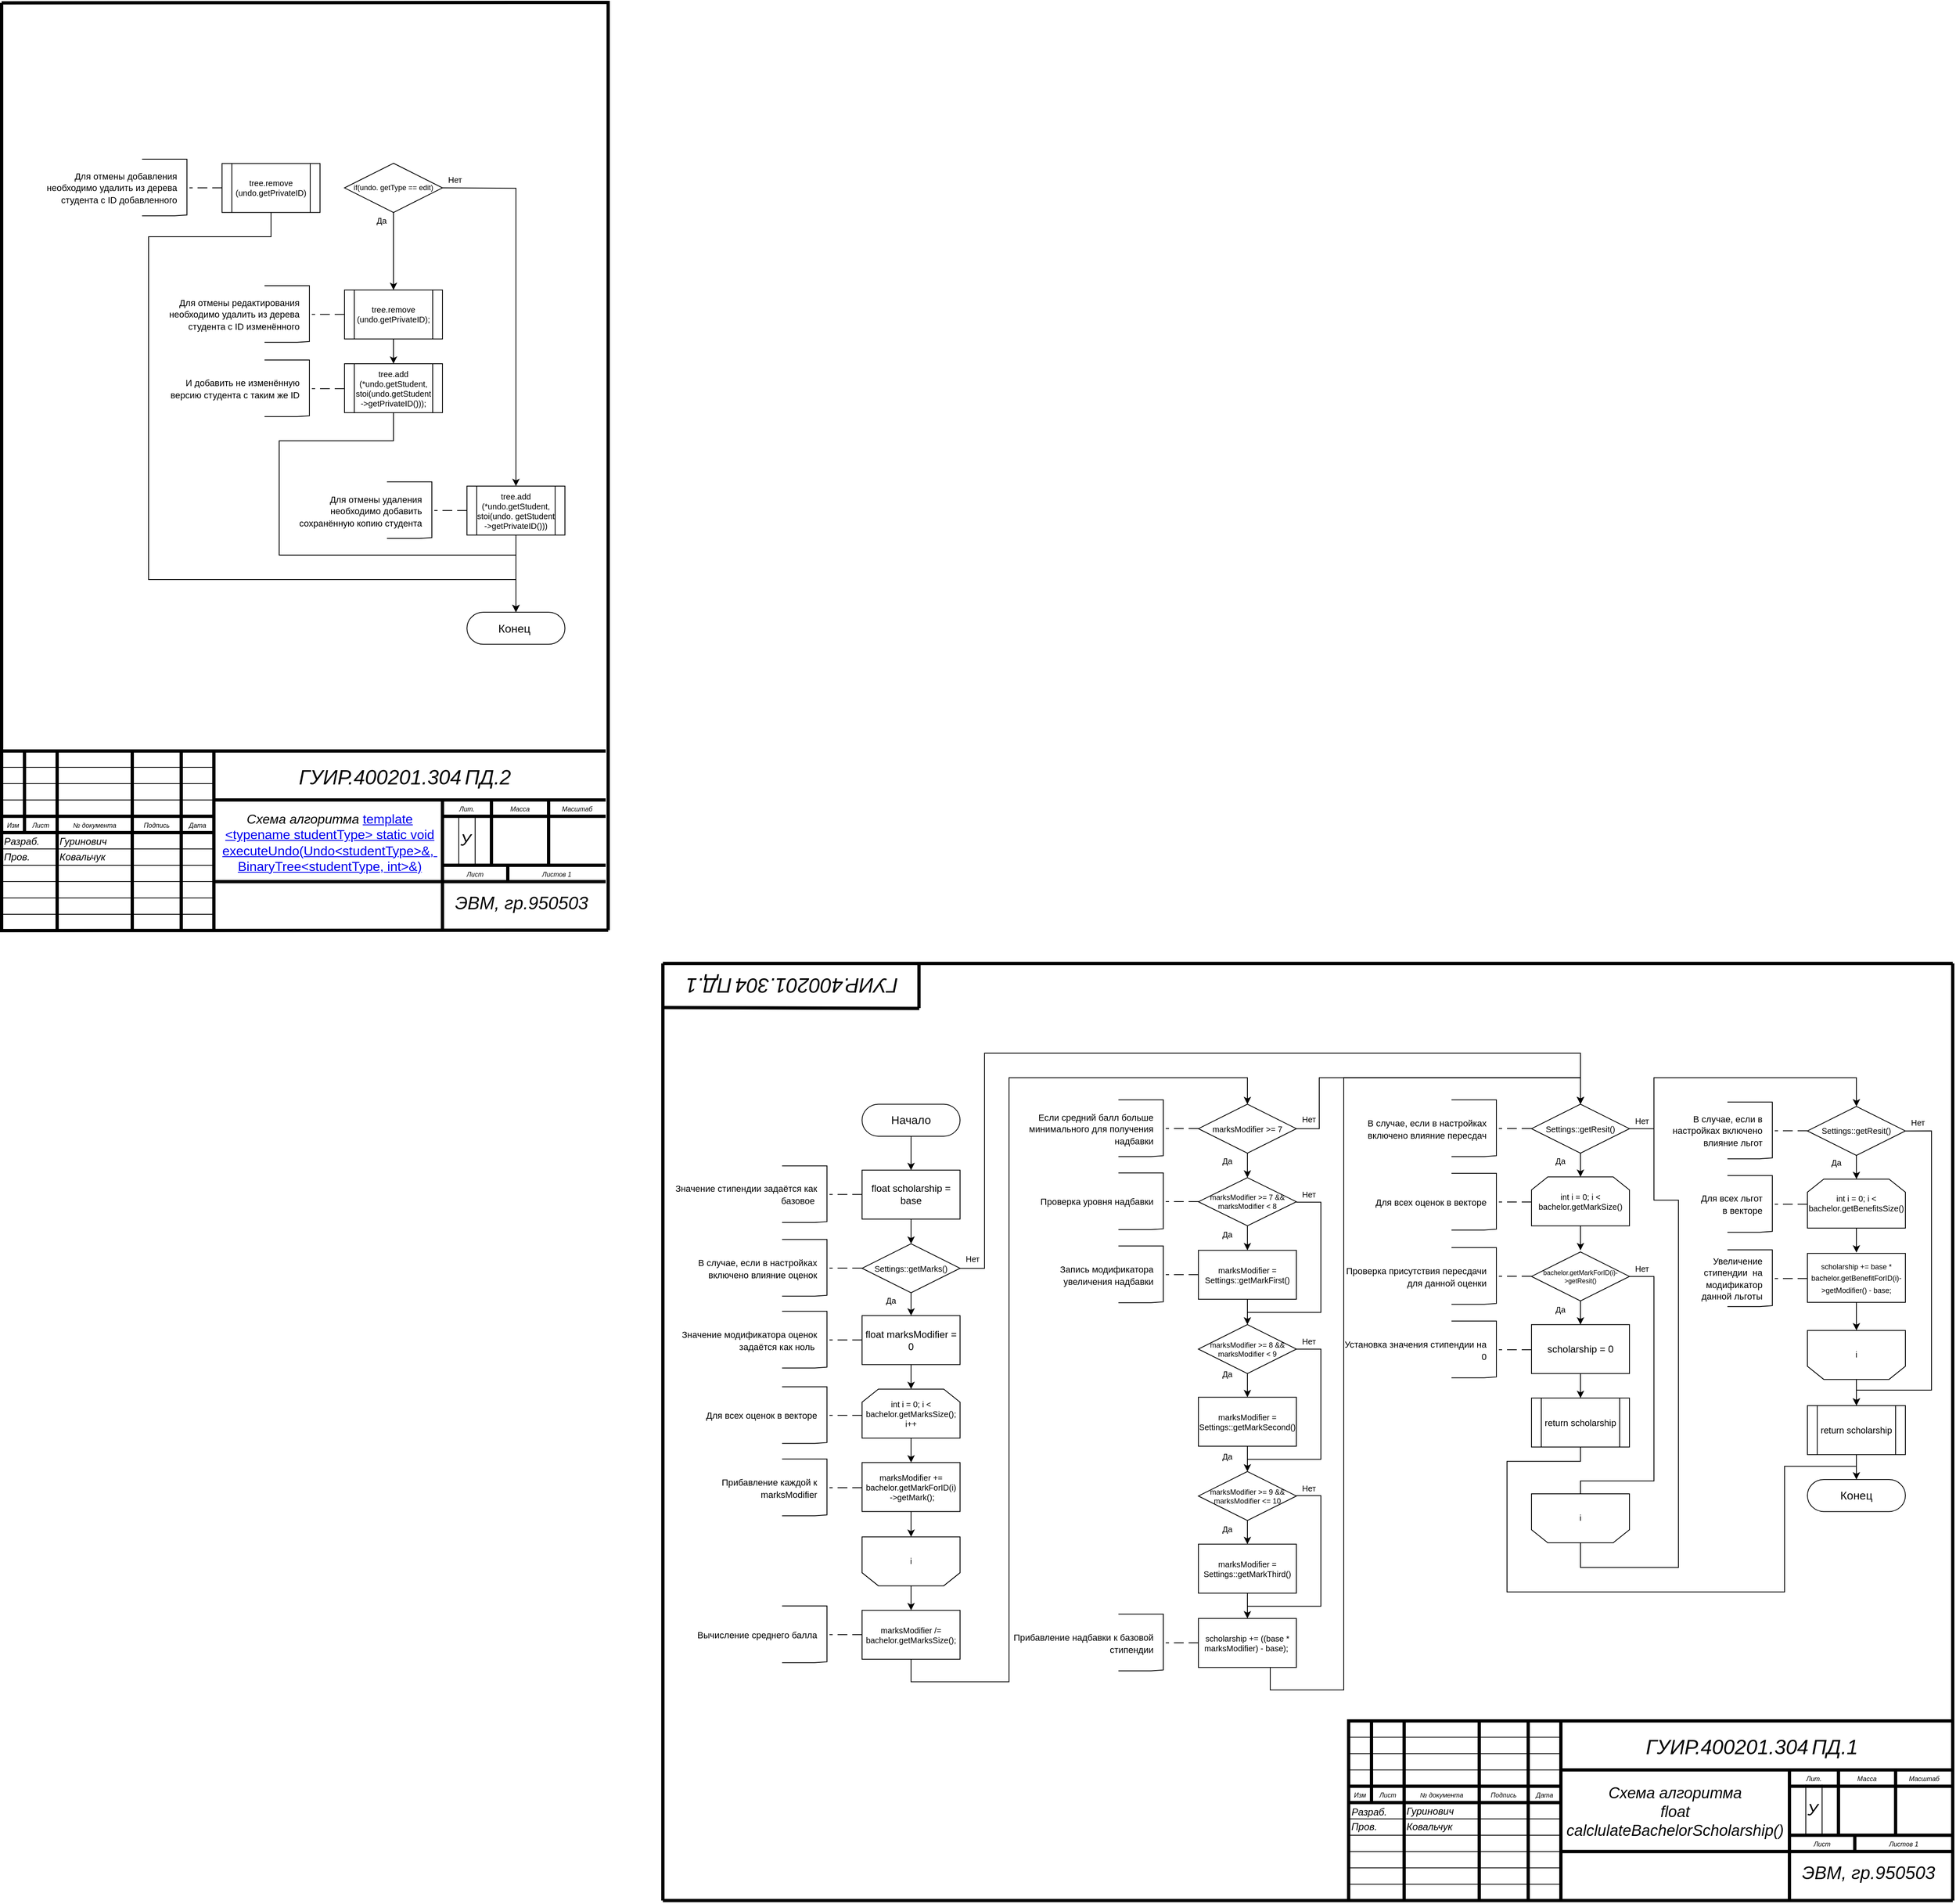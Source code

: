 <mxfile version="14.6.13" type="device"><diagram name="Страница-1" id="Страница-1"><mxGraphModel dx="946" dy="619" grid="1" gridSize="10" guides="1" tooltips="1" connect="1" arrows="1" fold="1" page="1" pageScale="1" pageWidth="827" pageHeight="1169" math="0" shadow="0"><root><mxCell id="0"/><mxCell id="1" value="Соединительная линия" parent="0"/><mxCell id="84" style="vsdxID=44;edgeStyle=none;startArrow=none;endArrow=none;startSize=5;endSize=5;strokeWidth=4;strokeColor=#000000;spacingTop=0;spacingBottom=0;spacingLeft=0;spacingRight=0;verticalAlign=middle;html=1;labelBackgroundColor=#ffffff;rounded=0;" parent="1" edge="1"><mxGeometry relative="1" as="geometry"><mxPoint y="-1" as="offset"/><Array as="points"><mxPoint x="803" y="22.94"/></Array><mxPoint x="803" y="1159.47" as="sourcePoint"/><mxPoint x="60" y="23.47" as="targetPoint"/></mxGeometry></mxCell><mxCell id="83" style="vsdxID=43;edgeStyle=none;startArrow=none;endArrow=none;startSize=5;endSize=5;strokeWidth=4;strokeColor=#000000;spacingTop=0;spacingBottom=0;spacingLeft=0;spacingRight=0;verticalAlign=middle;html=1;labelBackgroundColor=#ffffff;rounded=0;" parent="1" edge="1"><mxGeometry relative="1" as="geometry"><mxPoint as="offset"/><Array as="points"><mxPoint x="60" y="1160"/></Array><mxPoint x="60" y="23.47" as="sourcePoint"/><mxPoint x="803" y="1159.47" as="targetPoint"/></mxGeometry></mxCell><mxCell id="0JNnYVUc0U-cJ5c36cVb-103" style="vsdxID=3;fillColor=#FFFFFF;gradientColor=none;shape=stencil(nY9LDoAgDERP0z3SI/i5BwkoRAUC+Lu9kGo0Lt3NtK/tFLCOWngFnMUU3Kg2I5MGbIBzY7UKJmUF2ALWvQtqCG6xkrwXhSxqdmvZsNNcxViZ4ewgT64jdDL2hf4E7wsXmsWThd549765c4l+xvYE);strokeColor=#000000;strokeWidth=4;spacingTop=-1;spacingBottom=-1;spacingLeft=-1;spacingRight=-1;labelBackgroundColor=#ffffff;rounded=0;html=1;whiteSpace=wrap;" parent="1" vertex="1"><mxGeometry x="60" y="940" width="740" height="220" as="geometry"/></mxCell><mxCell id="0JNnYVUc0U-cJ5c36cVb-104" style="vsdxID=28;edgeStyle=none;startArrow=none;endArrow=none;startSize=5;endSize=5;strokeWidth=4;strokeColor=#000000;spacingTop=-1;spacingBottom=-1;spacingLeft=-1;spacingRight=-1;verticalAlign=middle;html=1;labelBackgroundColor=#ffffff;rounded=0;" parent="1" edge="1"><mxGeometry relative="1" as="geometry"><Array as="points"/><mxPoint x="88" y="940.0" as="sourcePoint"/><mxPoint x="88" y="1040.0" as="targetPoint"/></mxGeometry></mxCell><mxCell id="0JNnYVUc0U-cJ5c36cVb-105" style="vsdxID=27;edgeStyle=none;startArrow=none;endArrow=none;startSize=5;endSize=5;strokeColor=#000000;spacingTop=-1;spacingBottom=-1;spacingLeft=-1;spacingRight=-1;verticalAlign=middle;html=1;labelBackgroundColor=#ffffff;rounded=0;" parent="1" edge="1"><mxGeometry relative="1" as="geometry"><mxPoint as="offset"/><Array as="points"/><mxPoint x="60" y="1140.0" as="sourcePoint"/><mxPoint x="320" y="1140.0" as="targetPoint"/></mxGeometry></mxCell><mxCell id="0JNnYVUc0U-cJ5c36cVb-106" style="vsdxID=26;edgeStyle=none;startArrow=none;endArrow=none;startSize=5;endSize=5;strokeColor=#000000;spacingTop=-1;spacingBottom=-1;spacingLeft=-1;spacingRight=-1;verticalAlign=middle;html=1;labelBackgroundColor=#ffffff;rounded=0;" parent="1" edge="1"><mxGeometry relative="1" as="geometry"><mxPoint as="offset"/><Array as="points"/><mxPoint x="60" y="1120.0" as="sourcePoint"/><mxPoint x="320" y="1120.0" as="targetPoint"/></mxGeometry></mxCell><mxCell id="0JNnYVUc0U-cJ5c36cVb-107" style="vsdxID=25;edgeStyle=none;startArrow=none;endArrow=none;startSize=5;endSize=5;strokeColor=#000000;spacingTop=-1;spacingBottom=-1;spacingLeft=-1;spacingRight=-1;verticalAlign=middle;html=1;labelBackgroundColor=#ffffff;rounded=0;" parent="1" edge="1"><mxGeometry relative="1" as="geometry"><mxPoint as="offset"/><Array as="points"/><mxPoint x="60" y="1100.0" as="sourcePoint"/><mxPoint x="320" y="1100.0" as="targetPoint"/></mxGeometry></mxCell><mxCell id="0JNnYVUc0U-cJ5c36cVb-108" style="vsdxID=24;edgeStyle=none;startArrow=none;endArrow=none;startSize=5;endSize=5;strokeColor=#000000;spacingTop=-1;spacingBottom=-1;spacingLeft=-1;spacingRight=-1;verticalAlign=middle;html=1;labelBackgroundColor=#ffffff;rounded=0;" parent="1" edge="1"><mxGeometry relative="1" as="geometry"><mxPoint as="offset"/><Array as="points"/><mxPoint x="60" y="1080.0" as="sourcePoint"/><mxPoint x="320" y="1080.0" as="targetPoint"/></mxGeometry></mxCell><mxCell id="0JNnYVUc0U-cJ5c36cVb-109" style="vsdxID=23;edgeStyle=none;startArrow=none;endArrow=none;startSize=5;endSize=5;strokeColor=#000000;spacingTop=-1;spacingBottom=-1;spacingLeft=-1;spacingRight=-1;verticalAlign=middle;html=1;labelBackgroundColor=#ffffff;rounded=0;" parent="1" edge="1"><mxGeometry relative="1" as="geometry"><mxPoint as="offset"/><Array as="points"/><mxPoint x="60" y="1060.0" as="sourcePoint"/><mxPoint x="320" y="1060.0" as="targetPoint"/></mxGeometry></mxCell><mxCell id="0JNnYVUc0U-cJ5c36cVb-110" style="vsdxID=22;edgeStyle=none;startArrow=none;endArrow=none;startSize=5;endSize=5;strokeWidth=4;strokeColor=#000000;spacingTop=-1;spacingBottom=-1;spacingLeft=-1;spacingRight=-1;verticalAlign=middle;html=1;labelBackgroundColor=#ffffff;rounded=0;" parent="1" edge="1"><mxGeometry relative="1" as="geometry"><mxPoint as="offset"/><Array as="points"/><mxPoint x="60" y="1040.0" as="sourcePoint"/><mxPoint x="320" y="1040.0" as="targetPoint"/></mxGeometry></mxCell><mxCell id="0JNnYVUc0U-cJ5c36cVb-111" style="vsdxID=21;edgeStyle=none;startArrow=none;endArrow=none;startSize=5;endSize=5;strokeWidth=4;strokeColor=#000000;spacingTop=-1;spacingBottom=-1;spacingLeft=-1;spacingRight=-1;verticalAlign=middle;html=1;labelBackgroundColor=#ffffff;rounded=0;" parent="1" edge="1"><mxGeometry relative="1" as="geometry"><mxPoint as="offset"/><Array as="points"/><mxPoint x="60" y="1020.0" as="sourcePoint"/><mxPoint x="320" y="1020.0" as="targetPoint"/></mxGeometry></mxCell><mxCell id="0JNnYVUc0U-cJ5c36cVb-112" style="vsdxID=20;edgeStyle=none;startArrow=none;endArrow=none;startSize=5;endSize=5;strokeColor=#000000;spacingTop=-1;spacingBottom=-1;spacingLeft=-1;spacingRight=-1;verticalAlign=middle;html=1;labelBackgroundColor=#ffffff;rounded=0;" parent="1" edge="1"><mxGeometry relative="1" as="geometry"><mxPoint as="offset"/><Array as="points"/><mxPoint x="60" y="1000.0" as="sourcePoint"/><mxPoint x="320" y="1000.0" as="targetPoint"/></mxGeometry></mxCell><mxCell id="0JNnYVUc0U-cJ5c36cVb-113" style="vsdxID=19;edgeStyle=none;startArrow=none;endArrow=none;startSize=5;endSize=5;strokeColor=#000000;spacingTop=-1;spacingBottom=-1;spacingLeft=-1;spacingRight=-1;verticalAlign=middle;html=1;labelBackgroundColor=#ffffff;rounded=0;" parent="1" edge="1"><mxGeometry relative="1" as="geometry"><mxPoint as="offset"/><Array as="points"/><mxPoint x="60" y="980.0" as="sourcePoint"/><mxPoint x="320" y="980.0" as="targetPoint"/></mxGeometry></mxCell><mxCell id="0JNnYVUc0U-cJ5c36cVb-114" style="vsdxID=18;edgeStyle=none;startArrow=none;endArrow=none;startSize=5;endSize=5;strokeColor=#000000;spacingTop=-1;spacingBottom=-1;spacingLeft=-1;spacingRight=-1;verticalAlign=middle;html=1;labelBackgroundColor=#ffffff;rounded=0;" parent="1" edge="1"><mxGeometry relative="1" as="geometry"><mxPoint as="offset"/><Array as="points"/><mxPoint x="60" y="960.0" as="sourcePoint"/><mxPoint x="320" y="960.0" as="targetPoint"/></mxGeometry></mxCell><mxCell id="0JNnYVUc0U-cJ5c36cVb-115" style="vsdxID=17;edgeStyle=none;startArrow=none;endArrow=none;startSize=5;endSize=5;strokeWidth=4;strokeColor=#000000;spacingTop=-1;spacingBottom=-1;spacingLeft=-1;spacingRight=-1;verticalAlign=middle;html=1;labelBackgroundColor=#ffffff;rounded=0;" parent="1" edge="1"><mxGeometry relative="1" as="geometry"><Array as="points"/><mxPoint x="128" y="940.0" as="sourcePoint"/><mxPoint x="128" y="1160.0" as="targetPoint"/></mxGeometry></mxCell><mxCell id="0JNnYVUc0U-cJ5c36cVb-116" style="vsdxID=16;edgeStyle=none;startArrow=none;endArrow=none;startSize=5;endSize=5;strokeWidth=4;strokeColor=#000000;spacingTop=-1;spacingBottom=-1;spacingLeft=-1;spacingRight=-1;verticalAlign=middle;html=1;labelBackgroundColor=#ffffff;rounded=0;" parent="1" edge="1"><mxGeometry relative="1" as="geometry"><Array as="points"/><mxPoint x="220" y="940.0" as="sourcePoint"/><mxPoint x="220" y="1160.0" as="targetPoint"/></mxGeometry></mxCell><mxCell id="0JNnYVUc0U-cJ5c36cVb-117" style="vsdxID=15;edgeStyle=none;startArrow=none;endArrow=none;startSize=5;endSize=5;strokeWidth=4;strokeColor=#000000;spacingTop=-1;spacingBottom=-1;spacingLeft=-1;spacingRight=-1;verticalAlign=middle;html=1;labelBackgroundColor=#ffffff;rounded=0;" parent="1" edge="1"><mxGeometry relative="1" as="geometry"><Array as="points"/><mxPoint x="280" y="940.0" as="sourcePoint"/><mxPoint x="280" y="1160.0" as="targetPoint"/></mxGeometry></mxCell><mxCell id="0JNnYVUc0U-cJ5c36cVb-118" style="vsdxID=14;edgeStyle=none;startArrow=none;endArrow=none;startSize=5;endSize=5;strokeWidth=4;strokeColor=#000000;spacingTop=-1;spacingBottom=-1;spacingLeft=-1;spacingRight=-1;verticalAlign=middle;html=1;labelBackgroundColor=#ffffff;rounded=0;" parent="1" edge="1"><mxGeometry relative="1" as="geometry"><Array as="points"/><mxPoint x="730" y="1000.0" as="sourcePoint"/><mxPoint x="730" y="1080.0" as="targetPoint"/></mxGeometry></mxCell><mxCell id="0JNnYVUc0U-cJ5c36cVb-119" style="vsdxID=11;edgeStyle=none;startArrow=none;endArrow=none;startSize=5;endSize=5;strokeWidth=4;strokeColor=#000000;spacingTop=-1;spacingBottom=-1;spacingLeft=-1;spacingRight=-1;verticalAlign=middle;html=1;labelBackgroundColor=#ffffff;rounded=0;" parent="1" edge="1"><mxGeometry relative="1" as="geometry"><Array as="points"/><mxPoint x="680" y="1080.0" as="sourcePoint"/><mxPoint x="680" y="1100.0" as="targetPoint"/></mxGeometry></mxCell><mxCell id="0JNnYVUc0U-cJ5c36cVb-120" style="vsdxID=10;edgeStyle=none;startArrow=none;endArrow=none;startSize=5;endSize=5;strokeWidth=4;strokeColor=#000000;spacingTop=-1;spacingBottom=-1;spacingLeft=-1;spacingRight=-1;verticalAlign=middle;html=1;labelBackgroundColor=#ffffff;rounded=0;" parent="1" edge="1"><mxGeometry relative="1" as="geometry"><Array as="points"/><mxPoint x="660" y="1000.0" as="sourcePoint"/><mxPoint x="660" y="1080.0" as="targetPoint"/></mxGeometry></mxCell><mxCell id="0JNnYVUc0U-cJ5c36cVb-121" style="vsdxID=388;edgeStyle=none;startArrow=none;endArrow=none;startSize=5;endSize=5;strokeColor=#000000;spacingTop=-1;spacingBottom=-1;spacingLeft=-1;spacingRight=-1;verticalAlign=middle;html=1;labelBackgroundColor=#ffffff;rounded=0;" parent="1" edge="1"><mxGeometry relative="1" as="geometry"><Array as="points"/><mxPoint x="640" y="1018" as="sourcePoint"/><mxPoint x="640" y="1080.0" as="targetPoint"/></mxGeometry></mxCell><mxCell id="0JNnYVUc0U-cJ5c36cVb-122" style="vsdxID=387;edgeStyle=none;startArrow=none;endArrow=none;startSize=5;endSize=5;strokeColor=#000000;spacingTop=-1;spacingBottom=-1;spacingLeft=-1;spacingRight=-1;verticalAlign=middle;html=1;labelBackgroundColor=#ffffff;rounded=0;" parent="1" edge="1"><mxGeometry relative="1" as="geometry"><Array as="points"/><mxPoint x="620" y="1018" as="sourcePoint"/><mxPoint x="620" y="1080.0" as="targetPoint"/></mxGeometry></mxCell><mxCell id="0JNnYVUc0U-cJ5c36cVb-123" style="vsdxID=9;edgeStyle=none;startArrow=none;endArrow=none;startSize=5;endSize=5;strokeWidth=4;strokeColor=#000000;spacingTop=-1;spacingBottom=-1;spacingLeft=-1;spacingRight=-1;verticalAlign=middle;html=1;labelBackgroundColor=#ffffff;rounded=0;" parent="1" edge="1"><mxGeometry relative="1" as="geometry"><mxPoint as="offset"/><Array as="points"/><mxPoint x="600" y="1080.0" as="sourcePoint"/><mxPoint x="800" y="1080.0" as="targetPoint"/></mxGeometry></mxCell><mxCell id="0JNnYVUc0U-cJ5c36cVb-124" style="vsdxID=8;edgeStyle=none;startArrow=none;endArrow=none;startSize=5;endSize=5;strokeWidth=4;strokeColor=#000000;spacingTop=-1;spacingBottom=-1;spacingLeft=-1;spacingRight=-1;verticalAlign=middle;html=1;labelBackgroundColor=#ffffff;rounded=0;" parent="1" edge="1"><mxGeometry relative="1" as="geometry"><mxPoint as="offset"/><Array as="points"/><mxPoint x="600" y="1020.0" as="sourcePoint"/><mxPoint x="800" y="1020.0" as="targetPoint"/></mxGeometry></mxCell><mxCell id="0JNnYVUc0U-cJ5c36cVb-125" style="vsdxID=7;edgeStyle=none;startArrow=none;endArrow=none;startSize=5;endSize=5;strokeWidth=4;strokeColor=#000000;spacingTop=-1;spacingBottom=-1;spacingLeft=-1;spacingRight=-1;verticalAlign=middle;html=1;labelBackgroundColor=#ffffff;rounded=0;" parent="1" edge="1"><mxGeometry relative="1" as="geometry"><Array as="points"/><mxPoint x="600" y="1000.0" as="sourcePoint"/><mxPoint x="600" y="1160.0" as="targetPoint"/></mxGeometry></mxCell><mxCell id="0JNnYVUc0U-cJ5c36cVb-126" style="vsdxID=6;edgeStyle=none;startArrow=none;endArrow=none;startSize=5;endSize=5;strokeWidth=4;strokeColor=#000000;spacingTop=-1;spacingBottom=-1;spacingLeft=-1;spacingRight=-1;verticalAlign=middle;html=1;labelBackgroundColor=#ffffff;rounded=0;" parent="1" edge="1"><mxGeometry relative="1" as="geometry"><Array as="points"/><mxPoint x="800" y="1100.0" as="sourcePoint"/><mxPoint x="320" y="1100.0" as="targetPoint"/></mxGeometry></mxCell><mxCell id="0JNnYVUc0U-cJ5c36cVb-127" style="vsdxID=4;edgeStyle=none;startArrow=none;endArrow=none;startSize=5;endSize=5;strokeWidth=4;strokeColor=#000000;spacingTop=-1;spacingBottom=-1;spacingLeft=-1;spacingRight=-1;verticalAlign=middle;html=1;labelBackgroundColor=#ffffff;rounded=0;" parent="1" edge="1"><mxGeometry relative="1" as="geometry"><Array as="points"/><mxPoint x="320" y="940.0" as="sourcePoint"/><mxPoint x="320" y="1160.0" as="targetPoint"/></mxGeometry></mxCell><mxCell id="0JNnYVUc0U-cJ5c36cVb-128" style="vsdxID=5;edgeStyle=none;startArrow=none;endArrow=none;startSize=5;endSize=5;strokeWidth=4;strokeColor=#000000;spacingTop=-1;spacingBottom=-1;spacingLeft=-1;spacingRight=-1;verticalAlign=middle;html=1;labelBackgroundColor=#ffffff;rounded=0;" parent="1" edge="1"><mxGeometry relative="1" as="geometry"><Array as="points"/><mxPoint x="800" y="1000.0" as="sourcePoint"/><mxPoint x="320" y="1000.0" as="targetPoint"/></mxGeometry></mxCell><mxCell id="0JNnYVUc0U-cJ5c36cVb-129" value="&lt;font style=&quot;font-size:8px;font-family:Arial;color:#000000;direction:ltr;letter-spacing:0px;line-height:120%;opacity:1&quot;&gt;&lt;i&gt;Изм&lt;br/&gt;&lt;/i&gt;&lt;/font&gt;" style="verticalAlign=middle;align=center;vsdxID=29;fillColor=none;gradientColor=none;shape=stencil(nZBLDoAgDERP0z3SIyjew0SURgSD+Lu9kMZoXLhwN9O+tukAlrNpJg1SzDH4QW/URgNYgZTkjA4UkwJUgGXng+6DX1zLfmoymdXo17xh5zmRJ6Q42BWCfc2oJfdAr+Yv+AP9Cb7OJ3H/2JG1HNGz/84klThPVCc=);strokeColor=none;strokeWidth=4;spacingTop=-1;spacingBottom=-1;spacingLeft=-1;spacingRight=-1;labelBackgroundColor=none;rounded=0;html=1;whiteSpace=wrap;" parent="1" vertex="1"><mxGeometry x="62" y="1022" width="24" height="16" as="geometry"/></mxCell><mxCell id="0JNnYVUc0U-cJ5c36cVb-130" value="&lt;font style=&quot;font-size:8px;font-family:Arial;color:#000000;direction:ltr;letter-spacing:0px;line-height:120%;opacity:1&quot;&gt;&lt;i&gt;Лист&lt;br/&gt;&lt;/i&gt;&lt;/font&gt;" style="verticalAlign=middle;align=center;vsdxID=30;fillColor=none;gradientColor=none;shape=stencil(nZBLDoAgDERP0z3SIyjew0SURgSD+Lu9kMZoXLhwN9O+tukAlrNpJg1SzDH4QW/URgNYgZTkjA4UkwJUgGXng+6DX1zLfmoymdXo17xh5zmRJ6Q42BWCfc2oJfdAr+Yv+AP9Cb7OJ3H/2JG1HNGz/84klThPVCc=);strokeColor=none;strokeWidth=4;spacingTop=-1;spacingBottom=-1;spacingLeft=-1;spacingRight=-1;labelBackgroundColor=none;rounded=0;html=1;whiteSpace=wrap;" parent="1" vertex="1"><mxGeometry x="90" y="1022" width="36" height="16" as="geometry"/></mxCell><mxCell id="0JNnYVUc0U-cJ5c36cVb-131" value="&lt;font style=&quot;font-size:8px;font-family:Arial;color:#000000;direction:ltr;letter-spacing:0px;line-height:120%;opacity:1&quot;&gt;&lt;i&gt;№ документа&lt;br/&gt;&lt;/i&gt;&lt;/font&gt;" style="verticalAlign=middle;align=center;vsdxID=31;fillColor=none;gradientColor=none;shape=stencil(nZBLDoAgDERP0z3SIyjew0SURgSD+Lu9kMZoXLhwN9O+tukAlrNpJg1SzDH4QW/URgNYgZTkjA4UkwJUgGXng+6DX1zLfmoymdXo17xh5zmRJ6Q42BWCfc2oJfdAr+Yv+AP9Cb7OJ3H/2JG1HNGz/84klThPVCc=);strokeColor=none;strokeWidth=4;spacingTop=-1;spacingBottom=-1;spacingLeft=-1;spacingRight=-1;labelBackgroundColor=none;rounded=0;html=1;whiteSpace=wrap;" parent="1" vertex="1"><mxGeometry x="130" y="1022" width="88" height="16" as="geometry"/></mxCell><mxCell id="0JNnYVUc0U-cJ5c36cVb-132" value="&lt;font style=&quot;font-size:8px;font-family:Arial;color:#000000;direction:ltr;letter-spacing:0px;line-height:120%;opacity:1&quot;&gt;&lt;i&gt;Подпись&lt;br/&gt;&lt;/i&gt;&lt;/font&gt;" style="verticalAlign=middle;align=center;vsdxID=32;fillColor=none;gradientColor=none;shape=stencil(nZBLDoAgDERP0z3SIyjew0SURgSD+Lu9kMZoXLhwN9O+tukAlrNpJg1SzDH4QW/URgNYgZTkjA4UkwJUgGXng+6DX1zLfmoymdXo17xh5zmRJ6Q42BWCfc2oJfdAr+Yv+AP9Cb7OJ3H/2JG1HNGz/84klThPVCc=);strokeColor=none;strokeWidth=4;spacingTop=-1;spacingBottom=-1;spacingLeft=-1;spacingRight=-1;labelBackgroundColor=none;rounded=0;html=1;whiteSpace=wrap;" parent="1" vertex="1"><mxGeometry x="222" y="1022" width="56" height="16" as="geometry"/></mxCell><mxCell id="0JNnYVUc0U-cJ5c36cVb-133" value="&lt;font style=&quot;font-size:8px;font-family:Arial;color:#000000;direction:ltr;letter-spacing:0px;line-height:120%;opacity:1&quot;&gt;&lt;i&gt;Дата&lt;br/&gt;&lt;/i&gt;&lt;/font&gt;" style="verticalAlign=middle;align=center;vsdxID=33;fillColor=none;gradientColor=none;shape=stencil(nZBLDoAgDERP0z3SIyjew0SURgSD+Lu9kMZoXLhwN9O+tukAlrNpJg1SzDH4QW/URgNYgZTkjA4UkwJUgGXng+6DX1zLfmoymdXo17xh5zmRJ6Q42BWCfc2oJfdAr+Yv+AP9Cb7OJ3H/2JG1HNGz/84klThPVCc=);strokeColor=none;strokeWidth=4;spacingTop=-1;spacingBottom=-1;spacingLeft=-1;spacingRight=-1;labelBackgroundColor=none;rounded=0;html=1;whiteSpace=wrap;" parent="1" vertex="1"><mxGeometry x="282" y="1022" width="36" height="16" as="geometry"/></mxCell><mxCell id="0JNnYVUc0U-cJ5c36cVb-134" value="&lt;font style=&quot;font-size:8px;font-family:Arial;color:#000000;direction:ltr;letter-spacing:0px;line-height:120%;opacity:1&quot;&gt;&lt;i&gt;Лит.&lt;br/&gt;&lt;/i&gt;&lt;/font&gt;" style="verticalAlign=middle;align=center;vsdxID=34;fillColor=none;gradientColor=none;shape=stencil(nZBLDoAgDERP0z3SIyjew0SURgSD+Lu9kMZoXLhwN9O+tukAlrNpJg1SzDH4QW/URgNYgZTkjA4UkwJUgGXng+6DX1zLfmoymdXo17xh5zmRJ6Q42BWCfc2oJfdAr+Yv+AP9Cb7OJ3H/2JG1HNGz/84klThPVCc=);strokeColor=none;strokeWidth=4;spacingTop=-1;spacingBottom=-1;spacingLeft=-1;spacingRight=-1;labelBackgroundColor=none;rounded=0;html=1;whiteSpace=wrap;" parent="1" vertex="1"><mxGeometry x="602" y="1002" width="56" height="16" as="geometry"/></mxCell><mxCell id="0JNnYVUc0U-cJ5c36cVb-135" value="&lt;font style=&quot;font-size:8px;font-family:Arial;color:#000000;direction:ltr;letter-spacing:0px;line-height:120%;opacity:1&quot;&gt;&lt;i&gt;Масса&lt;br/&gt;&lt;/i&gt;&lt;/font&gt;" style="verticalAlign=middle;align=center;vsdxID=35;fillColor=none;gradientColor=none;shape=stencil(nZBLDoAgDERP0z3SIyjew0SURgSD+Lu9kMZoXLhwN9O+tukAlrNpJg1SzDH4QW/URgNYgZTkjA4UkwJUgGXng+6DX1zLfmoymdXo17xh5zmRJ6Q42BWCfc2oJfdAr+Yv+AP9Cb7OJ3H/2JG1HNGz/84klThPVCc=);strokeColor=none;strokeWidth=4;spacingTop=-1;spacingBottom=-1;spacingLeft=-1;spacingRight=-1;labelBackgroundColor=none;rounded=0;html=1;whiteSpace=wrap;" parent="1" vertex="1"><mxGeometry x="662" y="1002" width="66" height="16" as="geometry"/></mxCell><mxCell id="0JNnYVUc0U-cJ5c36cVb-136" value="&lt;font style=&quot;font-size:8px;font-family:Arial;color:#000000;direction:ltr;letter-spacing:0px;line-height:120%;opacity:1&quot;&gt;&lt;i&gt;Масштаб&lt;br/&gt;&lt;/i&gt;&lt;/font&gt;" style="verticalAlign=middle;align=center;vsdxID=36;fillColor=none;gradientColor=none;shape=stencil(nZBLDoAgDERP0z3SIyjew0SURgSD+Lu9kMZoXLhwN9O+tukAlrNpJg1SzDH4QW/URgNYgZTkjA4UkwJUgGXng+6DX1zLfmoymdXo17xh5zmRJ6Q42BWCfc2oJfdAr+Yv+AP9Cb7OJ3H/2JG1HNGz/84klThPVCc=);strokeColor=none;strokeWidth=4;spacingTop=-1;spacingBottom=-1;spacingLeft=-1;spacingRight=-1;labelBackgroundColor=none;rounded=0;html=1;whiteSpace=wrap;" parent="1" vertex="1"><mxGeometry x="732" y="1002" width="66" height="16" as="geometry"/></mxCell><mxCell id="0JNnYVUc0U-cJ5c36cVb-137" value="&lt;font style=&quot;font-size:8px;font-family:Arial;color:#000000;direction:ltr;letter-spacing:0px;line-height:120%;opacity:1&quot;&gt;&lt;i&gt;Лист &lt;br/&gt;&lt;/i&gt;&lt;/font&gt;" style="verticalAlign=middle;align=center;vsdxID=37;fillColor=none;gradientColor=none;shape=stencil(nZBLDoAgDERP0z3SIyjew0SURgSD+Lu9kMZoXLhwN9O+tukAlrNpJg1SzDH4QW/URgNYgZTkjA4UkwJUgGXng+6DX1zLfmoymdXo17xh5zmRJ6Q42BWCfc2oJfdAr+Yv+AP9Cb7OJ3H/2JG1HNGz/84klThPVCc=);strokeColor=none;strokeWidth=4;spacingTop=-1;spacingBottom=-1;spacingLeft=-1;spacingRight=-1;labelBackgroundColor=none;rounded=0;html=1;whiteSpace=wrap;" parent="1" vertex="1"><mxGeometry x="602" y="1082" width="76" height="16" as="geometry"/></mxCell><mxCell id="0JNnYVUc0U-cJ5c36cVb-138" value="&lt;font style=&quot;font-size:8px;font-family:Arial;color:#000000;direction:ltr;letter-spacing:0px;line-height:120%;opacity:1&quot;&gt;&lt;i&gt;Листов &lt;/i&gt;&lt;/font&gt;&lt;font style=&quot;font-size:8px;font-family:Arial;color:#000000;direction:ltr;letter-spacing:0px;line-height:120%;opacity:1&quot;&gt;&lt;i&gt;1&lt;br/&gt;&lt;/i&gt;&lt;/font&gt;" style="verticalAlign=middle;align=center;vsdxID=38;fillColor=none;gradientColor=none;shape=stencil(nZBLDoAgDERP0z3SIyjew0SURgSD+Lu9kMZoXLhwN9O+tukAlrNpJg1SzDH4QW/URgNYgZTkjA4UkwJUgGXng+6DX1zLfmoymdXo17xh5zmRJ6Q42BWCfc2oJfdAr+Yv+AP9Cb7OJ3H/2JG1HNGz/84klThPVCc=);strokeColor=none;strokeWidth=4;spacingTop=-1;spacingBottom=-1;spacingLeft=-1;spacingRight=-1;labelBackgroundColor=none;rounded=0;html=1;whiteSpace=wrap;" parent="1" vertex="1"><mxGeometry x="682" y="1082" width="116" height="16" as="geometry"/></mxCell><mxCell id="0JNnYVUc0U-cJ5c36cVb-139" value="&lt;p style=&quot;margin-left: 0 ; margin-right: 0 ; margin-top: 0px ; margin-bottom: 0px ; text-indent: 0 ; direction: rtl&quot;&gt;&lt;font style=&quot;font-size: 12px ; font-family: &amp;quot;arial&amp;quot; ; color: #000000 ; direction: ltr ; letter-spacing: 0px ; line-height: 120% ; opacity: 1&quot;&gt;&lt;i&gt;.Разраб&lt;br&gt;&lt;/i&gt;&lt;/font&gt;&lt;/p&gt;" style="verticalAlign=middle;align=left;vsdxID=39;fillColor=none;gradientColor=none;shape=stencil(nZBLDoAgDERP0z3SIyjew0SURgSD+Lu9kMZoXLhwN9O+tukAlrNpJg1SzDH4QW/URgNYgZTkjA4UkwJUgGXng+6DX1zLfmoymdXo17xh5zmRJ6Q42BWCfc2oJfdAr+Yv+AP9Cb7OJ3H/2JG1HNGz/84klThPVCc=);strokeColor=none;strokeWidth=4;spacingTop=-1;spacingBottom=-1;spacingLeft=-1;spacingRight=-1;labelBackgroundColor=none;rounded=0;html=1;whiteSpace=wrap;" parent="1" vertex="1"><mxGeometry x="62" y="1043" width="58" height="16" as="geometry"/></mxCell><mxCell id="0JNnYVUc0U-cJ5c36cVb-140" value="&lt;p style=&quot;margin-left: 0 ; margin-right: 0 ; margin-top: 0px ; margin-bottom: 0px ; text-indent: 0 ; direction: rtl&quot;&gt;&lt;font style=&quot;font-size: 25px ; font-family: &amp;#34;arial&amp;#34; ; color: #000000 ; direction: ltr ; letter-spacing: 0px ; line-height: 120% ; opacity: 1&quot;&gt;&lt;i&gt;ГУИР.&lt;/i&gt;&lt;/font&gt;&lt;font style=&quot;font-size: 25px ; font-family: &amp;#34;arial&amp;#34; ; color: #000000 ; direction: ltr ; letter-spacing: 0px ; line-height: 120% ; opacity: 1&quot;&gt;&lt;i&gt;400201.304&lt;/i&gt;&lt;/font&gt;&lt;font style=&quot;font-size: 16px ; font-family: &amp;#34;times new roman&amp;#34; ; color: #000000 ; direction: ltr ; letter-spacing: 0px ; line-height: 120% ; opacity: 1&quot;&gt;&amp;nbsp;&lt;/font&gt;&lt;font style=&quot;font-size: 28px ; font-family: &amp;#34;arial&amp;#34; ; color: #000000 ; direction: ltr ; letter-spacing: 0px ; line-height: 120% ; opacity: 1&quot;&gt;&lt;i&gt;&lt;/i&gt;&lt;/font&gt;&lt;font style=&quot;font-size: 25px ; font-family: &amp;#34;arial&amp;#34; ; color: #000000 ; direction: ltr ; letter-spacing: 0px ; line-height: 120% ; opacity: 1&quot;&gt;&lt;i&gt;ПД&lt;/i&gt;&lt;/font&gt;&lt;font style=&quot;font-size: 25px ; font-family: &amp;#34;arial&amp;#34; ; color: #000000 ; direction: ltr ; letter-spacing: 0px ; line-height: 120% ; opacity: 1&quot;&gt;&lt;i&gt;.2&lt;/i&gt;&lt;/font&gt;&lt;font style=&quot;font-size: 28px ; font-family: &amp;#34;arial&amp;#34; ; color: #000000 ; direction: ltr ; letter-spacing: 0px ; line-height: 120% ; opacity: 1&quot;&gt;&lt;i&gt;&lt;br&gt;&lt;/i&gt;&lt;/font&gt;&lt;/p&gt;" style="verticalAlign=middle;align=center;vsdxID=222;fillColor=none;gradientColor=none;shape=stencil(nZBLDoAgDERP0z3SIyjew0SURgSD+Lu9kMZoXLhwN9O+tukAlrNpJg1SzDH4QW/URgNYgZTkjA4UkwJUgGXng+6DX1zLfmoymdXo17xh5zmRJ6Q42BWCfc2oJfdAr+Yv+AP9Cb7OJ3H/2JG1HNGz/84klThPVCc=);strokeColor=none;spacingTop=-1;spacingBottom=-1;spacingLeft=-1;spacingRight=-1;labelBackgroundColor=none;rounded=0;html=1;whiteSpace=wrap;" parent="1" vertex="1"><mxGeometry x="349" y="963" width="410" height="16" as="geometry"/></mxCell><mxCell id="0JNnYVUc0U-cJ5c36cVb-141" value="&lt;font style=&quot;font-size:20px;font-family:Arial;color:#000000;direction:ltr;letter-spacing:0px;line-height:120%;opacity:1&quot;&gt;&lt;i&gt;У&lt;br/&gt;&lt;/i&gt;&lt;/font&gt;" style="verticalAlign=middle;align=center;vsdxID=233;fillColor=none;gradientColor=none;shape=stencil(nZBLDoAgDERP0z3SIyjew0SURgSD+Lu9kMZoXLhwN9O+tukAlrNpJg1SzDH4QW/URgNYgZTkjA4UkwJUgGXng+6DX1zLfmoymdXo17xh5zmRJ6Q42BWCfc2oJfdAr+Yv+AP9Cb7OJ3H/2JG1HNGz/84klThPVCc=);strokeColor=none;spacingTop=-1;spacingBottom=-1;spacingLeft=-1;spacingRight=-1;labelBackgroundColor=none;rounded=0;html=1;whiteSpace=wrap;" parent="1" vertex="1"><mxGeometry x="558" y="1040" width="141" height="16" as="geometry"/></mxCell><mxCell id="0JNnYVUc0U-cJ5c36cVb-142" value="&lt;font style=&quot;font-size: 12px ; font-family: &amp;quot;arial&amp;quot; ; color: #000000 ; direction: ltr ; letter-spacing: 0px ; line-height: 120% ; opacity: 1&quot;&gt;&lt;i&gt;Гуринович&lt;br&gt;&lt;/i&gt;&lt;/font&gt;" style="verticalAlign=middle;align=left;vsdxID=236;fillColor=none;gradientColor=none;shape=stencil(nZBLDoAgDERP0z3SIyjew0SURgSD+Lu9kMZoXLhwN9O+tukAlrNpJg1SzDH4QW/URgNYgZTkjA4UkwJUgGXng+6DX1zLfmoymdXo17xh5zmRJ6Q42BWCfc2oJfdAr+Yv+AP9Cb7OJ3H/2JG1HNGz/84klThPVCc=);strokeColor=none;spacingTop=-1;spacingBottom=-1;spacingLeft=-1;spacingRight=-1;labelBackgroundColor=none;rounded=0;html=1;whiteSpace=wrap;" parent="1" vertex="1"><mxGeometry x="130" y="1043" width="90" height="16" as="geometry"/></mxCell><mxCell id="0JNnYVUc0U-cJ5c36cVb-143" value="&lt;font style=&quot;font-size:12px;font-family:Arial;color:#000000;direction:ltr;letter-spacing:0px;line-height:120%;opacity:1&quot;&gt;&lt;i&gt;Ковальчук&lt;br&gt;&lt;/i&gt;&lt;/font&gt;" style="verticalAlign=middle;align=left;vsdxID=237;fillColor=none;gradientColor=none;shape=stencil(nZBLDoAgDERP0z3SIyjew0SURgSD+Lu9kMZoXLhwN9O+tukAlrNpJg1SzDH4QW/URgNYgZTkjA4UkwJUgGXng+6DX1zLfmoymdXo17xh5zmRJ6Q42BWCfc2oJfdAr+Yv+AP9Cb7OJ3H/2JG1HNGz/84klThPVCc=);strokeColor=none;spacingTop=-1;spacingBottom=-1;spacingLeft=-1;spacingRight=-1;labelBackgroundColor=none;rounded=0;html=1;whiteSpace=wrap;" parent="1" vertex="1"><mxGeometry x="130" y="1062" width="90" height="16" as="geometry"/></mxCell><mxCell id="0JNnYVUc0U-cJ5c36cVb-144" value="&lt;font style=&quot;font-size:22px;font-family:Arial;color:#000000;direction:ltr;letter-spacing:0px;line-height:120%;opacity:1&quot;&gt;&lt;i&gt;ЭВМ, гр.950503&lt;/i&gt;&lt;/font&gt;&lt;font style=&quot;font-size:22px;font-family:Arial;color:#000000;direction:ltr;letter-spacing:0px;line-height:120%;opacity:1&quot;&gt;&lt;i&gt;&lt;br/&gt;&lt;/i&gt;&lt;/font&gt;" style="verticalAlign=middle;align=center;vsdxID=262;fillColor=none;gradientColor=none;shape=stencil(nZBLDoAgDERP0z3SIyjew0SURgSD+Lu9kMZoXLhwN9O+tukAlrNpJg1SzDH4QW/URgNYgZTkjA4UkwJUgGXng+6DX1zLfmoymdXo17xh5zmRJ6Q42BWCfc2oJfdAr+Yv+AP9Cb7OJ3H/2JG1HNGz/84klThPVCc=);strokeColor=none;spacingTop=-1;spacingBottom=-1;spacingLeft=-1;spacingRight=-1;labelBackgroundColor=none;rounded=0;html=1;whiteSpace=wrap;" parent="1" vertex="1"><mxGeometry x="600" y="1119" width="194" height="16" as="geometry"/></mxCell><mxCell id="0JNnYVUc0U-cJ5c36cVb-147" value="&lt;p style=&quot;margin-left: 0 ; margin-right: 0 ; margin-top: 0px ; margin-bottom: 0px ; text-indent: 0 ; direction: rtl&quot;&gt;&lt;font style=&quot;font-size: 12px ; font-family: &amp;quot;arial&amp;quot; ; color: #000000 ; direction: ltr ; letter-spacing: 0px ; line-height: 120% ; opacity: 1&quot;&gt;&lt;i&gt;.Пров&lt;br&gt;&lt;/i&gt;&lt;/font&gt;&lt;/p&gt;" style="verticalAlign=middle;align=left;vsdxID=39;fillColor=none;gradientColor=none;shape=stencil(nZBLDoAgDERP0z3SIyjew0SURgSD+Lu9kMZoXLhwN9O+tukAlrNpJg1SzDH4QW/URgNYgZTkjA4UkwJUgGXng+6DX1zLfmoymdXo17xh5zmRJ6Q42BWCfc2oJfdAr+Yv+AP9Cb7OJ3H/2JG1HNGz/84klThPVCc=);strokeColor=none;strokeWidth=4;spacingTop=-1;spacingBottom=-1;spacingLeft=-1;spacingRight=-1;labelBackgroundColor=none;rounded=0;html=1;whiteSpace=wrap;" parent="1" vertex="1"><mxGeometry x="62" y="1062" width="68" height="16" as="geometry"/></mxCell><mxCell id="0JNnYVUc0U-cJ5c36cVb-149" value="&lt;font style=&quot;font-size: 16px; color: rgb(0, 0, 0); direction: ltr; letter-spacing: 0px; line-height: 120%; opacity: 1;&quot;&gt;&lt;i style=&quot;font-size: 16px;&quot;&gt;&lt;font face=&quot;arial&quot; style=&quot;font-size: 16px;&quot;&gt;Схема алгоритма&amp;nbsp;&lt;/font&gt;&lt;/i&gt;&lt;a name=&quot;OLE_LINK69&quot; style=&quot;font-family: arial; text-indent: 35.45pt; letter-spacing: 0px; font-size: 16px;&quot;&gt;&lt;span lang=&quot;EN-US&quot; style=&quot;font-size: 16px;&quot;&gt;template &amp;lt;typename studentType&amp;gt;&amp;nbsp;&lt;span style=&quot;text-indent: 35.45pt; letter-spacing: 0px; font-size: 16px;&quot;&gt;static void executeUndo(Undo&amp;lt;studentType&amp;gt;&amp;amp;,&amp;nbsp;&lt;br style=&quot;font-size: 16px;&quot;&gt;&lt;/span&gt;&lt;span style=&quot;text-indent: 35.45pt; letter-spacing: 0px; font-size: 16px;&quot;&gt;BinaryTree&amp;lt;studentType, int&amp;gt;&amp;amp;)&lt;/span&gt;&lt;br style=&quot;font-size: 16px;&quot;&gt;&lt;/span&gt;&lt;/a&gt;&lt;/font&gt;" style="verticalAlign=middle;align=center;vsdxID=565;fillColor=none;gradientColor=none;shape=stencil(nZBLDoAgDERP0z3SIyjew0SURgSD+Lu9kMZoXLhwN9O+tukAlrNpJg1SzDH4QW/URgNYgZTkjA4UkwJUgGXng+6DX1zLfmoymdXo17xh5zmRJ6Q42BWCfc2oJfdAr+Yv+AP9Cb7OJ3H/2JG1HNGz/84klThPVCc=);strokeColor=none;spacingTop=-1;spacingBottom=-1;spacingLeft=-1;spacingRight=-1;labelBackgroundColor=none;rounded=0;html=1;whiteSpace=wrap;fontSize=16;" parent="1" vertex="1"><mxGeometry x="322" y="1002" width="280" height="100" as="geometry"/></mxCell><mxCell id="0JNnYVUc0U-cJ5c36cVb-151" style="vsdxID=3;fillColor=#FFFFFF;gradientColor=none;shape=stencil(nY9LDoAgDERP0z3SI/i5BwkoRAUC+Lu9kGo0Lt3NtK/tFLCOWngFnMUU3Kg2I5MGbIBzY7UKJmUF2ALWvQtqCG6xkrwXhSxqdmvZsNNcxViZ4ewgT64jdDL2hf4E7wsXmsWThd549765c4l+xvYE);strokeColor=#000000;strokeWidth=4;spacingTop=-1;spacingBottom=-1;spacingLeft=-1;spacingRight=-1;labelBackgroundColor=#ffffff;rounded=0;html=1;whiteSpace=wrap;" parent="1" vertex="1"><mxGeometry x="1710" y="2128.2" width="740" height="220" as="geometry"/></mxCell><mxCell id="0JNnYVUc0U-cJ5c36cVb-152" style="vsdxID=28;edgeStyle=none;startArrow=none;endArrow=none;startSize=5;endSize=5;strokeWidth=4;strokeColor=#000000;spacingTop=-1;spacingBottom=-1;spacingLeft=-1;spacingRight=-1;verticalAlign=middle;html=1;labelBackgroundColor=#ffffff;rounded=0;" parent="1" edge="1"><mxGeometry relative="1" as="geometry"><Array as="points"/><mxPoint x="1738" y="2128.2" as="sourcePoint"/><mxPoint x="1738" y="2228.2" as="targetPoint"/></mxGeometry></mxCell><mxCell id="0JNnYVUc0U-cJ5c36cVb-153" style="vsdxID=27;edgeStyle=none;startArrow=none;endArrow=none;startSize=5;endSize=5;strokeColor=#000000;spacingTop=-1;spacingBottom=-1;spacingLeft=-1;spacingRight=-1;verticalAlign=middle;html=1;labelBackgroundColor=#ffffff;rounded=0;" parent="1" edge="1"><mxGeometry relative="1" as="geometry"><mxPoint as="offset"/><Array as="points"/><mxPoint x="1710" y="2328.2" as="sourcePoint"/><mxPoint x="1970" y="2328.2" as="targetPoint"/></mxGeometry></mxCell><mxCell id="0JNnYVUc0U-cJ5c36cVb-154" style="vsdxID=26;edgeStyle=none;startArrow=none;endArrow=none;startSize=5;endSize=5;strokeColor=#000000;spacingTop=-1;spacingBottom=-1;spacingLeft=-1;spacingRight=-1;verticalAlign=middle;html=1;labelBackgroundColor=#ffffff;rounded=0;" parent="1" edge="1"><mxGeometry relative="1" as="geometry"><mxPoint as="offset"/><Array as="points"/><mxPoint x="1710" y="2308.2" as="sourcePoint"/><mxPoint x="1970" y="2308.2" as="targetPoint"/></mxGeometry></mxCell><mxCell id="0JNnYVUc0U-cJ5c36cVb-155" style="vsdxID=25;edgeStyle=none;startArrow=none;endArrow=none;startSize=5;endSize=5;strokeColor=#000000;spacingTop=-1;spacingBottom=-1;spacingLeft=-1;spacingRight=-1;verticalAlign=middle;html=1;labelBackgroundColor=#ffffff;rounded=0;" parent="1" edge="1"><mxGeometry relative="1" as="geometry"><mxPoint as="offset"/><Array as="points"/><mxPoint x="1710" y="2288.2" as="sourcePoint"/><mxPoint x="1970" y="2288.2" as="targetPoint"/></mxGeometry></mxCell><mxCell id="0JNnYVUc0U-cJ5c36cVb-156" style="vsdxID=24;edgeStyle=none;startArrow=none;endArrow=none;startSize=5;endSize=5;strokeColor=#000000;spacingTop=-1;spacingBottom=-1;spacingLeft=-1;spacingRight=-1;verticalAlign=middle;html=1;labelBackgroundColor=#ffffff;rounded=0;" parent="1" edge="1"><mxGeometry relative="1" as="geometry"><mxPoint as="offset"/><Array as="points"/><mxPoint x="1710" y="2268.2" as="sourcePoint"/><mxPoint x="1970" y="2268.2" as="targetPoint"/></mxGeometry></mxCell><mxCell id="0JNnYVUc0U-cJ5c36cVb-157" style="vsdxID=23;edgeStyle=none;startArrow=none;endArrow=none;startSize=5;endSize=5;strokeColor=#000000;spacingTop=-1;spacingBottom=-1;spacingLeft=-1;spacingRight=-1;verticalAlign=middle;html=1;labelBackgroundColor=#ffffff;rounded=0;" parent="1" edge="1"><mxGeometry relative="1" as="geometry"><mxPoint as="offset"/><Array as="points"/><mxPoint x="1710" y="2248.2" as="sourcePoint"/><mxPoint x="1970" y="2248.2" as="targetPoint"/></mxGeometry></mxCell><mxCell id="0JNnYVUc0U-cJ5c36cVb-158" style="vsdxID=22;edgeStyle=none;startArrow=none;endArrow=none;startSize=5;endSize=5;strokeWidth=4;strokeColor=#000000;spacingTop=-1;spacingBottom=-1;spacingLeft=-1;spacingRight=-1;verticalAlign=middle;html=1;labelBackgroundColor=#ffffff;rounded=0;" parent="1" edge="1"><mxGeometry relative="1" as="geometry"><mxPoint as="offset"/><Array as="points"/><mxPoint x="1710" y="2228.2" as="sourcePoint"/><mxPoint x="1970" y="2228.2" as="targetPoint"/></mxGeometry></mxCell><mxCell id="0JNnYVUc0U-cJ5c36cVb-159" style="vsdxID=21;edgeStyle=none;startArrow=none;endArrow=none;startSize=5;endSize=5;strokeWidth=4;strokeColor=#000000;spacingTop=-1;spacingBottom=-1;spacingLeft=-1;spacingRight=-1;verticalAlign=middle;html=1;labelBackgroundColor=#ffffff;rounded=0;" parent="1" edge="1"><mxGeometry relative="1" as="geometry"><mxPoint as="offset"/><Array as="points"/><mxPoint x="1710" y="2208.2" as="sourcePoint"/><mxPoint x="1970" y="2208.2" as="targetPoint"/></mxGeometry></mxCell><mxCell id="0JNnYVUc0U-cJ5c36cVb-160" style="vsdxID=20;edgeStyle=none;startArrow=none;endArrow=none;startSize=5;endSize=5;strokeColor=#000000;spacingTop=-1;spacingBottom=-1;spacingLeft=-1;spacingRight=-1;verticalAlign=middle;html=1;labelBackgroundColor=#ffffff;rounded=0;" parent="1" edge="1"><mxGeometry relative="1" as="geometry"><mxPoint as="offset"/><Array as="points"/><mxPoint x="1710" y="2188.2" as="sourcePoint"/><mxPoint x="1970" y="2188.2" as="targetPoint"/></mxGeometry></mxCell><mxCell id="0JNnYVUc0U-cJ5c36cVb-161" style="vsdxID=19;edgeStyle=none;startArrow=none;endArrow=none;startSize=5;endSize=5;strokeColor=#000000;spacingTop=-1;spacingBottom=-1;spacingLeft=-1;spacingRight=-1;verticalAlign=middle;html=1;labelBackgroundColor=#ffffff;rounded=0;" parent="1" edge="1"><mxGeometry relative="1" as="geometry"><mxPoint as="offset"/><Array as="points"/><mxPoint x="1710" y="2168.2" as="sourcePoint"/><mxPoint x="1970" y="2168.2" as="targetPoint"/></mxGeometry></mxCell><mxCell id="0JNnYVUc0U-cJ5c36cVb-162" style="vsdxID=18;edgeStyle=none;startArrow=none;endArrow=none;startSize=5;endSize=5;strokeColor=#000000;spacingTop=-1;spacingBottom=-1;spacingLeft=-1;spacingRight=-1;verticalAlign=middle;html=1;labelBackgroundColor=#ffffff;rounded=0;" parent="1" edge="1"><mxGeometry relative="1" as="geometry"><mxPoint as="offset"/><Array as="points"/><mxPoint x="1710" y="2148.2" as="sourcePoint"/><mxPoint x="1970" y="2148.2" as="targetPoint"/></mxGeometry></mxCell><mxCell id="0JNnYVUc0U-cJ5c36cVb-163" style="vsdxID=17;edgeStyle=none;startArrow=none;endArrow=none;startSize=5;endSize=5;strokeWidth=4;strokeColor=#000000;spacingTop=-1;spacingBottom=-1;spacingLeft=-1;spacingRight=-1;verticalAlign=middle;html=1;labelBackgroundColor=#ffffff;rounded=0;" parent="1" edge="1"><mxGeometry relative="1" as="geometry"><Array as="points"/><mxPoint x="1778" y="2128.2" as="sourcePoint"/><mxPoint x="1778" y="2348.2" as="targetPoint"/></mxGeometry></mxCell><mxCell id="0JNnYVUc0U-cJ5c36cVb-164" style="vsdxID=16;edgeStyle=none;startArrow=none;endArrow=none;startSize=5;endSize=5;strokeWidth=4;strokeColor=#000000;spacingTop=-1;spacingBottom=-1;spacingLeft=-1;spacingRight=-1;verticalAlign=middle;html=1;labelBackgroundColor=#ffffff;rounded=0;" parent="1" edge="1"><mxGeometry relative="1" as="geometry"><Array as="points"/><mxPoint x="1870" y="2128.2" as="sourcePoint"/><mxPoint x="1870" y="2348.2" as="targetPoint"/></mxGeometry></mxCell><mxCell id="0JNnYVUc0U-cJ5c36cVb-165" style="vsdxID=15;edgeStyle=none;startArrow=none;endArrow=none;startSize=5;endSize=5;strokeWidth=4;strokeColor=#000000;spacingTop=-1;spacingBottom=-1;spacingLeft=-1;spacingRight=-1;verticalAlign=middle;html=1;labelBackgroundColor=#ffffff;rounded=0;" parent="1" edge="1"><mxGeometry relative="1" as="geometry"><Array as="points"/><mxPoint x="1930" y="2128.2" as="sourcePoint"/><mxPoint x="1930" y="2348.2" as="targetPoint"/></mxGeometry></mxCell><mxCell id="0JNnYVUc0U-cJ5c36cVb-166" style="vsdxID=14;edgeStyle=none;startArrow=none;endArrow=none;startSize=5;endSize=5;strokeWidth=4;strokeColor=#000000;spacingTop=-1;spacingBottom=-1;spacingLeft=-1;spacingRight=-1;verticalAlign=middle;html=1;labelBackgroundColor=#ffffff;rounded=0;" parent="1" edge="1"><mxGeometry relative="1" as="geometry"><Array as="points"/><mxPoint x="2380" y="2188.2" as="sourcePoint"/><mxPoint x="2380" y="2268.2" as="targetPoint"/></mxGeometry></mxCell><mxCell id="0JNnYVUc0U-cJ5c36cVb-167" style="vsdxID=11;edgeStyle=none;startArrow=none;endArrow=none;startSize=5;endSize=5;strokeWidth=4;strokeColor=#000000;spacingTop=-1;spacingBottom=-1;spacingLeft=-1;spacingRight=-1;verticalAlign=middle;html=1;labelBackgroundColor=#ffffff;rounded=0;" parent="1" edge="1"><mxGeometry relative="1" as="geometry"><Array as="points"/><mxPoint x="2330" y="2268.2" as="sourcePoint"/><mxPoint x="2330" y="2288.2" as="targetPoint"/></mxGeometry></mxCell><mxCell id="0JNnYVUc0U-cJ5c36cVb-168" style="vsdxID=10;edgeStyle=none;startArrow=none;endArrow=none;startSize=5;endSize=5;strokeWidth=4;strokeColor=#000000;spacingTop=-1;spacingBottom=-1;spacingLeft=-1;spacingRight=-1;verticalAlign=middle;html=1;labelBackgroundColor=#ffffff;rounded=0;" parent="1" edge="1"><mxGeometry relative="1" as="geometry"><Array as="points"/><mxPoint x="2310" y="2188.2" as="sourcePoint"/><mxPoint x="2310" y="2268.2" as="targetPoint"/></mxGeometry></mxCell><mxCell id="0JNnYVUc0U-cJ5c36cVb-169" style="vsdxID=273;edgeStyle=none;startArrow=none;endArrow=none;startSize=5;endSize=5;strokeWidth=4;strokeColor=#000000;spacingTop=-1;spacingBottom=-1;spacingLeft=-1;spacingRight=-1;verticalAlign=middle;html=1;labelBackgroundColor=#ffffff;rounded=0;" parent="1" edge="1"><mxGeometry relative="1" as="geometry"><Array as="points"/><mxPoint x="1183.71" y="1200" as="sourcePoint"/><mxPoint x="1183.71" y="1255" as="targetPoint"/></mxGeometry></mxCell><mxCell id="0JNnYVUc0U-cJ5c36cVb-170" style="vsdxID=388;edgeStyle=none;startArrow=none;endArrow=none;startSize=5;endSize=5;strokeColor=#000000;spacingTop=-1;spacingBottom=-1;spacingLeft=-1;spacingRight=-1;verticalAlign=middle;html=1;labelBackgroundColor=#ffffff;rounded=0;" parent="1" edge="1"><mxGeometry relative="1" as="geometry"><Array as="points"/><mxPoint x="2290" y="2206.2" as="sourcePoint"/><mxPoint x="2290" y="2268.2" as="targetPoint"/></mxGeometry></mxCell><mxCell id="0JNnYVUc0U-cJ5c36cVb-171" style="vsdxID=2198;edgeStyle=none;startArrow=none;endArrow=none;startSize=3;endSize=3;strokeWidth=4;strokeColor=#000000;spacingTop=-2;spacingBottom=-2;spacingLeft=-2;spacingRight=-2;verticalAlign=middle;html=1;labelBackgroundColor=#ffffff;rounded=0;" parent="1" edge="1"><mxGeometry relative="1" as="geometry"><Array as="points"/><mxPoint x="2450" y="2348.2" as="sourcePoint"/><mxPoint x="870" y="2348.2" as="targetPoint"/></mxGeometry></mxCell><mxCell id="0JNnYVUc0U-cJ5c36cVb-172" style="vsdxID=2197;edgeStyle=none;startArrow=none;endArrow=none;startSize=3;endSize=3;strokeWidth=4;strokeColor=#000000;spacingTop=-2;spacingBottom=-2;spacingLeft=-2;spacingRight=-2;verticalAlign=middle;html=1;labelBackgroundColor=#ffffff;rounded=0;" parent="1" edge="1"><mxGeometry relative="1" as="geometry"><Array as="points"/><mxPoint x="870" y="2348.2" as="sourcePoint"/><mxPoint x="870" y="1200.2" as="targetPoint"/></mxGeometry></mxCell><mxCell id="0JNnYVUc0U-cJ5c36cVb-173" style="vsdxID=2196;edgeStyle=none;startArrow=none;endArrow=none;startSize=3;endSize=3;strokeWidth=4;strokeColor=#000000;spacingTop=-2;spacingBottom=-2;spacingLeft=-2;spacingRight=-2;verticalAlign=middle;html=1;labelBackgroundColor=#ffffff;rounded=0;" parent="1" edge="1"><mxGeometry relative="1" as="geometry"><Array as="points"/><mxPoint x="2450" y="2348.2" as="sourcePoint"/><mxPoint x="2450" y="1200.2" as="targetPoint"/></mxGeometry></mxCell><mxCell id="0JNnYVUc0U-cJ5c36cVb-174" style="vsdxID=387;edgeStyle=none;startArrow=none;endArrow=none;startSize=5;endSize=5;strokeColor=#000000;spacingTop=-1;spacingBottom=-1;spacingLeft=-1;spacingRight=-1;verticalAlign=middle;html=1;labelBackgroundColor=#ffffff;rounded=0;" parent="1" edge="1"><mxGeometry relative="1" as="geometry"><Array as="points"/><mxPoint x="2270" y="2206.2" as="sourcePoint"/><mxPoint x="2270" y="2268.2" as="targetPoint"/></mxGeometry></mxCell><mxCell id="0JNnYVUc0U-cJ5c36cVb-175" style="vsdxID=9;edgeStyle=none;startArrow=none;endArrow=none;startSize=5;endSize=5;strokeWidth=4;strokeColor=#000000;spacingTop=-1;spacingBottom=-1;spacingLeft=-1;spacingRight=-1;verticalAlign=middle;html=1;labelBackgroundColor=#ffffff;rounded=0;" parent="1" edge="1"><mxGeometry relative="1" as="geometry"><mxPoint as="offset"/><Array as="points"/><mxPoint x="2250" y="2268.2" as="sourcePoint"/><mxPoint x="2450" y="2268.2" as="targetPoint"/></mxGeometry></mxCell><mxCell id="0JNnYVUc0U-cJ5c36cVb-176" style="vsdxID=8;edgeStyle=none;startArrow=none;endArrow=none;startSize=5;endSize=5;strokeWidth=4;strokeColor=#000000;spacingTop=-1;spacingBottom=-1;spacingLeft=-1;spacingRight=-1;verticalAlign=middle;html=1;labelBackgroundColor=#ffffff;rounded=0;" parent="1" edge="1"><mxGeometry relative="1" as="geometry"><mxPoint as="offset"/><Array as="points"/><mxPoint x="2250" y="2208.2" as="sourcePoint"/><mxPoint x="2450" y="2208.2" as="targetPoint"/></mxGeometry></mxCell><mxCell id="0JNnYVUc0U-cJ5c36cVb-177" style="vsdxID=7;edgeStyle=none;startArrow=none;endArrow=none;startSize=5;endSize=5;strokeWidth=4;strokeColor=#000000;spacingTop=-1;spacingBottom=-1;spacingLeft=-1;spacingRight=-1;verticalAlign=middle;html=1;labelBackgroundColor=#ffffff;rounded=0;" parent="1" edge="1"><mxGeometry relative="1" as="geometry"><Array as="points"/><mxPoint x="2250" y="2188.2" as="sourcePoint"/><mxPoint x="2250" y="2348.2" as="targetPoint"/></mxGeometry></mxCell><mxCell id="0JNnYVUc0U-cJ5c36cVb-178" style="vsdxID=6;edgeStyle=none;startArrow=none;endArrow=none;startSize=5;endSize=5;strokeWidth=4;strokeColor=#000000;spacingTop=-1;spacingBottom=-1;spacingLeft=-1;spacingRight=-1;verticalAlign=middle;html=1;labelBackgroundColor=#ffffff;rounded=0;" parent="1" edge="1"><mxGeometry relative="1" as="geometry"><Array as="points"/><mxPoint x="2450" y="2288.2" as="sourcePoint"/><mxPoint x="1970" y="2288.2" as="targetPoint"/></mxGeometry></mxCell><mxCell id="0JNnYVUc0U-cJ5c36cVb-179" style="vsdxID=4;edgeStyle=none;startArrow=none;endArrow=none;startSize=5;endSize=5;strokeWidth=4;strokeColor=#000000;spacingTop=-1;spacingBottom=-1;spacingLeft=-1;spacingRight=-1;verticalAlign=middle;html=1;labelBackgroundColor=#ffffff;rounded=0;" parent="1" edge="1"><mxGeometry relative="1" as="geometry"><Array as="points"/><mxPoint x="1970" y="2128.2" as="sourcePoint"/><mxPoint x="1970" y="2348.2" as="targetPoint"/></mxGeometry></mxCell><mxCell id="0JNnYVUc0U-cJ5c36cVb-180" style="vsdxID=5;edgeStyle=none;startArrow=none;endArrow=none;startSize=5;endSize=5;strokeWidth=4;strokeColor=#000000;spacingTop=-1;spacingBottom=-1;spacingLeft=-1;spacingRight=-1;verticalAlign=middle;html=1;labelBackgroundColor=#ffffff;rounded=0;" parent="1" edge="1"><mxGeometry relative="1" as="geometry"><Array as="points"/><mxPoint x="2450" y="2188.2" as="sourcePoint"/><mxPoint x="1970" y="2188.2" as="targetPoint"/></mxGeometry></mxCell><mxCell id="0JNnYVUc0U-cJ5c36cVb-181" value="&lt;font style=&quot;font-size:8px;font-family:Arial;color:#000000;direction:ltr;letter-spacing:0px;line-height:120%;opacity:1&quot;&gt;&lt;i&gt;Изм&lt;br/&gt;&lt;/i&gt;&lt;/font&gt;" style="verticalAlign=middle;align=center;vsdxID=29;fillColor=none;gradientColor=none;shape=stencil(nZBLDoAgDERP0z3SIyjew0SURgSD+Lu9kMZoXLhwN9O+tukAlrNpJg1SzDH4QW/URgNYgZTkjA4UkwJUgGXng+6DX1zLfmoymdXo17xh5zmRJ6Q42BWCfc2oJfdAr+Yv+AP9Cb7OJ3H/2JG1HNGz/84klThPVCc=);strokeColor=none;strokeWidth=4;spacingTop=-1;spacingBottom=-1;spacingLeft=-1;spacingRight=-1;labelBackgroundColor=none;rounded=0;html=1;whiteSpace=wrap;" parent="1" vertex="1"><mxGeometry x="1712" y="2210.2" width="24" height="16" as="geometry"/></mxCell><mxCell id="0JNnYVUc0U-cJ5c36cVb-182" value="&lt;font style=&quot;font-size:8px;font-family:Arial;color:#000000;direction:ltr;letter-spacing:0px;line-height:120%;opacity:1&quot;&gt;&lt;i&gt;Лист&lt;br/&gt;&lt;/i&gt;&lt;/font&gt;" style="verticalAlign=middle;align=center;vsdxID=30;fillColor=none;gradientColor=none;shape=stencil(nZBLDoAgDERP0z3SIyjew0SURgSD+Lu9kMZoXLhwN9O+tukAlrNpJg1SzDH4QW/URgNYgZTkjA4UkwJUgGXng+6DX1zLfmoymdXo17xh5zmRJ6Q42BWCfc2oJfdAr+Yv+AP9Cb7OJ3H/2JG1HNGz/84klThPVCc=);strokeColor=none;strokeWidth=4;spacingTop=-1;spacingBottom=-1;spacingLeft=-1;spacingRight=-1;labelBackgroundColor=none;rounded=0;html=1;whiteSpace=wrap;" parent="1" vertex="1"><mxGeometry x="1740" y="2210.2" width="36" height="16" as="geometry"/></mxCell><mxCell id="0JNnYVUc0U-cJ5c36cVb-183" value="&lt;font style=&quot;font-size:8px;font-family:Arial;color:#000000;direction:ltr;letter-spacing:0px;line-height:120%;opacity:1&quot;&gt;&lt;i&gt;№ документа&lt;br/&gt;&lt;/i&gt;&lt;/font&gt;" style="verticalAlign=middle;align=center;vsdxID=31;fillColor=none;gradientColor=none;shape=stencil(nZBLDoAgDERP0z3SIyjew0SURgSD+Lu9kMZoXLhwN9O+tukAlrNpJg1SzDH4QW/URgNYgZTkjA4UkwJUgGXng+6DX1zLfmoymdXo17xh5zmRJ6Q42BWCfc2oJfdAr+Yv+AP9Cb7OJ3H/2JG1HNGz/84klThPVCc=);strokeColor=none;strokeWidth=4;spacingTop=-1;spacingBottom=-1;spacingLeft=-1;spacingRight=-1;labelBackgroundColor=none;rounded=0;html=1;whiteSpace=wrap;" parent="1" vertex="1"><mxGeometry x="1780" y="2210.2" width="88" height="16" as="geometry"/></mxCell><mxCell id="0JNnYVUc0U-cJ5c36cVb-184" value="&lt;font style=&quot;font-size:8px;font-family:Arial;color:#000000;direction:ltr;letter-spacing:0px;line-height:120%;opacity:1&quot;&gt;&lt;i&gt;Подпись&lt;br/&gt;&lt;/i&gt;&lt;/font&gt;" style="verticalAlign=middle;align=center;vsdxID=32;fillColor=none;gradientColor=none;shape=stencil(nZBLDoAgDERP0z3SIyjew0SURgSD+Lu9kMZoXLhwN9O+tukAlrNpJg1SzDH4QW/URgNYgZTkjA4UkwJUgGXng+6DX1zLfmoymdXo17xh5zmRJ6Q42BWCfc2oJfdAr+Yv+AP9Cb7OJ3H/2JG1HNGz/84klThPVCc=);strokeColor=none;strokeWidth=4;spacingTop=-1;spacingBottom=-1;spacingLeft=-1;spacingRight=-1;labelBackgroundColor=none;rounded=0;html=1;whiteSpace=wrap;" parent="1" vertex="1"><mxGeometry x="1872" y="2210.2" width="56" height="16" as="geometry"/></mxCell><mxCell id="0JNnYVUc0U-cJ5c36cVb-185" value="&lt;font style=&quot;font-size:8px;font-family:Arial;color:#000000;direction:ltr;letter-spacing:0px;line-height:120%;opacity:1&quot;&gt;&lt;i&gt;Дата&lt;br/&gt;&lt;/i&gt;&lt;/font&gt;" style="verticalAlign=middle;align=center;vsdxID=33;fillColor=none;gradientColor=none;shape=stencil(nZBLDoAgDERP0z3SIyjew0SURgSD+Lu9kMZoXLhwN9O+tukAlrNpJg1SzDH4QW/URgNYgZTkjA4UkwJUgGXng+6DX1zLfmoymdXo17xh5zmRJ6Q42BWCfc2oJfdAr+Yv+AP9Cb7OJ3H/2JG1HNGz/84klThPVCc=);strokeColor=none;strokeWidth=4;spacingTop=-1;spacingBottom=-1;spacingLeft=-1;spacingRight=-1;labelBackgroundColor=none;rounded=0;html=1;whiteSpace=wrap;" parent="1" vertex="1"><mxGeometry x="1932" y="2210.2" width="36" height="16" as="geometry"/></mxCell><mxCell id="0JNnYVUc0U-cJ5c36cVb-186" value="&lt;font style=&quot;font-size:8px;font-family:Arial;color:#000000;direction:ltr;letter-spacing:0px;line-height:120%;opacity:1&quot;&gt;&lt;i&gt;Лит.&lt;br/&gt;&lt;/i&gt;&lt;/font&gt;" style="verticalAlign=middle;align=center;vsdxID=34;fillColor=none;gradientColor=none;shape=stencil(nZBLDoAgDERP0z3SIyjew0SURgSD+Lu9kMZoXLhwN9O+tukAlrNpJg1SzDH4QW/URgNYgZTkjA4UkwJUgGXng+6DX1zLfmoymdXo17xh5zmRJ6Q42BWCfc2oJfdAr+Yv+AP9Cb7OJ3H/2JG1HNGz/84klThPVCc=);strokeColor=none;strokeWidth=4;spacingTop=-1;spacingBottom=-1;spacingLeft=-1;spacingRight=-1;labelBackgroundColor=none;rounded=0;html=1;whiteSpace=wrap;" parent="1" vertex="1"><mxGeometry x="2252" y="2190.2" width="56" height="16" as="geometry"/></mxCell><mxCell id="0JNnYVUc0U-cJ5c36cVb-187" value="&lt;font style=&quot;font-size:8px;font-family:Arial;color:#000000;direction:ltr;letter-spacing:0px;line-height:120%;opacity:1&quot;&gt;&lt;i&gt;Масса&lt;br/&gt;&lt;/i&gt;&lt;/font&gt;" style="verticalAlign=middle;align=center;vsdxID=35;fillColor=none;gradientColor=none;shape=stencil(nZBLDoAgDERP0z3SIyjew0SURgSD+Lu9kMZoXLhwN9O+tukAlrNpJg1SzDH4QW/URgNYgZTkjA4UkwJUgGXng+6DX1zLfmoymdXo17xh5zmRJ6Q42BWCfc2oJfdAr+Yv+AP9Cb7OJ3H/2JG1HNGz/84klThPVCc=);strokeColor=none;strokeWidth=4;spacingTop=-1;spacingBottom=-1;spacingLeft=-1;spacingRight=-1;labelBackgroundColor=none;rounded=0;html=1;whiteSpace=wrap;" parent="1" vertex="1"><mxGeometry x="2312" y="2190.2" width="66" height="16" as="geometry"/></mxCell><mxCell id="0JNnYVUc0U-cJ5c36cVb-188" value="&lt;font style=&quot;font-size:8px;font-family:Arial;color:#000000;direction:ltr;letter-spacing:0px;line-height:120%;opacity:1&quot;&gt;&lt;i&gt;Масштаб&lt;br/&gt;&lt;/i&gt;&lt;/font&gt;" style="verticalAlign=middle;align=center;vsdxID=36;fillColor=none;gradientColor=none;shape=stencil(nZBLDoAgDERP0z3SIyjew0SURgSD+Lu9kMZoXLhwN9O+tukAlrNpJg1SzDH4QW/URgNYgZTkjA4UkwJUgGXng+6DX1zLfmoymdXo17xh5zmRJ6Q42BWCfc2oJfdAr+Yv+AP9Cb7OJ3H/2JG1HNGz/84klThPVCc=);strokeColor=none;strokeWidth=4;spacingTop=-1;spacingBottom=-1;spacingLeft=-1;spacingRight=-1;labelBackgroundColor=none;rounded=0;html=1;whiteSpace=wrap;" parent="1" vertex="1"><mxGeometry x="2382" y="2190.2" width="66" height="16" as="geometry"/></mxCell><mxCell id="0JNnYVUc0U-cJ5c36cVb-189" value="&lt;font style=&quot;font-size:8px;font-family:Arial;color:#000000;direction:ltr;letter-spacing:0px;line-height:120%;opacity:1&quot;&gt;&lt;i&gt;Лист &lt;br/&gt;&lt;/i&gt;&lt;/font&gt;" style="verticalAlign=middle;align=center;vsdxID=37;fillColor=none;gradientColor=none;shape=stencil(nZBLDoAgDERP0z3SIyjew0SURgSD+Lu9kMZoXLhwN9O+tukAlrNpJg1SzDH4QW/URgNYgZTkjA4UkwJUgGXng+6DX1zLfmoymdXo17xh5zmRJ6Q42BWCfc2oJfdAr+Yv+AP9Cb7OJ3H/2JG1HNGz/84klThPVCc=);strokeColor=none;strokeWidth=4;spacingTop=-1;spacingBottom=-1;spacingLeft=-1;spacingRight=-1;labelBackgroundColor=none;rounded=0;html=1;whiteSpace=wrap;" parent="1" vertex="1"><mxGeometry x="2252" y="2270.2" width="76" height="16" as="geometry"/></mxCell><mxCell id="0JNnYVUc0U-cJ5c36cVb-190" value="&lt;font style=&quot;font-size:8px;font-family:Arial;color:#000000;direction:ltr;letter-spacing:0px;line-height:120%;opacity:1&quot;&gt;&lt;i&gt;Листов &lt;/i&gt;&lt;/font&gt;&lt;font style=&quot;font-size:8px;font-family:Arial;color:#000000;direction:ltr;letter-spacing:0px;line-height:120%;opacity:1&quot;&gt;&lt;i&gt;1&lt;br/&gt;&lt;/i&gt;&lt;/font&gt;" style="verticalAlign=middle;align=center;vsdxID=38;fillColor=none;gradientColor=none;shape=stencil(nZBLDoAgDERP0z3SIyjew0SURgSD+Lu9kMZoXLhwN9O+tukAlrNpJg1SzDH4QW/URgNYgZTkjA4UkwJUgGXng+6DX1zLfmoymdXo17xh5zmRJ6Q42BWCfc2oJfdAr+Yv+AP9Cb7OJ3H/2JG1HNGz/84klThPVCc=);strokeColor=none;strokeWidth=4;spacingTop=-1;spacingBottom=-1;spacingLeft=-1;spacingRight=-1;labelBackgroundColor=none;rounded=0;html=1;whiteSpace=wrap;" parent="1" vertex="1"><mxGeometry x="2332" y="2270.2" width="116" height="16" as="geometry"/></mxCell><mxCell id="0JNnYVUc0U-cJ5c36cVb-191" value="&lt;p style=&quot;margin-left: 0 ; margin-right: 0 ; margin-top: 0px ; margin-bottom: 0px ; text-indent: 0 ; direction: rtl&quot;&gt;&lt;font style=&quot;font-size: 12px ; font-family: &amp;#34;arial&amp;#34; ; color: #000000 ; direction: ltr ; letter-spacing: 0px ; line-height: 120% ; opacity: 1&quot;&gt;&lt;i&gt;.Разраб.&lt;br&gt;&lt;/i&gt;&lt;/font&gt;&lt;/p&gt;" style="verticalAlign=middle;align=right;vsdxID=39;fillColor=none;gradientColor=none;shape=stencil(nZBLDoAgDERP0z3SIyjew0SURgSD+Lu9kMZoXLhwN9O+tukAlrNpJg1SzDH4QW/URgNYgZTkjA4UkwJUgGXng+6DX1zLfmoymdXo17xh5zmRJ6Q42BWCfc2oJfdAr+Yv+AP9Cb7OJ3H/2JG1HNGz/84klThPVCc=);strokeColor=none;strokeWidth=4;spacingTop=-1;spacingBottom=-1;spacingLeft=-1;spacingRight=-1;labelBackgroundColor=none;rounded=0;html=1;whiteSpace=wrap;" parent="1" vertex="1"><mxGeometry x="1690" y="2232.2" width="68" height="16" as="geometry"/></mxCell><mxCell id="0JNnYVUc0U-cJ5c36cVb-192" value="&lt;p style=&quot;margin-left: 0 ; margin-right: 0 ; margin-top: 0px ; margin-bottom: 0px ; text-indent: 0 ; direction: rtl&quot;&gt;&lt;font style=&quot;font-size: 12px ; font-family: &amp;#34;arial&amp;#34; ; color: #000000 ; direction: ltr ; letter-spacing: 0px ; line-height: 120% ; opacity: 1&quot;&gt;&lt;i&gt;.Пров&lt;br&gt;&lt;/i&gt;&lt;/font&gt;&lt;/p&gt;" style="verticalAlign=middle;align=right;vsdxID=40;fillColor=none;gradientColor=none;shape=stencil(nZBLDoAgDERP0z3SIyjew0SURgSD+Lu9kMZoXLhwN9O+tukAlrNpJg1SzDH4QW/URgNYgZTkjA4UkwJUgGXng+6DX1zLfmoymdXo17xh5zmRJ6Q42BWCfc2oJfdAr+Yv+AP9Cb7OJ3H/2JG1HNGz/84klThPVCc=);strokeColor=none;strokeWidth=4;spacingTop=-1;spacingBottom=-1;spacingLeft=-1;spacingRight=-1;labelBackgroundColor=none;rounded=0;html=1;whiteSpace=wrap;" parent="1" vertex="1"><mxGeometry x="1682" y="2248.2" width="64" height="20" as="geometry"/></mxCell><mxCell id="0JNnYVUc0U-cJ5c36cVb-193" value="&lt;p style=&quot;margin-left: 0 ; margin-right: 0 ; margin-top: 0px ; margin-bottom: 0px ; text-indent: 0 ; direction: rtl&quot;&gt;&lt;font style=&quot;font-size: 25px ; font-family: &amp;#34;arial&amp;#34; ; color: #000000 ; direction: ltr ; letter-spacing: 0px ; line-height: 120% ; opacity: 1&quot;&gt;&lt;i&gt;ГУИР.&lt;/i&gt;&lt;/font&gt;&lt;font style=&quot;font-size: 25px ; font-family: &amp;#34;arial&amp;#34; ; color: #000000 ; direction: ltr ; letter-spacing: 0px ; line-height: 120% ; opacity: 1&quot;&gt;&lt;i&gt;400201.304&lt;/i&gt;&lt;/font&gt;&lt;font style=&quot;font-size: 16px ; font-family: &amp;#34;times new roman&amp;#34; ; color: #000000 ; direction: ltr ; letter-spacing: 0px ; line-height: 120% ; opacity: 1&quot;&gt;&amp;nbsp;&lt;/font&gt;&lt;font style=&quot;font-size: 28px ; font-family: &amp;#34;arial&amp;#34; ; color: #000000 ; direction: ltr ; letter-spacing: 0px ; line-height: 120% ; opacity: 1&quot;&gt;&lt;i&gt;&lt;/i&gt;&lt;/font&gt;&lt;font style=&quot;font-size: 25px ; font-family: &amp;#34;arial&amp;#34; ; color: #000000 ; direction: ltr ; letter-spacing: 0px ; line-height: 120% ; opacity: 1&quot;&gt;&lt;i&gt;ПД&lt;/i&gt;&lt;/font&gt;&lt;font style=&quot;font-size: 25px ; font-family: &amp;#34;arial&amp;#34; ; color: #000000 ; direction: ltr ; letter-spacing: 0px ; line-height: 120% ; opacity: 1&quot;&gt;&lt;i&gt;.1&lt;/i&gt;&lt;/font&gt;&lt;font style=&quot;font-size: 28px ; font-family: &amp;#34;arial&amp;#34; ; color: #000000 ; direction: ltr ; letter-spacing: 0px ; line-height: 120% ; opacity: 1&quot;&gt;&lt;i&gt;&lt;br&gt;&lt;/i&gt;&lt;/font&gt;&lt;/p&gt;" style="verticalAlign=middle;align=center;vsdxID=222;fillColor=none;gradientColor=none;shape=stencil(nZBLDoAgDERP0z3SIyjew0SURgSD+Lu9kMZoXLhwN9O+tukAlrNpJg1SzDH4QW/URgNYgZTkjA4UkwJUgGXng+6DX1zLfmoymdXo17xh5zmRJ6Q42BWCfc2oJfdAr+Yv+AP9Cb7OJ3H/2JG1HNGz/84klThPVCc=);strokeColor=none;spacingTop=-1;spacingBottom=-1;spacingLeft=-1;spacingRight=-1;labelBackgroundColor=none;rounded=0;html=1;whiteSpace=wrap;" parent="1" vertex="1"><mxGeometry x="1999" y="2151.2" width="410" height="16" as="geometry"/></mxCell><mxCell id="0JNnYVUc0U-cJ5c36cVb-194" value="&lt;font style=&quot;font-size:20px;font-family:Arial;color:#000000;direction:ltr;letter-spacing:0px;line-height:120%;opacity:1&quot;&gt;&lt;i&gt;У&lt;br/&gt;&lt;/i&gt;&lt;/font&gt;" style="verticalAlign=middle;align=center;vsdxID=233;fillColor=none;gradientColor=none;shape=stencil(nZBLDoAgDERP0z3SIyjew0SURgSD+Lu9kMZoXLhwN9O+tukAlrNpJg1SzDH4QW/URgNYgZTkjA4UkwJUgGXng+6DX1zLfmoymdXo17xh5zmRJ6Q42BWCfc2oJfdAr+Yv+AP9Cb7OJ3H/2JG1HNGz/84klThPVCc=);strokeColor=none;spacingTop=-1;spacingBottom=-1;spacingLeft=-1;spacingRight=-1;labelBackgroundColor=none;rounded=0;html=1;whiteSpace=wrap;" parent="1" vertex="1"><mxGeometry x="2208" y="2228.2" width="141" height="16" as="geometry"/></mxCell><mxCell id="0JNnYVUc0U-cJ5c36cVb-195" value="&lt;font style=&quot;font-size: 12px ; font-family: &amp;quot;arial&amp;quot; ; color: #000000 ; direction: ltr ; letter-spacing: 0px ; line-height: 120% ; opacity: 1&quot;&gt;&lt;i&gt;Гуринович&lt;br&gt;&lt;/i&gt;&lt;/font&gt;" style="verticalAlign=middle;align=left;vsdxID=236;fillColor=none;gradientColor=none;shape=stencil(nZBLDoAgDERP0z3SIyjew0SURgSD+Lu9kMZoXLhwN9O+tukAlrNpJg1SzDH4QW/URgNYgZTkjA4UkwJUgGXng+6DX1zLfmoymdXo17xh5zmRJ6Q42BWCfc2oJfdAr+Yv+AP9Cb7OJ3H/2JG1HNGz/84klThPVCc=);strokeColor=none;spacingTop=-1;spacingBottom=-1;spacingLeft=-1;spacingRight=-1;labelBackgroundColor=none;rounded=0;html=1;whiteSpace=wrap;" parent="1" vertex="1"><mxGeometry x="1780" y="2231.2" width="90" height="16" as="geometry"/></mxCell><mxCell id="0JNnYVUc0U-cJ5c36cVb-196" value="&lt;font style=&quot;font-size:12px;font-family:Arial;color:#000000;direction:ltr;letter-spacing:0px;line-height:120%;opacity:1&quot;&gt;&lt;i&gt;Ковальчук&lt;br&gt;&lt;/i&gt;&lt;/font&gt;" style="verticalAlign=middle;align=left;vsdxID=237;fillColor=none;gradientColor=none;shape=stencil(nZBLDoAgDERP0z3SIyjew0SURgSD+Lu9kMZoXLhwN9O+tukAlrNpJg1SzDH4QW/URgNYgZTkjA4UkwJUgGXng+6DX1zLfmoymdXo17xh5zmRJ6Q42BWCfc2oJfdAr+Yv+AP9Cb7OJ3H/2JG1HNGz/84klThPVCc=);strokeColor=none;spacingTop=-1;spacingBottom=-1;spacingLeft=-1;spacingRight=-1;labelBackgroundColor=none;rounded=0;html=1;whiteSpace=wrap;" parent="1" vertex="1"><mxGeometry x="1780" y="2250.2" width="90" height="16" as="geometry"/></mxCell><mxCell id="0JNnYVUc0U-cJ5c36cVb-197" value="&lt;font style=&quot;font-size:22px;font-family:Arial;color:#000000;direction:ltr;letter-spacing:0px;line-height:120%;opacity:1&quot;&gt;&lt;i&gt;ЭВМ, гр.950503&lt;/i&gt;&lt;/font&gt;&lt;font style=&quot;font-size:22px;font-family:Arial;color:#000000;direction:ltr;letter-spacing:0px;line-height:120%;opacity:1&quot;&gt;&lt;i&gt;&lt;br/&gt;&lt;/i&gt;&lt;/font&gt;" style="verticalAlign=middle;align=center;vsdxID=262;fillColor=none;gradientColor=none;shape=stencil(nZBLDoAgDERP0z3SIyjew0SURgSD+Lu9kMZoXLhwN9O+tukAlrNpJg1SzDH4QW/URgNYgZTkjA4UkwJUgGXng+6DX1zLfmoymdXo17xh5zmRJ6Q42BWCfc2oJfdAr+Yv+AP9Cb7OJ3H/2JG1HNGz/84klThPVCc=);strokeColor=none;spacingTop=-1;spacingBottom=-1;spacingLeft=-1;spacingRight=-1;labelBackgroundColor=none;rounded=0;html=1;whiteSpace=wrap;" parent="1" vertex="1"><mxGeometry x="2250" y="2307.2" width="194" height="16" as="geometry"/></mxCell><mxCell id="0JNnYVUc0U-cJ5c36cVb-198" value="&lt;p style=&quot;margin-left: 0 ; margin-right: 0 ; margin-top: 0px ; margin-bottom: 0px ; text-indent: 0 ; direction: rtl&quot;&gt;&lt;font style=&quot;font-size: 25px ; font-family: &amp;#34;arial&amp;#34; ; color: #000000 ; direction: ltr ; letter-spacing: 0px ; line-height: 120% ; opacity: 1&quot;&gt;&lt;i&gt;ГУИР.&lt;/i&gt;&lt;/font&gt;&lt;font style=&quot;font-size: 25px ; font-family: &amp;#34;arial&amp;#34; ; color: #000000 ; direction: ltr ; letter-spacing: 0px ; line-height: 120% ; opacity: 1&quot;&gt;&lt;i&gt;400201.304&lt;/i&gt;&lt;/font&gt;&lt;font style=&quot;font-size: 16px ; font-family: &amp;#34;times new roman&amp;#34; ; color: #000000 ; direction: ltr ; letter-spacing: 0px ; line-height: 120% ; opacity: 1&quot;&gt;&amp;nbsp;&lt;/font&gt;&lt;font style=&quot;font-size: 28px ; font-family: &amp;#34;arial&amp;#34; ; color: #000000 ; direction: ltr ; letter-spacing: 0px ; line-height: 120% ; opacity: 1&quot;&gt;&lt;i&gt;&lt;/i&gt;&lt;/font&gt;&lt;font style=&quot;font-size: 25px ; font-family: &amp;#34;arial&amp;#34; ; color: #000000 ; direction: ltr ; letter-spacing: 0px ; line-height: 120% ; opacity: 1&quot;&gt;&lt;i&gt;ПД&lt;/i&gt;&lt;/font&gt;&lt;font style=&quot;font-size: 25px ; font-family: &amp;#34;arial&amp;#34; ; color: #000000 ; direction: ltr ; letter-spacing: 0px ; line-height: 120% ; opacity: 1&quot;&gt;&lt;i&gt;.1&lt;/i&gt;&lt;/font&gt;&lt;font style=&quot;font-size: 28px ; font-family: &amp;#34;arial&amp;#34; ; color: #000000 ; direction: ltr ; letter-spacing: 0px ; line-height: 120% ; opacity: 1&quot;&gt;&lt;i&gt;&lt;br&gt;&lt;/i&gt;&lt;/font&gt;&lt;/p&gt;" style="verticalAlign=middle;align=center;vsdxID=275;rotation=180;fillColor=none;gradientColor=none;shape=stencil(nZBLDoAgDERP0z3SIyjew0SURgSD+Lu9kMZoXLhwN9O+tukAlrNpJg1SzDH4QW/URgNYgZTkjA4UkwJUgGXng+6DX1zLfmoymdXo17xh5zmRJ6Q42BWCfc2oJfdAr+Yv+AP9Cb7OJ3H/2JG1HNGz/84klThPVCc=);strokeColor=none;spacingTop=-1;spacingBottom=-1;spacingLeft=-1;spacingRight=-1;labelBackgroundColor=none;rounded=0;html=1;whiteSpace=wrap;" parent="1" vertex="1"><mxGeometry x="874" y="1220.2" width="308" height="16" as="geometry"/></mxCell><mxCell id="0JNnYVUc0U-cJ5c36cVb-199" value="&lt;font style=&quot;font-size: 19px ; font-family: &amp;#34;arial&amp;#34; ; color: #000000 ; direction: ltr ; letter-spacing: 0px ; line-height: 120% ; opacity: 1&quot;&gt;&lt;i&gt;Схема алгоритма &lt;br&gt;float calclulateBachelorScholarship()&lt;/i&gt;&lt;br&gt;&lt;/font&gt;" style="verticalAlign=middle;align=center;vsdxID=565;fillColor=none;gradientColor=none;shape=stencil(nZBLDoAgDERP0z3SIyjew0SURgSD+Lu9kMZoXLhwN9O+tukAlrNpJg1SzDH4QW/URgNYgZTkjA4UkwJUgGXng+6DX1zLfmoymdXo17xh5zmRJ6Q42BWCfc2oJfdAr+Yv+AP9Cb7OJ3H/2JG1HNGz/84klThPVCc=);strokeColor=none;spacingTop=-1;spacingBottom=-1;spacingLeft=-1;spacingRight=-1;labelBackgroundColor=none;rounded=0;html=1;whiteSpace=wrap;" parent="1" vertex="1"><mxGeometry x="1970" y="2190.2" width="280" height="100" as="geometry"/></mxCell><mxCell id="0JNnYVUc0U-cJ5c36cVb-200" parent="1" vertex="1"><mxGeometry x="840" y="1254.2" as="geometry"/></mxCell><mxCell id="0JNnYVUc0U-cJ5c36cVb-201" parent="1" vertex="1"><mxGeometry x="1146" y="1325.2" as="geometry"/></mxCell><mxCell id="0JNnYVUc0U-cJ5c36cVb-202" style="vsdxID=272;edgeStyle=none;startArrow=none;endArrow=none;startSize=5;endSize=5;strokeWidth=4;strokeColor=#000000;spacingTop=-1;spacingBottom=-1;spacingLeft=-1;spacingRight=-1;verticalAlign=middle;html=1;labelBackgroundColor=#ffffff;rounded=0;" parent="1" edge="1"><mxGeometry relative="1" as="geometry"><Array as="points"><mxPoint x="1184" y="1255.4"/></Array><mxPoint x="872" y="1254.2" as="sourcePoint"/><mxPoint x="1184" y="1255.2" as="targetPoint"/></mxGeometry></mxCell><mxCell id="0JNnYVUc0U-cJ5c36cVb-203" style="vsdxID=2;edgeStyle=none;startArrow=none;endArrow=none;startSize=5;endSize=5;strokeWidth=4;strokeColor=#000000;spacingTop=-1;spacingBottom=-1;spacingLeft=-1;spacingRight=-1;verticalAlign=middle;html=1;labelBackgroundColor=#ffffff;rounded=0;" parent="1" edge="1"><mxGeometry relative="1" as="geometry"><Array as="points"/><mxPoint x="2450" y="1200.2" as="sourcePoint"/><mxPoint x="870" y="1200.2" as="targetPoint"/></mxGeometry></mxCell><mxCell id="0JNnYVUc0U-cJ5c36cVb-204" value="" style="edgeStyle=orthogonalEdgeStyle;rounded=0;orthogonalLoop=1;jettySize=auto;html=1;entryX=0.5;entryY=0;entryDx=0;entryDy=0;" parent="1" source="0JNnYVUc0U-cJ5c36cVb-205" target="0JNnYVUc0U-cJ5c36cVb-210" edge="1"><mxGeometry relative="1" as="geometry"><mxPoint x="1264" y="1611.7" as="targetPoint"/></mxGeometry></mxCell><mxCell id="0JNnYVUc0U-cJ5c36cVb-205" value="&lt;font face=&quot;Arial&quot;&gt;float scholarship = base&lt;/font&gt;" style="rounded=0;whiteSpace=wrap;html=1;" parent="1" vertex="1"><mxGeometry x="1114" y="1453.46" width="120" height="60" as="geometry"/></mxCell><mxCell id="0JNnYVUc0U-cJ5c36cVb-206" value="" style="edgeStyle=orthogonalEdgeStyle;rounded=0;orthogonalLoop=1;jettySize=auto;html=1;" parent="1" source="0JNnYVUc0U-cJ5c36cVb-207" target="0JNnYVUc0U-cJ5c36cVb-205" edge="1"><mxGeometry relative="1" as="geometry"/></mxCell><mxCell id="0JNnYVUc0U-cJ5c36cVb-207" value="&lt;font style=&quot;font-size: 14px ; color: rgb(12 , 12 , 12) ; direction: ltr ; letter-spacing: 0px ; line-height: 120% ; opacity: 1&quot;&gt;&lt;font face=&quot;Arial&quot;&gt;Начало&lt;/font&gt;&lt;br&gt;&lt;/font&gt;" style="verticalAlign=middle;align=center;vsdxID=738;fillColor=#ffffff;gradientColor=none;shape=stencil(tVJBDsIgEHwNRxpkY/Ve6z+IpS0RoVnQ1t8LUmO1aS/G2+zO7G4GhkDhWtFJwpnzaM+yV5VvCRwI58q0EpUPiEBJoKgtygbt1VSp7kRURnSxt7hhSHObPMt3cYqz+9hh7Fkfk1wrM5HvIQNYkws8BQ7n23HUb5N8eeGLp2JQjqL1witrPjgtsJE0nKK1Fs14KlGul7KbtFe8zK3/5GT5Jf/iJYD3n9ZK6xSJKf+dgdBK+YHyAQ==);strokeColor=#0c0c0c;spacingTop=-1;spacingBottom=-1;spacingLeft=-1;spacingRight=-1;labelBackgroundColor=none;rounded=0;html=1;whiteSpace=wrap;" parent="1" vertex="1"><mxGeometry x="1114" y="1372.7" width="120" height="39.24" as="geometry"/></mxCell><mxCell id="0JNnYVUc0U-cJ5c36cVb-208" style="edgeStyle=orthogonalEdgeStyle;rounded=0;orthogonalLoop=1;jettySize=auto;html=1;entryX=0.5;entryY=0;entryDx=0;entryDy=0;fontSize=10;" parent="1" source="0JNnYVUc0U-cJ5c36cVb-210" target="0JNnYVUc0U-cJ5c36cVb-212" edge="1"><mxGeometry relative="1" as="geometry"/></mxCell><mxCell id="0JNnYVUc0U-cJ5c36cVb-209" style="edgeStyle=orthogonalEdgeStyle;rounded=0;orthogonalLoop=1;jettySize=auto;html=1;entryX=0.5;entryY=0;entryDx=0;entryDy=0;startArrow=none;startFill=0;startSize=6;endArrow=classic;endFill=1;strokeColor=#000000;fontSize=11;" parent="1" source="0JNnYVUc0U-cJ5c36cVb-210" target="0JNnYVUc0U-cJ5c36cVb-261" edge="1"><mxGeometry relative="1" as="geometry"><Array as="points"><mxPoint x="1264" y="1573.2"/><mxPoint x="1264" y="1310.2"/><mxPoint x="1994" y="1310.2"/></Array></mxGeometry></mxCell><mxCell id="0JNnYVUc0U-cJ5c36cVb-210" value="Settings::getMarks()" style="rhombus;whiteSpace=wrap;html=1;fontSize=10;" parent="1" vertex="1"><mxGeometry x="1114" y="1543.7" width="120" height="60" as="geometry"/></mxCell><mxCell id="0JNnYVUc0U-cJ5c36cVb-211" style="edgeStyle=orthogonalEdgeStyle;rounded=0;orthogonalLoop=1;jettySize=auto;html=1;entryX=0.5;entryY=0;entryDx=0;entryDy=0;fontSize=10;" parent="1" source="0JNnYVUc0U-cJ5c36cVb-212" target="0JNnYVUc0U-cJ5c36cVb-214" edge="1"><mxGeometry relative="1" as="geometry"/></mxCell><mxCell id="0JNnYVUc0U-cJ5c36cVb-212" value="&lt;font face=&quot;Arial&quot;&gt;float marksModifier = 0&lt;/font&gt;" style="rounded=0;whiteSpace=wrap;html=1;" parent="1" vertex="1"><mxGeometry x="1114" y="1631.7" width="120" height="60" as="geometry"/></mxCell><mxCell id="0JNnYVUc0U-cJ5c36cVb-213" style="edgeStyle=orthogonalEdgeStyle;rounded=0;orthogonalLoop=1;jettySize=auto;html=1;entryX=0.5;entryY=0;entryDx=0;entryDy=0;fontSize=10;" parent="1" source="0JNnYVUc0U-cJ5c36cVb-214" target="0JNnYVUc0U-cJ5c36cVb-216" edge="1"><mxGeometry relative="1" as="geometry"/></mxCell><mxCell id="0JNnYVUc0U-cJ5c36cVb-214" value="int i = 0; i &amp;lt; bachelor.getMarksSize(); i++" style="shape=loopLimit;whiteSpace=wrap;html=1;fontSize=10;" parent="1" vertex="1"><mxGeometry x="1114" y="1721.7" width="120" height="60" as="geometry"/></mxCell><mxCell id="0JNnYVUc0U-cJ5c36cVb-215" style="edgeStyle=orthogonalEdgeStyle;rounded=0;orthogonalLoop=1;jettySize=auto;html=1;fontSize=10;" parent="1" source="0JNnYVUc0U-cJ5c36cVb-216" target="0JNnYVUc0U-cJ5c36cVb-218" edge="1"><mxGeometry relative="1" as="geometry"/></mxCell><mxCell id="0JNnYVUc0U-cJ5c36cVb-216" value="marksModifier += bachelor.getMarkForID(i) &amp;nbsp;-&amp;gt;getMark();" style="rounded=0;whiteSpace=wrap;html=1;fontSize=10;" parent="1" vertex="1"><mxGeometry x="1114" y="1811.7" width="120" height="60" as="geometry"/></mxCell><mxCell id="0JNnYVUc0U-cJ5c36cVb-217" style="edgeStyle=orthogonalEdgeStyle;rounded=0;orthogonalLoop=1;jettySize=auto;html=1;entryX=0.5;entryY=0;entryDx=0;entryDy=0;fontSize=10;" parent="1" source="0JNnYVUc0U-cJ5c36cVb-218" target="0JNnYVUc0U-cJ5c36cVb-221" edge="1"><mxGeometry relative="1" as="geometry"/></mxCell><mxCell id="0JNnYVUc0U-cJ5c36cVb-218" value="" style="shape=loopLimit;whiteSpace=wrap;html=1;rotation=-180;" parent="1" vertex="1"><mxGeometry x="1114" y="1902.7" width="120" height="60" as="geometry"/></mxCell><mxCell id="0JNnYVUc0U-cJ5c36cVb-219" value="i" style="text;html=1;strokeColor=none;fillColor=none;align=center;verticalAlign=middle;whiteSpace=wrap;rounded=0;fontSize=10;" parent="1" vertex="1"><mxGeometry x="1114" y="1921.7" width="120" height="20" as="geometry"/></mxCell><mxCell id="0JNnYVUc0U-cJ5c36cVb-220" style="edgeStyle=orthogonalEdgeStyle;rounded=0;orthogonalLoop=1;jettySize=auto;html=1;entryX=0.5;entryY=0;entryDx=0;entryDy=0;startArrow=none;startFill=0;startSize=6;endArrow=classic;endFill=1;strokeColor=#000000;fontSize=11;" parent="1" source="0JNnYVUc0U-cJ5c36cVb-221" target="0JNnYVUc0U-cJ5c36cVb-256" edge="1"><mxGeometry relative="1" as="geometry"><Array as="points"><mxPoint x="1174" y="2080.2"/><mxPoint x="1294" y="2080.2"/><mxPoint x="1294" y="1340.2"/><mxPoint x="1586" y="1340.2"/></Array></mxGeometry></mxCell><mxCell id="0JNnYVUc0U-cJ5c36cVb-221" value="marksModifier /= bachelor.getMarksSize();" style="rounded=0;whiteSpace=wrap;html=1;fontSize=10;" parent="1" vertex="1"><mxGeometry x="1114" y="1992.7" width="120" height="60" as="geometry"/></mxCell><mxCell id="0JNnYVUc0U-cJ5c36cVb-222" value="&lt;span style=&quot;font-size: 10px&quot;&gt;Да&lt;/span&gt;" style="text;html=1;align=center;verticalAlign=middle;resizable=0;points=[];autosize=1;" parent="1" vertex="1"><mxGeometry x="1134" y="1602.7" width="30" height="20" as="geometry"/></mxCell><mxCell id="0JNnYVUc0U-cJ5c36cVb-223" value="&lt;font style=&quot;font-size: 10px&quot;&gt;Нет&lt;/font&gt;" style="text;html=1;align=center;verticalAlign=middle;resizable=0;points=[];autosize=1;" parent="1" vertex="1"><mxGeometry x="1234" y="1551.7" width="30" height="20" as="geometry"/></mxCell><mxCell id="0JNnYVUc0U-cJ5c36cVb-224" value="&lt;p style=&quot;margin-left: 0 ; margin-right: 0 ; margin-top: 0px ; margin-bottom: 0px ; text-indent: 0 ; direction: ltr&quot;&gt;&lt;span style=&quot;font-size: 11px&quot;&gt;Значение стипендии задаётся как базовое&amp;nbsp;&lt;/span&gt;&lt;/p&gt;" style="verticalAlign=middle;align=right;vsdxID=761;fillColor=none;gradientColor=none;shape=stencil(nZBLDoAgDERP0z3SIyjew0SURgSD+Lu9kMZoXLhwN9O+tukAlrNpJg1SzDH4QW/URgNYgZTkjA4UkwJUgGXng+6DX1zLfmoymdXo17xh5zmRJ6Q42BWCfc2oJfdAr+Yv+AP9Cb7OJ3H/2JG1HNGz/84klThPVCc=);strokeColor=none;labelBackgroundColor=none;rounded=0;html=1;whiteSpace=wrap;" parent="1" vertex="1"><mxGeometry x="884" y="1469.46" width="177" height="28" as="geometry"/></mxCell><mxCell id="0JNnYVUc0U-cJ5c36cVb-225" style="vsdxID=743;fillColor=none;gradientColor=none;labelBackgroundColor=none;rounded=0;strokeColor=none;html=1;whiteSpace=wrap;" parent="1" vertex="1"><mxGeometry x="1016" y="1437.96" width="98" height="91" as="geometry"/></mxCell><mxCell id="0JNnYVUc0U-cJ5c36cVb-226" style="vsdxID=744;edgeStyle=none;startArrow=none;endArrow=none;startSize=5;endSize=5;strokeColor=#000000;spacingTop=0;spacingBottom=0;spacingLeft=0;spacingRight=0;verticalAlign=middle;html=1;labelBackgroundColor=#ffffff;rounded=0;" parent="0JNnYVUc0U-cJ5c36cVb-225" edge="1"><mxGeometry relative="1" as="geometry"><mxPoint x="10" as="offset"/><Array as="points"><mxPoint x="55" y="10.237"/><mxPoint x="55" y="78.613"/></Array><mxPoint x="40" y="10.237" as="sourcePoint"/><mxPoint x="40" y="79.625" as="targetPoint"/></mxGeometry></mxCell><mxCell id="0JNnYVUc0U-cJ5c36cVb-227" style="vsdxID=745;edgeStyle=none;startArrow=none;endArrow=none;startSize=5;endSize=5;strokeColor=#000000;spacingTop=0;spacingBottom=0;spacingLeft=0;spacingRight=0;verticalAlign=middle;html=1;labelBackgroundColor=#ffffff;rounded=0;" parent="0JNnYVUc0U-cJ5c36cVb-225" edge="1"><mxGeometry relative="1" as="geometry"><mxPoint as="offset"/><Array as="points"/><mxPoint y="79.625" as="sourcePoint"/><mxPoint x="40" y="79.625" as="targetPoint"/></mxGeometry></mxCell><mxCell id="0JNnYVUc0U-cJ5c36cVb-228" value="" style="vsdxID=746;edgeStyle=none;startArrow=none;endArrow=none;startSize=5;endSize=5;strokeColor=#000000;spacingTop=0;spacingBottom=0;spacingLeft=0;spacingRight=0;verticalAlign=middle;html=1;labelBackgroundColor=#ffffff;rounded=0;align=center;" parent="0JNnYVUc0U-cJ5c36cVb-225" edge="1"><mxGeometry relative="1" as="geometry"><mxPoint as="offset"/><Array as="points"/><mxPoint y="10.237" as="sourcePoint"/><mxPoint x="40" y="10.237" as="targetPoint"/></mxGeometry></mxCell><mxCell id="0JNnYVUc0U-cJ5c36cVb-229" style="vsdxID=747;edgeStyle=none;dashed=1;dashPattern=12.00 6.00;startArrow=none;endArrow=none;startSize=5;endSize=5;strokeColor=#000000;spacingTop=0;spacingBottom=0;spacingLeft=0;spacingRight=0;verticalAlign=middle;html=1;labelBackgroundColor=#ffffff;rounded=0;" parent="0JNnYVUc0U-cJ5c36cVb-225" edge="1"><mxGeometry relative="1" as="geometry"><mxPoint as="offset"/><Array as="points"/><mxPoint x="98" y="45.332" as="sourcePoint"/><mxPoint x="58" y="45.332" as="targetPoint"/></mxGeometry></mxCell><mxCell id="0JNnYVUc0U-cJ5c36cVb-230" style="edgeStyle=orthogonalEdgeStyle;rounded=0;orthogonalLoop=1;jettySize=auto;html=1;fontSize=9;" parent="1" source="0JNnYVUc0U-cJ5c36cVb-231" target="0JNnYVUc0U-cJ5c36cVb-233" edge="1"><mxGeometry relative="1" as="geometry"/></mxCell><mxCell id="0JNnYVUc0U-cJ5c36cVb-231" value="marksModifier &amp;gt;= 7 &amp;amp;&amp;amp; marksModifier &amp;lt; 8" style="rhombus;whiteSpace=wrap;html=1;fontSize=9;" parent="1" vertex="1"><mxGeometry x="1526" y="1462.7" width="120" height="59" as="geometry"/></mxCell><mxCell id="0JNnYVUc0U-cJ5c36cVb-232" style="edgeStyle=orthogonalEdgeStyle;rounded=0;orthogonalLoop=1;jettySize=auto;html=1;fontSize=9;" parent="1" source="0JNnYVUc0U-cJ5c36cVb-233" target="0JNnYVUc0U-cJ5c36cVb-235" edge="1"><mxGeometry relative="1" as="geometry"/></mxCell><mxCell id="0JNnYVUc0U-cJ5c36cVb-233" value="marksModifier = Settings::getMarkFirst()" style="rounded=0;whiteSpace=wrap;html=1;fontSize=10;" parent="1" vertex="1"><mxGeometry x="1526" y="1551.7" width="120" height="60" as="geometry"/></mxCell><mxCell id="0JNnYVUc0U-cJ5c36cVb-234" style="edgeStyle=orthogonalEdgeStyle;rounded=0;orthogonalLoop=1;jettySize=auto;html=1;fontSize=9;" parent="1" source="0JNnYVUc0U-cJ5c36cVb-235" target="0JNnYVUc0U-cJ5c36cVb-237" edge="1"><mxGeometry relative="1" as="geometry"/></mxCell><mxCell id="0JNnYVUc0U-cJ5c36cVb-235" value="marksModifier &amp;gt;= 8 &amp;amp;&amp;amp; marksModifier &amp;lt; 9" style="rhombus;whiteSpace=wrap;html=1;fontSize=9;" parent="1" vertex="1"><mxGeometry x="1526" y="1642.7" width="120" height="60" as="geometry"/></mxCell><mxCell id="0JNnYVUc0U-cJ5c36cVb-236" style="edgeStyle=orthogonalEdgeStyle;rounded=0;orthogonalLoop=1;jettySize=auto;html=1;fontSize=9;" parent="1" source="0JNnYVUc0U-cJ5c36cVb-237" target="0JNnYVUc0U-cJ5c36cVb-239" edge="1"><mxGeometry relative="1" as="geometry"/></mxCell><mxCell id="0JNnYVUc0U-cJ5c36cVb-237" value="marksModifier = Settings::getMarkSecond()" style="rounded=0;whiteSpace=wrap;html=1;fontSize=10;" parent="1" vertex="1"><mxGeometry x="1526" y="1731.7" width="120" height="60" as="geometry"/></mxCell><mxCell id="0JNnYVUc0U-cJ5c36cVb-238" style="edgeStyle=orthogonalEdgeStyle;rounded=0;orthogonalLoop=1;jettySize=auto;html=1;fontSize=9;" parent="1" source="0JNnYVUc0U-cJ5c36cVb-239" target="0JNnYVUc0U-cJ5c36cVb-241" edge="1"><mxGeometry relative="1" as="geometry"/></mxCell><mxCell id="0JNnYVUc0U-cJ5c36cVb-239" value="marksModifier &amp;gt;= 9 &amp;amp;&amp;amp; marksModifier &amp;lt;= 10" style="rhombus;whiteSpace=wrap;html=1;fontSize=9;" parent="1" vertex="1"><mxGeometry x="1526" y="1822.7" width="120" height="60" as="geometry"/></mxCell><mxCell id="0JNnYVUc0U-cJ5c36cVb-240" style="edgeStyle=orthogonalEdgeStyle;rounded=0;orthogonalLoop=1;jettySize=auto;html=1;startArrow=none;startFill=0;endArrow=classic;endFill=1;strokeColor=#000000;fontSize=9;" parent="1" source="0JNnYVUc0U-cJ5c36cVb-241" edge="1"><mxGeometry relative="1" as="geometry"><mxPoint x="1586" y="2002.7" as="targetPoint"/></mxGeometry></mxCell><mxCell id="0JNnYVUc0U-cJ5c36cVb-241" value="marksModifier = Settings::getMarkThird()" style="rounded=0;whiteSpace=wrap;html=1;fontSize=10;" parent="1" vertex="1"><mxGeometry x="1526" y="1911.7" width="120" height="60" as="geometry"/></mxCell><mxCell id="0JNnYVUc0U-cJ5c36cVb-242" value="&lt;span style=&quot;font-size: 10px&quot;&gt;Да&lt;/span&gt;" style="text;html=1;align=center;verticalAlign=middle;resizable=0;points=[];autosize=1;" parent="1" vertex="1"><mxGeometry x="1546" y="1521.7" width="30" height="20" as="geometry"/></mxCell><mxCell id="0JNnYVUc0U-cJ5c36cVb-243" value="&lt;span style=&quot;font-size: 10px&quot;&gt;Да&lt;/span&gt;" style="text;html=1;align=center;verticalAlign=middle;resizable=0;points=[];autosize=1;" parent="1" vertex="1"><mxGeometry x="1546" y="1793.7" width="30" height="20" as="geometry"/></mxCell><mxCell id="0JNnYVUc0U-cJ5c36cVb-244" value="&lt;span style=&quot;font-size: 10px&quot;&gt;Да&lt;/span&gt;" style="text;html=1;align=center;verticalAlign=middle;resizable=0;points=[];autosize=1;" parent="1" vertex="1"><mxGeometry x="1546" y="1692.7" width="30" height="20" as="geometry"/></mxCell><mxCell id="0JNnYVUc0U-cJ5c36cVb-245" value="&lt;span style=&quot;font-size: 10px&quot;&gt;Да&lt;/span&gt;" style="text;html=1;align=center;verticalAlign=middle;resizable=0;points=[];autosize=1;" parent="1" vertex="1"><mxGeometry x="1546" y="1882.7" width="30" height="20" as="geometry"/></mxCell><mxCell id="0JNnYVUc0U-cJ5c36cVb-246" style="edgeStyle=orthogonalEdgeStyle;rounded=0;orthogonalLoop=1;jettySize=auto;html=1;startArrow=none;startFill=0;fontSize=9;endArrow=none;endFill=0;entryX=1;entryY=0.5;entryDx=0;entryDy=0;" parent="1" edge="1"><mxGeometry relative="1" as="geometry"><mxPoint x="1646" y="1492.7" as="targetPoint"/><mxPoint x="1586" y="1627.7" as="sourcePoint"/><Array as="points"><mxPoint x="1676" y="1627.7"/><mxPoint x="1676" y="1492.7"/></Array></mxGeometry></mxCell><mxCell id="0JNnYVUc0U-cJ5c36cVb-247" value="&lt;font style=&quot;font-size: 10px&quot;&gt;Нет&lt;/font&gt;" style="text;html=1;align=center;verticalAlign=middle;resizable=0;points=[];autosize=1;" parent="1" vertex="1"><mxGeometry x="1646" y="1472.7" width="30" height="20" as="geometry"/></mxCell><mxCell id="0JNnYVUc0U-cJ5c36cVb-248" style="edgeStyle=orthogonalEdgeStyle;rounded=0;orthogonalLoop=1;jettySize=auto;html=1;startArrow=none;startFill=0;fontSize=9;endArrow=none;endFill=0;entryX=1;entryY=0.5;entryDx=0;entryDy=0;startSize=6;" parent="1" edge="1"><mxGeometry relative="1" as="geometry"><mxPoint x="1646" y="1672.7" as="targetPoint"/><mxPoint x="1586" y="1807.7" as="sourcePoint"/><Array as="points"><mxPoint x="1676" y="1807.7"/><mxPoint x="1676" y="1672.7"/></Array></mxGeometry></mxCell><mxCell id="0JNnYVUc0U-cJ5c36cVb-249" value="&lt;font style=&quot;font-size: 10px&quot;&gt;Нет&lt;/font&gt;" style="text;html=1;align=center;verticalAlign=middle;resizable=0;points=[];autosize=1;" parent="1" vertex="1"><mxGeometry x="1646" y="1652.7" width="30" height="20" as="geometry"/></mxCell><mxCell id="0JNnYVUc0U-cJ5c36cVb-250" style="edgeStyle=orthogonalEdgeStyle;rounded=0;orthogonalLoop=1;jettySize=auto;html=1;startArrow=none;startFill=0;fontSize=9;endArrow=none;endFill=0;entryX=1;entryY=0.5;entryDx=0;entryDy=0;" parent="1" edge="1"><mxGeometry relative="1" as="geometry"><mxPoint x="1646" y="1852.2" as="targetPoint"/><mxPoint x="1586" y="1987.7" as="sourcePoint"/><Array as="points"><mxPoint x="1676" y="1987.7"/><mxPoint x="1676" y="1852.7"/></Array></mxGeometry></mxCell><mxCell id="0JNnYVUc0U-cJ5c36cVb-251" value="&lt;font style=&quot;font-size: 10px&quot;&gt;Нет&lt;/font&gt;" style="text;html=1;align=center;verticalAlign=middle;resizable=0;points=[];autosize=1;" parent="1" vertex="1"><mxGeometry x="1646" y="1832.7" width="30" height="20" as="geometry"/></mxCell><mxCell id="0JNnYVUc0U-cJ5c36cVb-252" style="edgeStyle=orthogonalEdgeStyle;rounded=0;orthogonalLoop=1;jettySize=auto;html=1;startArrow=none;startFill=0;startSize=6;endArrow=classic;endFill=1;strokeColor=#000000;fontSize=11;entryX=0.5;entryY=0;entryDx=0;entryDy=0;" parent="1" source="0JNnYVUc0U-cJ5c36cVb-253" target="0JNnYVUc0U-cJ5c36cVb-261" edge="1"><mxGeometry relative="1" as="geometry"><mxPoint x="1824" y="1330.2" as="targetPoint"/><Array as="points"><mxPoint x="1614" y="2090.2"/><mxPoint x="1704" y="2090.2"/><mxPoint x="1704" y="1340.2"/><mxPoint x="1994" y="1340.2"/></Array></mxGeometry></mxCell><mxCell id="0JNnYVUc0U-cJ5c36cVb-253" value="scholarship += ((base * marksModifier) - base);&amp;nbsp;" style="rounded=0;whiteSpace=wrap;html=1;fontSize=10;" parent="1" vertex="1"><mxGeometry x="1526" y="2002.7" width="120" height="60" as="geometry"/></mxCell><mxCell id="0JNnYVUc0U-cJ5c36cVb-254" style="edgeStyle=orthogonalEdgeStyle;rounded=0;orthogonalLoop=1;jettySize=auto;html=1;fontSize=10;" parent="1" source="0JNnYVUc0U-cJ5c36cVb-256" edge="1"><mxGeometry relative="1" as="geometry"><mxPoint x="1586" y="1462.7" as="targetPoint"/></mxGeometry></mxCell><mxCell id="0JNnYVUc0U-cJ5c36cVb-255" style="edgeStyle=orthogonalEdgeStyle;rounded=0;orthogonalLoop=1;jettySize=auto;html=1;entryX=0.5;entryY=0;entryDx=0;entryDy=0;startArrow=none;startFill=0;startSize=6;endArrow=classic;endFill=1;strokeColor=#000000;fontSize=11;" parent="1" source="0JNnYVUc0U-cJ5c36cVb-256" target="0JNnYVUc0U-cJ5c36cVb-261" edge="1"><mxGeometry relative="1" as="geometry"><Array as="points"><mxPoint x="1674" y="1403.2"/><mxPoint x="1674" y="1340.2"/><mxPoint x="1994" y="1340.2"/></Array></mxGeometry></mxCell><mxCell id="0JNnYVUc0U-cJ5c36cVb-256" value="marksModifier &amp;gt;= 7" style="rhombus;whiteSpace=wrap;html=1;fontSize=10;" parent="1" vertex="1"><mxGeometry x="1526" y="1372.7" width="120" height="60" as="geometry"/></mxCell><mxCell id="0JNnYVUc0U-cJ5c36cVb-257" value="&lt;span style=&quot;font-size: 10px&quot;&gt;Да&lt;/span&gt;" style="text;html=1;align=center;verticalAlign=middle;resizable=0;points=[];autosize=1;" parent="1" vertex="1"><mxGeometry x="1546" y="1431.7" width="30" height="20" as="geometry"/></mxCell><mxCell id="0JNnYVUc0U-cJ5c36cVb-258" value="&lt;font style=&quot;font-size: 10px&quot;&gt;Нет&lt;/font&gt;" style="text;html=1;align=center;verticalAlign=middle;resizable=0;points=[];autosize=1;" parent="1" vertex="1"><mxGeometry x="1646" y="1380.7" width="30" height="20" as="geometry"/></mxCell><mxCell id="0JNnYVUc0U-cJ5c36cVb-259" style="edgeStyle=orthogonalEdgeStyle;rounded=0;orthogonalLoop=1;jettySize=auto;html=1;entryX=0.5;entryY=0;entryDx=0;entryDy=0;startArrow=none;startFill=0;startSize=6;endArrow=classic;endFill=1;strokeColor=#000000;fontSize=9;" parent="1" source="0JNnYVUc0U-cJ5c36cVb-261" target="0JNnYVUc0U-cJ5c36cVb-263" edge="1"><mxGeometry relative="1" as="geometry"/></mxCell><mxCell id="0JNnYVUc0U-cJ5c36cVb-260" style="edgeStyle=orthogonalEdgeStyle;rounded=0;orthogonalLoop=1;jettySize=auto;html=1;exitX=1;exitY=0.5;exitDx=0;exitDy=0;startArrow=none;startFill=0;startSize=6;endArrow=classic;endFill=1;strokeColor=#000000;fontSize=11;entryX=0.5;entryY=0;entryDx=0;entryDy=0;" parent="1" source="0JNnYVUc0U-cJ5c36cVb-261" target="0JNnYVUc0U-cJ5c36cVb-359" edge="1"><mxGeometry relative="1" as="geometry"><mxPoint x="2314" y="1360.2" as="targetPoint"/><Array as="points"><mxPoint x="2084" y="1402.2"/><mxPoint x="2084" y="1340.2"/><mxPoint x="2332" y="1340.2"/></Array></mxGeometry></mxCell><mxCell id="0JNnYVUc0U-cJ5c36cVb-261" value="Settings::getResit()" style="rhombus;whiteSpace=wrap;html=1;fontSize=10;" parent="1" vertex="1"><mxGeometry x="1934" y="1372.7" width="120" height="60" as="geometry"/></mxCell><mxCell id="0JNnYVUc0U-cJ5c36cVb-262" style="edgeStyle=orthogonalEdgeStyle;rounded=0;orthogonalLoop=1;jettySize=auto;html=1;entryX=0.5;entryY=0;entryDx=0;entryDy=0;fontSize=10;" parent="1" source="0JNnYVUc0U-cJ5c36cVb-263" edge="1"><mxGeometry relative="1" as="geometry"><mxPoint x="1994" y="1551.7" as="targetPoint"/></mxGeometry></mxCell><mxCell id="0JNnYVUc0U-cJ5c36cVb-263" value="int i = 0; i &amp;lt; bachelor.getMarkSize()" style="shape=loopLimit;whiteSpace=wrap;html=1;fontSize=10;" parent="1" vertex="1"><mxGeometry x="1934" y="1461.7" width="120" height="60" as="geometry"/></mxCell><mxCell id="0JNnYVUc0U-cJ5c36cVb-264" style="edgeStyle=orthogonalEdgeStyle;rounded=0;orthogonalLoop=1;jettySize=auto;html=1;startArrow=none;startFill=0;startSize=6;endArrow=none;endFill=0;strokeColor=#000000;fontSize=11;" parent="1" source="0JNnYVUc0U-cJ5c36cVb-265" edge="1"><mxGeometry relative="1" as="geometry"><mxPoint x="2084" y="1340.2" as="targetPoint"/><Array as="points"><mxPoint x="1994" y="1940.2"/><mxPoint x="2114" y="1940.2"/><mxPoint x="2114" y="1490.2"/><mxPoint x="2084" y="1490.2"/></Array></mxGeometry></mxCell><mxCell id="0JNnYVUc0U-cJ5c36cVb-265" value="" style="shape=loopLimit;whiteSpace=wrap;html=1;rotation=-180;" parent="1" vertex="1"><mxGeometry x="1934" y="1849.96" width="120" height="60" as="geometry"/></mxCell><mxCell id="0JNnYVUc0U-cJ5c36cVb-266" value="i" style="text;html=1;strokeColor=none;fillColor=none;align=center;verticalAlign=middle;whiteSpace=wrap;rounded=0;fontSize=10;" parent="1" vertex="1"><mxGeometry x="1934" y="1868.96" width="120" height="20" as="geometry"/></mxCell><mxCell id="0JNnYVUc0U-cJ5c36cVb-267" style="edgeStyle=orthogonalEdgeStyle;rounded=0;orthogonalLoop=1;jettySize=auto;html=1;startArrow=none;startFill=0;startSize=6;endArrow=classic;endFill=1;strokeColor=#000000;fontSize=8;" parent="1" source="0JNnYVUc0U-cJ5c36cVb-268" target="0JNnYVUc0U-cJ5c36cVb-270" edge="1"><mxGeometry relative="1" as="geometry"/></mxCell><mxCell id="0JNnYVUc0U-cJ5c36cVb-268" value="&lt;span style=&quot;font-size: 8px;&quot;&gt;bachelor.getMarkForID(i)-&amp;gt;getResit()&lt;/span&gt;" style="rhombus;whiteSpace=wrap;html=1;fontSize=8;" parent="1" vertex="1"><mxGeometry x="1934" y="1553.7" width="120" height="60" as="geometry"/></mxCell><mxCell id="0JNnYVUc0U-cJ5c36cVb-269" style="edgeStyle=orthogonalEdgeStyle;rounded=0;orthogonalLoop=1;jettySize=auto;html=1;startArrow=none;startFill=0;startSize=6;endArrow=classic;endFill=1;strokeColor=#000000;fontSize=11;" parent="1" source="0JNnYVUc0U-cJ5c36cVb-270" target="0JNnYVUc0U-cJ5c36cVb-272" edge="1"><mxGeometry relative="1" as="geometry"/></mxCell><mxCell id="0JNnYVUc0U-cJ5c36cVb-270" value="scholarship = 0" style="rounded=0;whiteSpace=wrap;html=1;fontSize=12;" parent="1" vertex="1"><mxGeometry x="1934" y="1642.7" width="120" height="60" as="geometry"/></mxCell><mxCell id="0JNnYVUc0U-cJ5c36cVb-271" style="edgeStyle=orthogonalEdgeStyle;rounded=0;orthogonalLoop=1;jettySize=auto;html=1;startArrow=none;startFill=0;startSize=6;endArrow=none;endFill=0;strokeColor=#000000;fontSize=11;" parent="1" source="0JNnYVUc0U-cJ5c36cVb-272" edge="1"><mxGeometry relative="1" as="geometry"><mxPoint x="2332" y="1816.2" as="targetPoint"/><Array as="points"><mxPoint x="1994" y="1810.2"/><mxPoint x="1904" y="1810.2"/><mxPoint x="1904" y="1970.2"/><mxPoint x="2244" y="1970.2"/><mxPoint x="2244" y="1816.2"/></Array></mxGeometry></mxCell><mxCell id="0JNnYVUc0U-cJ5c36cVb-272" value="return&amp;nbsp;scholarship" style="shape=process;whiteSpace=wrap;html=1;backgroundOutline=1;fontSize=11;" parent="1" vertex="1"><mxGeometry x="1934" y="1732.7" width="120" height="60" as="geometry"/></mxCell><mxCell id="0JNnYVUc0U-cJ5c36cVb-273" style="edgeStyle=orthogonalEdgeStyle;rounded=0;orthogonalLoop=1;jettySize=auto;html=1;startArrow=none;startFill=0;fontSize=9;endArrow=none;endFill=0;startSize=6;" parent="1" source="0JNnYVUc0U-cJ5c36cVb-265" edge="1"><mxGeometry relative="1" as="geometry"><mxPoint x="2054" y="1583.7" as="targetPoint"/><mxPoint x="1994" y="1844.32" as="sourcePoint"/><Array as="points"><mxPoint x="1994" y="1834.32"/><mxPoint x="2084" y="1834.32"/><mxPoint x="2084" y="1583.32"/></Array></mxGeometry></mxCell><mxCell id="0JNnYVUc0U-cJ5c36cVb-274" value="&lt;span style=&quot;font-size: 10px&quot;&gt;Да&lt;/span&gt;" style="text;html=1;align=center;verticalAlign=middle;resizable=0;points=[];autosize=1;" parent="1" vertex="1"><mxGeometry x="1954" y="1613.7" width="30" height="20" as="geometry"/></mxCell><mxCell id="0JNnYVUc0U-cJ5c36cVb-275" value="&lt;font style=&quot;font-size: 10px&quot;&gt;Нет&lt;/font&gt;" style="text;html=1;align=center;verticalAlign=middle;resizable=0;points=[];autosize=1;" parent="1" vertex="1"><mxGeometry x="2054" y="1563.7" width="30" height="20" as="geometry"/></mxCell><mxCell id="0JNnYVUc0U-cJ5c36cVb-276" value="&lt;span style=&quot;font-size: 10px&quot;&gt;Да&lt;/span&gt;" style="text;html=1;align=center;verticalAlign=middle;resizable=0;points=[];autosize=1;" parent="1" vertex="1"><mxGeometry x="1954" y="1431.7" width="30" height="20" as="geometry"/></mxCell><mxCell id="0JNnYVUc0U-cJ5c36cVb-277" value="&lt;font style=&quot;font-size: 10px&quot;&gt;Нет&lt;/font&gt;" style="text;html=1;align=center;verticalAlign=middle;resizable=0;points=[];autosize=1;" parent="1" vertex="1"><mxGeometry x="2054" y="1382.7" width="30" height="20" as="geometry"/></mxCell><mxCell id="0JNnYVUc0U-cJ5c36cVb-278" value="&lt;font style=&quot;font-size: 14px ; color: rgb(12 , 12 , 12) ; direction: ltr ; letter-spacing: 0px ; line-height: 120% ; opacity: 1&quot;&gt;Конец&lt;br&gt;&lt;/font&gt;" style="verticalAlign=middle;align=center;vsdxID=738;fillColor=#ffffff;gradientColor=none;shape=stencil(tVJBDsIgEHwNRxpkY/Ve6z+IpS0RoVnQ1t8LUmO1aS/G2+zO7G4GhkDhWtFJwpnzaM+yV5VvCRwI58q0EpUPiEBJoKgtygbt1VSp7kRURnSxt7hhSHObPMt3cYqz+9hh7Fkfk1wrM5HvIQNYkws8BQ7n23HUb5N8eeGLp2JQjqL1witrPjgtsJE0nKK1Fs14KlGul7KbtFe8zK3/5GT5Jf/iJYD3n9ZK6xSJKf+dgdBK+YHyAQ==);strokeColor=#0c0c0c;spacingTop=-1;spacingBottom=-1;spacingLeft=-1;spacingRight=-1;labelBackgroundColor=none;rounded=0;html=1;whiteSpace=wrap;" parent="1" vertex="1"><mxGeometry x="2272" y="1832.46" width="120" height="39.24" as="geometry"/></mxCell><mxCell id="0JNnYVUc0U-cJ5c36cVb-279" value="&lt;p style=&quot;margin-left: 0 ; margin-right: 0 ; margin-top: 0px ; margin-bottom: 0px ; text-indent: 0 ; direction: ltr&quot;&gt;&lt;span style=&quot;font-size: 11px&quot;&gt;В случае, если в настройках включено влияние оценок&lt;/span&gt;&lt;/p&gt;" style="verticalAlign=middle;align=right;vsdxID=761;fillColor=none;gradientColor=none;shape=stencil(nZBLDoAgDERP0z3SIyjew0SURgSD+Lu9kMZoXLhwN9O+tukAlrNpJg1SzDH4QW/URgNYgZTkjA4UkwJUgGXng+6DX1zLfmoymdXo17xh5zmRJ6Q42BWCfc2oJfdAr+Yv+AP9Cb7OJ3H/2JG1HNGz/84klThPVCc=);strokeColor=none;labelBackgroundColor=none;rounded=0;html=1;whiteSpace=wrap;" parent="1" vertex="1"><mxGeometry x="884" y="1559.7" width="177" height="28" as="geometry"/></mxCell><mxCell id="0JNnYVUc0U-cJ5c36cVb-280" style="vsdxID=743;fillColor=none;gradientColor=none;labelBackgroundColor=none;rounded=0;strokeColor=none;html=1;whiteSpace=wrap;" parent="1" vertex="1"><mxGeometry x="1016" y="1528.2" width="98" height="91" as="geometry"/></mxCell><mxCell id="0JNnYVUc0U-cJ5c36cVb-281" style="vsdxID=744;edgeStyle=none;startArrow=none;endArrow=none;startSize=5;endSize=5;strokeColor=#000000;spacingTop=0;spacingBottom=0;spacingLeft=0;spacingRight=0;verticalAlign=middle;html=1;labelBackgroundColor=#ffffff;rounded=0;" parent="0JNnYVUc0U-cJ5c36cVb-280" edge="1"><mxGeometry relative="1" as="geometry"><mxPoint x="10" as="offset"/><Array as="points"><mxPoint x="55" y="10.237"/><mxPoint x="55" y="78.613"/></Array><mxPoint x="40" y="10.237" as="sourcePoint"/><mxPoint x="40" y="79.625" as="targetPoint"/></mxGeometry></mxCell><mxCell id="0JNnYVUc0U-cJ5c36cVb-282" style="vsdxID=745;edgeStyle=none;startArrow=none;endArrow=none;startSize=5;endSize=5;strokeColor=#000000;spacingTop=0;spacingBottom=0;spacingLeft=0;spacingRight=0;verticalAlign=middle;html=1;labelBackgroundColor=#ffffff;rounded=0;" parent="0JNnYVUc0U-cJ5c36cVb-280" edge="1"><mxGeometry relative="1" as="geometry"><mxPoint as="offset"/><Array as="points"/><mxPoint y="79.625" as="sourcePoint"/><mxPoint x="40" y="79.625" as="targetPoint"/></mxGeometry></mxCell><mxCell id="0JNnYVUc0U-cJ5c36cVb-283" value="" style="vsdxID=746;edgeStyle=none;startArrow=none;endArrow=none;startSize=5;endSize=5;strokeColor=#000000;spacingTop=0;spacingBottom=0;spacingLeft=0;spacingRight=0;verticalAlign=middle;html=1;labelBackgroundColor=#ffffff;rounded=0;align=center;" parent="0JNnYVUc0U-cJ5c36cVb-280" edge="1"><mxGeometry relative="1" as="geometry"><mxPoint as="offset"/><Array as="points"/><mxPoint y="10.237" as="sourcePoint"/><mxPoint x="40" y="10.237" as="targetPoint"/></mxGeometry></mxCell><mxCell id="0JNnYVUc0U-cJ5c36cVb-284" style="vsdxID=747;edgeStyle=none;dashed=1;dashPattern=12.00 6.00;startArrow=none;endArrow=none;startSize=5;endSize=5;strokeColor=#000000;spacingTop=0;spacingBottom=0;spacingLeft=0;spacingRight=0;verticalAlign=middle;html=1;labelBackgroundColor=#ffffff;rounded=0;" parent="0JNnYVUc0U-cJ5c36cVb-280" edge="1"><mxGeometry relative="1" as="geometry"><mxPoint as="offset"/><Array as="points"/><mxPoint x="98" y="45.332" as="sourcePoint"/><mxPoint x="58" y="45.332" as="targetPoint"/></mxGeometry></mxCell><mxCell id="0JNnYVUc0U-cJ5c36cVb-285" value="&lt;p style=&quot;margin-left: 0 ; margin-right: 0 ; margin-top: 0px ; margin-bottom: 0px ; text-indent: 0 ; direction: ltr&quot;&gt;&lt;span style=&quot;font-size: 11px&quot;&gt;Значение&amp;nbsp;модификатора оценок задаётся как ноль&amp;nbsp;&lt;/span&gt;&lt;/p&gt;" style="verticalAlign=middle;align=right;vsdxID=761;fillColor=none;gradientColor=none;shape=stencil(nZBLDoAgDERP0z3SIyjew0SURgSD+Lu9kMZoXLhwN9O+tukAlrNpJg1SzDH4QW/URgNYgZTkjA4UkwJUgGXng+6DX1zLfmoymdXo17xh5zmRJ6Q42BWCfc2oJfdAr+Yv+AP9Cb7OJ3H/2JG1HNGz/84klThPVCc=);strokeColor=none;labelBackgroundColor=none;rounded=0;html=1;whiteSpace=wrap;" parent="1" vertex="1"><mxGeometry x="884" y="1647.7" width="177" height="28" as="geometry"/></mxCell><mxCell id="0JNnYVUc0U-cJ5c36cVb-286" style="vsdxID=743;fillColor=none;gradientColor=none;labelBackgroundColor=none;rounded=0;strokeColor=none;html=1;whiteSpace=wrap;" parent="1" vertex="1"><mxGeometry x="1016" y="1616.2" width="98" height="91" as="geometry"/></mxCell><mxCell id="0JNnYVUc0U-cJ5c36cVb-287" style="vsdxID=744;edgeStyle=none;startArrow=none;endArrow=none;startSize=5;endSize=5;strokeColor=#000000;spacingTop=0;spacingBottom=0;spacingLeft=0;spacingRight=0;verticalAlign=middle;html=1;labelBackgroundColor=#ffffff;rounded=0;" parent="0JNnYVUc0U-cJ5c36cVb-286" edge="1"><mxGeometry relative="1" as="geometry"><mxPoint x="10" as="offset"/><Array as="points"><mxPoint x="55" y="10.237"/><mxPoint x="55" y="78.613"/></Array><mxPoint x="40" y="10.237" as="sourcePoint"/><mxPoint x="40" y="79.625" as="targetPoint"/></mxGeometry></mxCell><mxCell id="0JNnYVUc0U-cJ5c36cVb-288" style="vsdxID=745;edgeStyle=none;startArrow=none;endArrow=none;startSize=5;endSize=5;strokeColor=#000000;spacingTop=0;spacingBottom=0;spacingLeft=0;spacingRight=0;verticalAlign=middle;html=1;labelBackgroundColor=#ffffff;rounded=0;" parent="0JNnYVUc0U-cJ5c36cVb-286" edge="1"><mxGeometry relative="1" as="geometry"><mxPoint as="offset"/><Array as="points"/><mxPoint y="79.625" as="sourcePoint"/><mxPoint x="40" y="79.625" as="targetPoint"/></mxGeometry></mxCell><mxCell id="0JNnYVUc0U-cJ5c36cVb-289" value="" style="vsdxID=746;edgeStyle=none;startArrow=none;endArrow=none;startSize=5;endSize=5;strokeColor=#000000;spacingTop=0;spacingBottom=0;spacingLeft=0;spacingRight=0;verticalAlign=middle;html=1;labelBackgroundColor=#ffffff;rounded=0;align=center;" parent="0JNnYVUc0U-cJ5c36cVb-286" edge="1"><mxGeometry relative="1" as="geometry"><mxPoint as="offset"/><Array as="points"/><mxPoint y="10.237" as="sourcePoint"/><mxPoint x="40" y="10.237" as="targetPoint"/></mxGeometry></mxCell><mxCell id="0JNnYVUc0U-cJ5c36cVb-290" style="vsdxID=747;edgeStyle=none;dashed=1;dashPattern=12.00 6.00;startArrow=none;endArrow=none;startSize=5;endSize=5;strokeColor=#000000;spacingTop=0;spacingBottom=0;spacingLeft=0;spacingRight=0;verticalAlign=middle;html=1;labelBackgroundColor=#ffffff;rounded=0;" parent="0JNnYVUc0U-cJ5c36cVb-286" edge="1"><mxGeometry relative="1" as="geometry"><mxPoint as="offset"/><Array as="points"/><mxPoint x="98" y="45.332" as="sourcePoint"/><mxPoint x="58" y="45.332" as="targetPoint"/></mxGeometry></mxCell><mxCell id="0JNnYVUc0U-cJ5c36cVb-291" value="&lt;p style=&quot;margin-left: 0 ; margin-right: 0 ; margin-top: 0px ; margin-bottom: 0px ; text-indent: 0 ; direction: ltr&quot;&gt;&lt;span style=&quot;font-size: 11px&quot;&gt;Для всех оценок в векторе&lt;/span&gt;&lt;/p&gt;" style="verticalAlign=middle;align=right;vsdxID=761;fillColor=none;gradientColor=none;shape=stencil(nZBLDoAgDERP0z3SIyjew0SURgSD+Lu9kMZoXLhwN9O+tukAlrNpJg1SzDH4QW/URgNYgZTkjA4UkwJUgGXng+6DX1zLfmoymdXo17xh5zmRJ6Q42BWCfc2oJfdAr+Yv+AP9Cb7OJ3H/2JG1HNGz/84klThPVCc=);strokeColor=none;labelBackgroundColor=none;rounded=0;html=1;whiteSpace=wrap;" parent="1" vertex="1"><mxGeometry x="884" y="1740.08" width="177" height="28" as="geometry"/></mxCell><mxCell id="0JNnYVUc0U-cJ5c36cVb-292" style="vsdxID=743;fillColor=none;gradientColor=none;labelBackgroundColor=none;rounded=0;strokeColor=none;html=1;whiteSpace=wrap;" parent="1" vertex="1"><mxGeometry x="1016" y="1708.58" width="98" height="91" as="geometry"/></mxCell><mxCell id="0JNnYVUc0U-cJ5c36cVb-293" style="vsdxID=744;edgeStyle=none;startArrow=none;endArrow=none;startSize=5;endSize=5;strokeColor=#000000;spacingTop=0;spacingBottom=0;spacingLeft=0;spacingRight=0;verticalAlign=middle;html=1;labelBackgroundColor=#ffffff;rounded=0;" parent="0JNnYVUc0U-cJ5c36cVb-292" edge="1"><mxGeometry relative="1" as="geometry"><mxPoint x="10" as="offset"/><Array as="points"><mxPoint x="55" y="10.237"/><mxPoint x="55" y="78.613"/></Array><mxPoint x="40" y="10.237" as="sourcePoint"/><mxPoint x="40" y="79.625" as="targetPoint"/></mxGeometry></mxCell><mxCell id="0JNnYVUc0U-cJ5c36cVb-294" style="vsdxID=745;edgeStyle=none;startArrow=none;endArrow=none;startSize=5;endSize=5;strokeColor=#000000;spacingTop=0;spacingBottom=0;spacingLeft=0;spacingRight=0;verticalAlign=middle;html=1;labelBackgroundColor=#ffffff;rounded=0;" parent="0JNnYVUc0U-cJ5c36cVb-292" edge="1"><mxGeometry relative="1" as="geometry"><mxPoint as="offset"/><Array as="points"/><mxPoint y="79.625" as="sourcePoint"/><mxPoint x="40" y="79.625" as="targetPoint"/></mxGeometry></mxCell><mxCell id="0JNnYVUc0U-cJ5c36cVb-295" value="" style="vsdxID=746;edgeStyle=none;startArrow=none;endArrow=none;startSize=5;endSize=5;strokeColor=#000000;spacingTop=0;spacingBottom=0;spacingLeft=0;spacingRight=0;verticalAlign=middle;html=1;labelBackgroundColor=#ffffff;rounded=0;align=center;" parent="0JNnYVUc0U-cJ5c36cVb-292" edge="1"><mxGeometry relative="1" as="geometry"><mxPoint as="offset"/><Array as="points"/><mxPoint y="10.237" as="sourcePoint"/><mxPoint x="40" y="10.237" as="targetPoint"/></mxGeometry></mxCell><mxCell id="0JNnYVUc0U-cJ5c36cVb-296" style="vsdxID=747;edgeStyle=none;dashed=1;dashPattern=12.00 6.00;startArrow=none;endArrow=none;startSize=5;endSize=5;strokeColor=#000000;spacingTop=0;spacingBottom=0;spacingLeft=0;spacingRight=0;verticalAlign=middle;html=1;labelBackgroundColor=#ffffff;rounded=0;" parent="0JNnYVUc0U-cJ5c36cVb-292" edge="1"><mxGeometry relative="1" as="geometry"><mxPoint as="offset"/><Array as="points"/><mxPoint x="98" y="45.332" as="sourcePoint"/><mxPoint x="58" y="45.332" as="targetPoint"/></mxGeometry></mxCell><mxCell id="0JNnYVUc0U-cJ5c36cVb-297" value="&lt;p style=&quot;margin-left: 0 ; margin-right: 0 ; margin-top: 0px ; margin-bottom: 0px ; text-indent: 0 ; direction: ltr&quot;&gt;&lt;span style=&quot;font-size: 11px&quot;&gt;Прибавление каждой к marksModifier&lt;/span&gt;&lt;br&gt;&lt;/p&gt;" style="verticalAlign=middle;align=right;vsdxID=761;fillColor=none;gradientColor=none;shape=stencil(nZBLDoAgDERP0z3SIyjew0SURgSD+Lu9kMZoXLhwN9O+tukAlrNpJg1SzDH4QW/URgNYgZTkjA4UkwJUgGXng+6DX1zLfmoymdXo17xh5zmRJ6Q42BWCfc2oJfdAr+Yv+AP9Cb7OJ3H/2JG1HNGz/84klThPVCc=);strokeColor=none;labelBackgroundColor=none;rounded=0;html=1;whiteSpace=wrap;" parent="1" vertex="1"><mxGeometry x="884" y="1828.7" width="177" height="28" as="geometry"/></mxCell><mxCell id="0JNnYVUc0U-cJ5c36cVb-298" style="vsdxID=743;fillColor=none;gradientColor=none;labelBackgroundColor=none;rounded=0;strokeColor=none;html=1;whiteSpace=wrap;" parent="1" vertex="1"><mxGeometry x="1016" y="1797.2" width="98" height="91" as="geometry"/></mxCell><mxCell id="0JNnYVUc0U-cJ5c36cVb-299" style="vsdxID=744;edgeStyle=none;startArrow=none;endArrow=none;startSize=5;endSize=5;strokeColor=#000000;spacingTop=0;spacingBottom=0;spacingLeft=0;spacingRight=0;verticalAlign=middle;html=1;labelBackgroundColor=#ffffff;rounded=0;" parent="0JNnYVUc0U-cJ5c36cVb-298" edge="1"><mxGeometry relative="1" as="geometry"><mxPoint x="10" as="offset"/><Array as="points"><mxPoint x="55" y="10.237"/><mxPoint x="55" y="78.613"/></Array><mxPoint x="40" y="10.237" as="sourcePoint"/><mxPoint x="40" y="79.625" as="targetPoint"/></mxGeometry></mxCell><mxCell id="0JNnYVUc0U-cJ5c36cVb-300" style="vsdxID=745;edgeStyle=none;startArrow=none;endArrow=none;startSize=5;endSize=5;strokeColor=#000000;spacingTop=0;spacingBottom=0;spacingLeft=0;spacingRight=0;verticalAlign=middle;html=1;labelBackgroundColor=#ffffff;rounded=0;" parent="0JNnYVUc0U-cJ5c36cVb-298" edge="1"><mxGeometry relative="1" as="geometry"><mxPoint as="offset"/><Array as="points"/><mxPoint y="79.625" as="sourcePoint"/><mxPoint x="40" y="79.625" as="targetPoint"/></mxGeometry></mxCell><mxCell id="0JNnYVUc0U-cJ5c36cVb-301" value="" style="vsdxID=746;edgeStyle=none;startArrow=none;endArrow=none;startSize=5;endSize=5;strokeColor=#000000;spacingTop=0;spacingBottom=0;spacingLeft=0;spacingRight=0;verticalAlign=middle;html=1;labelBackgroundColor=#ffffff;rounded=0;align=center;" parent="0JNnYVUc0U-cJ5c36cVb-298" edge="1"><mxGeometry relative="1" as="geometry"><mxPoint as="offset"/><Array as="points"/><mxPoint y="10.237" as="sourcePoint"/><mxPoint x="40" y="10.237" as="targetPoint"/></mxGeometry></mxCell><mxCell id="0JNnYVUc0U-cJ5c36cVb-302" style="vsdxID=747;edgeStyle=none;dashed=1;dashPattern=12.00 6.00;startArrow=none;endArrow=none;startSize=5;endSize=5;strokeColor=#000000;spacingTop=0;spacingBottom=0;spacingLeft=0;spacingRight=0;verticalAlign=middle;html=1;labelBackgroundColor=#ffffff;rounded=0;" parent="0JNnYVUc0U-cJ5c36cVb-298" edge="1"><mxGeometry relative="1" as="geometry"><mxPoint as="offset"/><Array as="points"/><mxPoint x="98" y="45.332" as="sourcePoint"/><mxPoint x="58" y="45.332" as="targetPoint"/></mxGeometry></mxCell><mxCell id="0JNnYVUc0U-cJ5c36cVb-303" value="&lt;p style=&quot;margin-left: 0 ; margin-right: 0 ; margin-top: 0px ; margin-bottom: 0px ; text-indent: 0 ; direction: ltr&quot;&gt;&lt;span style=&quot;font-size: 11px&quot;&gt;Вычисление среднего балла&lt;/span&gt;&lt;/p&gt;" style="verticalAlign=middle;align=right;vsdxID=761;fillColor=none;gradientColor=none;shape=stencil(nZBLDoAgDERP0z3SIyjew0SURgSD+Lu9kMZoXLhwN9O+tukAlrNpJg1SzDH4QW/URgNYgZTkjA4UkwJUgGXng+6DX1zLfmoymdXo17xh5zmRJ6Q42BWCfc2oJfdAr+Yv+AP9Cb7OJ3H/2JG1HNGz/84klThPVCc=);strokeColor=none;labelBackgroundColor=none;rounded=0;html=1;whiteSpace=wrap;" parent="1" vertex="1"><mxGeometry x="884" y="2008.7" width="177" height="28" as="geometry"/></mxCell><mxCell id="0JNnYVUc0U-cJ5c36cVb-304" style="vsdxID=743;fillColor=none;gradientColor=none;labelBackgroundColor=none;rounded=0;strokeColor=none;html=1;whiteSpace=wrap;" parent="1" vertex="1"><mxGeometry x="1016" y="1977.2" width="98" height="91" as="geometry"/></mxCell><mxCell id="0JNnYVUc0U-cJ5c36cVb-305" style="vsdxID=744;edgeStyle=none;startArrow=none;endArrow=none;startSize=5;endSize=5;strokeColor=#000000;spacingTop=0;spacingBottom=0;spacingLeft=0;spacingRight=0;verticalAlign=middle;html=1;labelBackgroundColor=#ffffff;rounded=0;" parent="0JNnYVUc0U-cJ5c36cVb-304" edge="1"><mxGeometry relative="1" as="geometry"><mxPoint x="10" as="offset"/><Array as="points"><mxPoint x="55" y="10.237"/><mxPoint x="55" y="78.613"/></Array><mxPoint x="40" y="10.237" as="sourcePoint"/><mxPoint x="40" y="79.625" as="targetPoint"/></mxGeometry></mxCell><mxCell id="0JNnYVUc0U-cJ5c36cVb-306" style="vsdxID=745;edgeStyle=none;startArrow=none;endArrow=none;startSize=5;endSize=5;strokeColor=#000000;spacingTop=0;spacingBottom=0;spacingLeft=0;spacingRight=0;verticalAlign=middle;html=1;labelBackgroundColor=#ffffff;rounded=0;" parent="0JNnYVUc0U-cJ5c36cVb-304" edge="1"><mxGeometry relative="1" as="geometry"><mxPoint as="offset"/><Array as="points"/><mxPoint y="79.625" as="sourcePoint"/><mxPoint x="40" y="79.625" as="targetPoint"/></mxGeometry></mxCell><mxCell id="0JNnYVUc0U-cJ5c36cVb-307" value="" style="vsdxID=746;edgeStyle=none;startArrow=none;endArrow=none;startSize=5;endSize=5;strokeColor=#000000;spacingTop=0;spacingBottom=0;spacingLeft=0;spacingRight=0;verticalAlign=middle;html=1;labelBackgroundColor=#ffffff;rounded=0;align=center;" parent="0JNnYVUc0U-cJ5c36cVb-304" edge="1"><mxGeometry relative="1" as="geometry"><mxPoint as="offset"/><Array as="points"/><mxPoint y="10.237" as="sourcePoint"/><mxPoint x="40" y="10.237" as="targetPoint"/></mxGeometry></mxCell><mxCell id="0JNnYVUc0U-cJ5c36cVb-308" style="vsdxID=747;edgeStyle=none;dashed=1;dashPattern=12.00 6.00;startArrow=none;endArrow=none;startSize=5;endSize=5;strokeColor=#000000;spacingTop=0;spacingBottom=0;spacingLeft=0;spacingRight=0;verticalAlign=middle;html=1;labelBackgroundColor=#ffffff;rounded=0;" parent="0JNnYVUc0U-cJ5c36cVb-304" edge="1"><mxGeometry relative="1" as="geometry"><mxPoint as="offset"/><Array as="points"/><mxPoint x="98" y="45.332" as="sourcePoint"/><mxPoint x="58" y="45.332" as="targetPoint"/></mxGeometry></mxCell><mxCell id="0JNnYVUc0U-cJ5c36cVb-309" value="&lt;p style=&quot;margin-left: 0 ; margin-right: 0 ; margin-top: 0px ; margin-bottom: 0px ; text-indent: 0 ; direction: ltr&quot;&gt;&lt;span style=&quot;font-size: 11px&quot;&gt;Если средний балл больше минимального для получения надбавки&lt;/span&gt;&lt;/p&gt;" style="verticalAlign=middle;align=right;vsdxID=761;fillColor=none;gradientColor=none;shape=stencil(nZBLDoAgDERP0z3SIyjew0SURgSD+Lu9kMZoXLhwN9O+tukAlrNpJg1SzDH4QW/URgNYgZTkjA4UkwJUgGXng+6DX1zLfmoymdXo17xh5zmRJ6Q42BWCfc2oJfdAr+Yv+AP9Cb7OJ3H/2JG1HNGz/84klThPVCc=);strokeColor=none;labelBackgroundColor=none;rounded=0;html=1;whiteSpace=wrap;" parent="1" vertex="1"><mxGeometry x="1296" y="1388.7" width="177" height="28" as="geometry"/></mxCell><mxCell id="0JNnYVUc0U-cJ5c36cVb-310" style="vsdxID=743;fillColor=none;gradientColor=none;labelBackgroundColor=none;rounded=0;strokeColor=none;html=1;whiteSpace=wrap;" parent="1" vertex="1"><mxGeometry x="1428" y="1357.2" width="98" height="91" as="geometry"/></mxCell><mxCell id="0JNnYVUc0U-cJ5c36cVb-311" style="vsdxID=744;edgeStyle=none;startArrow=none;endArrow=none;startSize=5;endSize=5;strokeColor=#000000;spacingTop=0;spacingBottom=0;spacingLeft=0;spacingRight=0;verticalAlign=middle;html=1;labelBackgroundColor=#ffffff;rounded=0;" parent="0JNnYVUc0U-cJ5c36cVb-310" edge="1"><mxGeometry relative="1" as="geometry"><mxPoint x="10" as="offset"/><Array as="points"><mxPoint x="55" y="10.237"/><mxPoint x="55" y="78.613"/></Array><mxPoint x="40" y="10.237" as="sourcePoint"/><mxPoint x="40" y="79.625" as="targetPoint"/></mxGeometry></mxCell><mxCell id="0JNnYVUc0U-cJ5c36cVb-312" style="vsdxID=745;edgeStyle=none;startArrow=none;endArrow=none;startSize=5;endSize=5;strokeColor=#000000;spacingTop=0;spacingBottom=0;spacingLeft=0;spacingRight=0;verticalAlign=middle;html=1;labelBackgroundColor=#ffffff;rounded=0;" parent="0JNnYVUc0U-cJ5c36cVb-310" edge="1"><mxGeometry relative="1" as="geometry"><mxPoint as="offset"/><Array as="points"/><mxPoint y="79.625" as="sourcePoint"/><mxPoint x="40" y="79.625" as="targetPoint"/></mxGeometry></mxCell><mxCell id="0JNnYVUc0U-cJ5c36cVb-313" value="" style="vsdxID=746;edgeStyle=none;startArrow=none;endArrow=none;startSize=5;endSize=5;strokeColor=#000000;spacingTop=0;spacingBottom=0;spacingLeft=0;spacingRight=0;verticalAlign=middle;html=1;labelBackgroundColor=#ffffff;rounded=0;align=center;" parent="0JNnYVUc0U-cJ5c36cVb-310" edge="1"><mxGeometry relative="1" as="geometry"><mxPoint as="offset"/><Array as="points"/><mxPoint y="10.237" as="sourcePoint"/><mxPoint x="40" y="10.237" as="targetPoint"/></mxGeometry></mxCell><mxCell id="0JNnYVUc0U-cJ5c36cVb-314" style="vsdxID=747;edgeStyle=none;dashed=1;dashPattern=12.00 6.00;startArrow=none;endArrow=none;startSize=5;endSize=5;strokeColor=#000000;spacingTop=0;spacingBottom=0;spacingLeft=0;spacingRight=0;verticalAlign=middle;html=1;labelBackgroundColor=#ffffff;rounded=0;" parent="0JNnYVUc0U-cJ5c36cVb-310" edge="1"><mxGeometry relative="1" as="geometry"><mxPoint as="offset"/><Array as="points"/><mxPoint x="98" y="45.332" as="sourcePoint"/><mxPoint x="58" y="45.332" as="targetPoint"/></mxGeometry></mxCell><mxCell id="0JNnYVUc0U-cJ5c36cVb-315" value="&lt;p style=&quot;margin-left: 0 ; margin-right: 0 ; margin-top: 0px ; margin-bottom: 0px ; text-indent: 0 ; direction: ltr&quot;&gt;&lt;span style=&quot;font-size: 11px&quot;&gt;Проверка уровня надбавки&lt;/span&gt;&lt;/p&gt;" style="verticalAlign=middle;align=right;vsdxID=761;fillColor=none;gradientColor=none;shape=stencil(nZBLDoAgDERP0z3SIyjew0SURgSD+Lu9kMZoXLhwN9O+tukAlrNpJg1SzDH4QW/URgNYgZTkjA4UkwJUgGXng+6DX1zLfmoymdXo17xh5zmRJ6Q42BWCfc2oJfdAr+Yv+AP9Cb7OJ3H/2JG1HNGz/84klThPVCc=);strokeColor=none;labelBackgroundColor=none;rounded=0;html=1;whiteSpace=wrap;" parent="1" vertex="1"><mxGeometry x="1296" y="1478.2" width="177" height="28" as="geometry"/></mxCell><mxCell id="0JNnYVUc0U-cJ5c36cVb-316" style="vsdxID=743;fillColor=none;gradientColor=none;labelBackgroundColor=none;rounded=0;strokeColor=none;html=1;whiteSpace=wrap;" parent="1" vertex="1"><mxGeometry x="1428" y="1446.7" width="98" height="91" as="geometry"/></mxCell><mxCell id="0JNnYVUc0U-cJ5c36cVb-317" style="vsdxID=744;edgeStyle=none;startArrow=none;endArrow=none;startSize=5;endSize=5;strokeColor=#000000;spacingTop=0;spacingBottom=0;spacingLeft=0;spacingRight=0;verticalAlign=middle;html=1;labelBackgroundColor=#ffffff;rounded=0;" parent="0JNnYVUc0U-cJ5c36cVb-316" edge="1"><mxGeometry relative="1" as="geometry"><mxPoint x="10" as="offset"/><Array as="points"><mxPoint x="55" y="10.237"/><mxPoint x="55" y="78.613"/></Array><mxPoint x="40" y="10.237" as="sourcePoint"/><mxPoint x="40" y="79.625" as="targetPoint"/></mxGeometry></mxCell><mxCell id="0JNnYVUc0U-cJ5c36cVb-318" style="vsdxID=745;edgeStyle=none;startArrow=none;endArrow=none;startSize=5;endSize=5;strokeColor=#000000;spacingTop=0;spacingBottom=0;spacingLeft=0;spacingRight=0;verticalAlign=middle;html=1;labelBackgroundColor=#ffffff;rounded=0;" parent="0JNnYVUc0U-cJ5c36cVb-316" edge="1"><mxGeometry relative="1" as="geometry"><mxPoint as="offset"/><Array as="points"/><mxPoint y="79.625" as="sourcePoint"/><mxPoint x="40" y="79.625" as="targetPoint"/></mxGeometry></mxCell><mxCell id="0JNnYVUc0U-cJ5c36cVb-319" value="" style="vsdxID=746;edgeStyle=none;startArrow=none;endArrow=none;startSize=5;endSize=5;strokeColor=#000000;spacingTop=0;spacingBottom=0;spacingLeft=0;spacingRight=0;verticalAlign=middle;html=1;labelBackgroundColor=#ffffff;rounded=0;align=center;" parent="0JNnYVUc0U-cJ5c36cVb-316" edge="1"><mxGeometry relative="1" as="geometry"><mxPoint as="offset"/><Array as="points"/><mxPoint y="10.237" as="sourcePoint"/><mxPoint x="40" y="10.237" as="targetPoint"/></mxGeometry></mxCell><mxCell id="0JNnYVUc0U-cJ5c36cVb-320" style="vsdxID=747;edgeStyle=none;dashed=1;dashPattern=12.00 6.00;startArrow=none;endArrow=none;startSize=5;endSize=5;strokeColor=#000000;spacingTop=0;spacingBottom=0;spacingLeft=0;spacingRight=0;verticalAlign=middle;html=1;labelBackgroundColor=#ffffff;rounded=0;" parent="0JNnYVUc0U-cJ5c36cVb-316" edge="1"><mxGeometry relative="1" as="geometry"><mxPoint as="offset"/><Array as="points"/><mxPoint x="98" y="45.332" as="sourcePoint"/><mxPoint x="58" y="45.332" as="targetPoint"/></mxGeometry></mxCell><mxCell id="0JNnYVUc0U-cJ5c36cVb-321" value="&lt;p style=&quot;margin-left: 0 ; margin-right: 0 ; margin-top: 0px ; margin-bottom: 0px ; text-indent: 0 ; direction: ltr&quot;&gt;&lt;span style=&quot;font-size: 11px&quot;&gt;Запись модификатора увеличения надбавки&lt;/span&gt;&lt;/p&gt;" style="verticalAlign=middle;align=right;vsdxID=761;fillColor=none;gradientColor=none;shape=stencil(nZBLDoAgDERP0z3SIyjew0SURgSD+Lu9kMZoXLhwN9O+tukAlrNpJg1SzDH4QW/URgNYgZTkjA4UkwJUgGXng+6DX1zLfmoymdXo17xh5zmRJ6Q42BWCfc2oJfdAr+Yv+AP9Cb7OJ3H/2JG1HNGz/84klThPVCc=);strokeColor=none;labelBackgroundColor=none;rounded=0;html=1;whiteSpace=wrap;" parent="1" vertex="1"><mxGeometry x="1296" y="1567.7" width="177" height="28" as="geometry"/></mxCell><mxCell id="0JNnYVUc0U-cJ5c36cVb-322" style="vsdxID=743;fillColor=none;gradientColor=none;labelBackgroundColor=none;rounded=0;strokeColor=none;html=1;whiteSpace=wrap;" parent="1" vertex="1"><mxGeometry x="1428" y="1536.2" width="98" height="91" as="geometry"/></mxCell><mxCell id="0JNnYVUc0U-cJ5c36cVb-323" style="vsdxID=744;edgeStyle=none;startArrow=none;endArrow=none;startSize=5;endSize=5;strokeColor=#000000;spacingTop=0;spacingBottom=0;spacingLeft=0;spacingRight=0;verticalAlign=middle;html=1;labelBackgroundColor=#ffffff;rounded=0;" parent="0JNnYVUc0U-cJ5c36cVb-322" edge="1"><mxGeometry relative="1" as="geometry"><mxPoint x="10" as="offset"/><Array as="points"><mxPoint x="55" y="10.237"/><mxPoint x="55" y="78.613"/></Array><mxPoint x="40" y="10.237" as="sourcePoint"/><mxPoint x="40" y="79.625" as="targetPoint"/></mxGeometry></mxCell><mxCell id="0JNnYVUc0U-cJ5c36cVb-324" style="vsdxID=745;edgeStyle=none;startArrow=none;endArrow=none;startSize=5;endSize=5;strokeColor=#000000;spacingTop=0;spacingBottom=0;spacingLeft=0;spacingRight=0;verticalAlign=middle;html=1;labelBackgroundColor=#ffffff;rounded=0;" parent="0JNnYVUc0U-cJ5c36cVb-322" edge="1"><mxGeometry relative="1" as="geometry"><mxPoint as="offset"/><Array as="points"/><mxPoint y="79.625" as="sourcePoint"/><mxPoint x="40" y="79.625" as="targetPoint"/></mxGeometry></mxCell><mxCell id="0JNnYVUc0U-cJ5c36cVb-325" value="" style="vsdxID=746;edgeStyle=none;startArrow=none;endArrow=none;startSize=5;endSize=5;strokeColor=#000000;spacingTop=0;spacingBottom=0;spacingLeft=0;spacingRight=0;verticalAlign=middle;html=1;labelBackgroundColor=#ffffff;rounded=0;align=center;" parent="0JNnYVUc0U-cJ5c36cVb-322" edge="1"><mxGeometry relative="1" as="geometry"><mxPoint as="offset"/><Array as="points"/><mxPoint y="10.237" as="sourcePoint"/><mxPoint x="40" y="10.237" as="targetPoint"/></mxGeometry></mxCell><mxCell id="0JNnYVUc0U-cJ5c36cVb-326" style="vsdxID=747;edgeStyle=none;dashed=1;dashPattern=12.00 6.00;startArrow=none;endArrow=none;startSize=5;endSize=5;strokeColor=#000000;spacingTop=0;spacingBottom=0;spacingLeft=0;spacingRight=0;verticalAlign=middle;html=1;labelBackgroundColor=#ffffff;rounded=0;" parent="0JNnYVUc0U-cJ5c36cVb-322" edge="1"><mxGeometry relative="1" as="geometry"><mxPoint as="offset"/><Array as="points"/><mxPoint x="98" y="45.332" as="sourcePoint"/><mxPoint x="58" y="45.332" as="targetPoint"/></mxGeometry></mxCell><mxCell id="0JNnYVUc0U-cJ5c36cVb-327" value="&lt;p style=&quot;margin-left: 0 ; margin-right: 0 ; margin-top: 0px ; margin-bottom: 0px ; text-indent: 0 ; direction: ltr&quot;&gt;&lt;span style=&quot;font-size: 11px&quot;&gt;Прибавление надбавки к базовой стипендии&lt;/span&gt;&lt;br&gt;&lt;/p&gt;" style="verticalAlign=middle;align=right;vsdxID=761;fillColor=none;gradientColor=none;shape=stencil(nZBLDoAgDERP0z3SIyjew0SURgSD+Lu9kMZoXLhwN9O+tukAlrNpJg1SzDH4QW/URgNYgZTkjA4UkwJUgGXng+6DX1zLfmoymdXo17xh5zmRJ6Q42BWCfc2oJfdAr+Yv+AP9Cb7OJ3H/2JG1HNGz/84klThPVCc=);strokeColor=none;labelBackgroundColor=none;rounded=0;html=1;whiteSpace=wrap;" parent="1" vertex="1"><mxGeometry x="1296" y="2018.7" width="177" height="28" as="geometry"/></mxCell><mxCell id="0JNnYVUc0U-cJ5c36cVb-328" style="vsdxID=743;fillColor=none;gradientColor=none;labelBackgroundColor=none;rounded=0;strokeColor=none;html=1;whiteSpace=wrap;" parent="1" vertex="1"><mxGeometry x="1428" y="1987.2" width="98" height="91" as="geometry"/></mxCell><mxCell id="0JNnYVUc0U-cJ5c36cVb-329" style="vsdxID=744;edgeStyle=none;startArrow=none;endArrow=none;startSize=5;endSize=5;strokeColor=#000000;spacingTop=0;spacingBottom=0;spacingLeft=0;spacingRight=0;verticalAlign=middle;html=1;labelBackgroundColor=#ffffff;rounded=0;" parent="0JNnYVUc0U-cJ5c36cVb-328" edge="1"><mxGeometry relative="1" as="geometry"><mxPoint x="10" as="offset"/><Array as="points"><mxPoint x="55" y="10.237"/><mxPoint x="55" y="78.613"/></Array><mxPoint x="40" y="10.237" as="sourcePoint"/><mxPoint x="40" y="79.625" as="targetPoint"/></mxGeometry></mxCell><mxCell id="0JNnYVUc0U-cJ5c36cVb-330" style="vsdxID=745;edgeStyle=none;startArrow=none;endArrow=none;startSize=5;endSize=5;strokeColor=#000000;spacingTop=0;spacingBottom=0;spacingLeft=0;spacingRight=0;verticalAlign=middle;html=1;labelBackgroundColor=#ffffff;rounded=0;" parent="0JNnYVUc0U-cJ5c36cVb-328" edge="1"><mxGeometry relative="1" as="geometry"><mxPoint as="offset"/><Array as="points"/><mxPoint y="79.625" as="sourcePoint"/><mxPoint x="40" y="79.625" as="targetPoint"/></mxGeometry></mxCell><mxCell id="0JNnYVUc0U-cJ5c36cVb-331" value="" style="vsdxID=746;edgeStyle=none;startArrow=none;endArrow=none;startSize=5;endSize=5;strokeColor=#000000;spacingTop=0;spacingBottom=0;spacingLeft=0;spacingRight=0;verticalAlign=middle;html=1;labelBackgroundColor=#ffffff;rounded=0;align=center;" parent="0JNnYVUc0U-cJ5c36cVb-328" edge="1"><mxGeometry relative="1" as="geometry"><mxPoint as="offset"/><Array as="points"/><mxPoint y="10.237" as="sourcePoint"/><mxPoint x="40" y="10.237" as="targetPoint"/></mxGeometry></mxCell><mxCell id="0JNnYVUc0U-cJ5c36cVb-332" style="vsdxID=747;edgeStyle=none;dashed=1;dashPattern=12.00 6.00;startArrow=none;endArrow=none;startSize=5;endSize=5;strokeColor=#000000;spacingTop=0;spacingBottom=0;spacingLeft=0;spacingRight=0;verticalAlign=middle;html=1;labelBackgroundColor=#ffffff;rounded=0;" parent="0JNnYVUc0U-cJ5c36cVb-328" edge="1"><mxGeometry relative="1" as="geometry"><mxPoint as="offset"/><Array as="points"/><mxPoint x="98" y="45.332" as="sourcePoint"/><mxPoint x="58" y="45.332" as="targetPoint"/></mxGeometry></mxCell><mxCell id="0JNnYVUc0U-cJ5c36cVb-333" value="&lt;p style=&quot;margin-left: 0 ; margin-right: 0 ; margin-top: 0px ; margin-bottom: 0px ; text-indent: 0 ; direction: ltr&quot;&gt;&lt;span style=&quot;font-size: 11px&quot;&gt;Для всех оценок в векторе&lt;/span&gt;&lt;/p&gt;" style="verticalAlign=middle;align=right;vsdxID=761;fillColor=none;gradientColor=none;shape=stencil(nZBLDoAgDERP0z3SIyjew0SURgSD+Lu9kMZoXLhwN9O+tukAlrNpJg1SzDH4QW/URgNYgZTkjA4UkwJUgGXng+6DX1zLfmoymdXo17xh5zmRJ6Q42BWCfc2oJfdAr+Yv+AP9Cb7OJ3H/2JG1HNGz/84klThPVCc=);strokeColor=none;labelBackgroundColor=none;rounded=0;html=1;whiteSpace=wrap;" parent="1" vertex="1"><mxGeometry x="1704" y="1478.7" width="177" height="28" as="geometry"/></mxCell><mxCell id="0JNnYVUc0U-cJ5c36cVb-334" style="vsdxID=743;fillColor=none;gradientColor=none;labelBackgroundColor=none;rounded=0;strokeColor=none;html=1;whiteSpace=wrap;" parent="1" vertex="1"><mxGeometry x="1836" y="1447.2" width="98" height="91" as="geometry"/></mxCell><mxCell id="0JNnYVUc0U-cJ5c36cVb-335" style="vsdxID=744;edgeStyle=none;startArrow=none;endArrow=none;startSize=5;endSize=5;strokeColor=#000000;spacingTop=0;spacingBottom=0;spacingLeft=0;spacingRight=0;verticalAlign=middle;html=1;labelBackgroundColor=#ffffff;rounded=0;" parent="0JNnYVUc0U-cJ5c36cVb-334" edge="1"><mxGeometry relative="1" as="geometry"><mxPoint x="10" as="offset"/><Array as="points"><mxPoint x="55" y="10.237"/><mxPoint x="55" y="78.613"/></Array><mxPoint x="40" y="10.237" as="sourcePoint"/><mxPoint x="40" y="79.625" as="targetPoint"/></mxGeometry></mxCell><mxCell id="0JNnYVUc0U-cJ5c36cVb-336" style="vsdxID=745;edgeStyle=none;startArrow=none;endArrow=none;startSize=5;endSize=5;strokeColor=#000000;spacingTop=0;spacingBottom=0;spacingLeft=0;spacingRight=0;verticalAlign=middle;html=1;labelBackgroundColor=#ffffff;rounded=0;" parent="0JNnYVUc0U-cJ5c36cVb-334" edge="1"><mxGeometry relative="1" as="geometry"><mxPoint as="offset"/><Array as="points"/><mxPoint y="79.625" as="sourcePoint"/><mxPoint x="40" y="79.625" as="targetPoint"/></mxGeometry></mxCell><mxCell id="0JNnYVUc0U-cJ5c36cVb-337" value="" style="vsdxID=746;edgeStyle=none;startArrow=none;endArrow=none;startSize=5;endSize=5;strokeColor=#000000;spacingTop=0;spacingBottom=0;spacingLeft=0;spacingRight=0;verticalAlign=middle;html=1;labelBackgroundColor=#ffffff;rounded=0;align=center;" parent="0JNnYVUc0U-cJ5c36cVb-334" edge="1"><mxGeometry relative="1" as="geometry"><mxPoint as="offset"/><Array as="points"/><mxPoint y="10.237" as="sourcePoint"/><mxPoint x="40" y="10.237" as="targetPoint"/></mxGeometry></mxCell><mxCell id="0JNnYVUc0U-cJ5c36cVb-338" style="vsdxID=747;edgeStyle=none;dashed=1;dashPattern=12.00 6.00;startArrow=none;endArrow=none;startSize=5;endSize=5;strokeColor=#000000;spacingTop=0;spacingBottom=0;spacingLeft=0;spacingRight=0;verticalAlign=middle;html=1;labelBackgroundColor=#ffffff;rounded=0;" parent="0JNnYVUc0U-cJ5c36cVb-334" edge="1"><mxGeometry relative="1" as="geometry"><mxPoint as="offset"/><Array as="points"/><mxPoint x="98" y="45.332" as="sourcePoint"/><mxPoint x="58" y="45.332" as="targetPoint"/></mxGeometry></mxCell><mxCell id="0JNnYVUc0U-cJ5c36cVb-339" value="&lt;p style=&quot;margin-left: 0 ; margin-right: 0 ; margin-top: 0px ; margin-bottom: 0px ; text-indent: 0 ; direction: ltr&quot;&gt;&lt;span style=&quot;font-size: 11px&quot;&gt;В случае, если в настройках включено влияние пересдач&lt;/span&gt;&lt;/p&gt;" style="verticalAlign=middle;align=right;vsdxID=761;fillColor=none;gradientColor=none;shape=stencil(nZBLDoAgDERP0z3SIyjew0SURgSD+Lu9kMZoXLhwN9O+tukAlrNpJg1SzDH4QW/URgNYgZTkjA4UkwJUgGXng+6DX1zLfmoymdXo17xh5zmRJ6Q42BWCfc2oJfdAr+Yv+AP9Cb7OJ3H/2JG1HNGz/84klThPVCc=);strokeColor=none;labelBackgroundColor=none;rounded=0;html=1;whiteSpace=wrap;" parent="1" vertex="1"><mxGeometry x="1704" y="1388.7" width="177" height="28" as="geometry"/></mxCell><mxCell id="0JNnYVUc0U-cJ5c36cVb-340" style="vsdxID=743;fillColor=none;gradientColor=none;labelBackgroundColor=none;rounded=0;strokeColor=none;html=1;whiteSpace=wrap;" parent="1" vertex="1"><mxGeometry x="1836" y="1357.2" width="98" height="91" as="geometry"/></mxCell><mxCell id="0JNnYVUc0U-cJ5c36cVb-341" style="vsdxID=744;edgeStyle=none;startArrow=none;endArrow=none;startSize=5;endSize=5;strokeColor=#000000;spacingTop=0;spacingBottom=0;spacingLeft=0;spacingRight=0;verticalAlign=middle;html=1;labelBackgroundColor=#ffffff;rounded=0;" parent="0JNnYVUc0U-cJ5c36cVb-340" edge="1"><mxGeometry relative="1" as="geometry"><mxPoint x="10" as="offset"/><Array as="points"><mxPoint x="55" y="10.237"/><mxPoint x="55" y="78.613"/></Array><mxPoint x="40" y="10.237" as="sourcePoint"/><mxPoint x="40" y="79.625" as="targetPoint"/></mxGeometry></mxCell><mxCell id="0JNnYVUc0U-cJ5c36cVb-342" style="vsdxID=745;edgeStyle=none;startArrow=none;endArrow=none;startSize=5;endSize=5;strokeColor=#000000;spacingTop=0;spacingBottom=0;spacingLeft=0;spacingRight=0;verticalAlign=middle;html=1;labelBackgroundColor=#ffffff;rounded=0;" parent="0JNnYVUc0U-cJ5c36cVb-340" edge="1"><mxGeometry relative="1" as="geometry"><mxPoint as="offset"/><Array as="points"/><mxPoint y="79.625" as="sourcePoint"/><mxPoint x="40" y="79.625" as="targetPoint"/></mxGeometry></mxCell><mxCell id="0JNnYVUc0U-cJ5c36cVb-343" value="" style="vsdxID=746;edgeStyle=none;startArrow=none;endArrow=none;startSize=5;endSize=5;strokeColor=#000000;spacingTop=0;spacingBottom=0;spacingLeft=0;spacingRight=0;verticalAlign=middle;html=1;labelBackgroundColor=#ffffff;rounded=0;align=center;" parent="0JNnYVUc0U-cJ5c36cVb-340" edge="1"><mxGeometry relative="1" as="geometry"><mxPoint as="offset"/><Array as="points"/><mxPoint y="10.237" as="sourcePoint"/><mxPoint x="40" y="10.237" as="targetPoint"/></mxGeometry></mxCell><mxCell id="0JNnYVUc0U-cJ5c36cVb-344" style="vsdxID=747;edgeStyle=none;dashed=1;dashPattern=12.00 6.00;startArrow=none;endArrow=none;startSize=5;endSize=5;strokeColor=#000000;spacingTop=0;spacingBottom=0;spacingLeft=0;spacingRight=0;verticalAlign=middle;html=1;labelBackgroundColor=#ffffff;rounded=0;" parent="0JNnYVUc0U-cJ5c36cVb-340" edge="1"><mxGeometry relative="1" as="geometry"><mxPoint as="offset"/><Array as="points"/><mxPoint x="98" y="45.332" as="sourcePoint"/><mxPoint x="58" y="45.332" as="targetPoint"/></mxGeometry></mxCell><mxCell id="0JNnYVUc0U-cJ5c36cVb-345" value="&lt;p style=&quot;margin-left: 0 ; margin-right: 0 ; margin-top: 0px ; margin-bottom: 0px ; text-indent: 0 ; direction: ltr&quot;&gt;&lt;span style=&quot;font-size: 11px&quot;&gt;Установка значения стипендии на 0&lt;/span&gt;&lt;/p&gt;" style="verticalAlign=middle;align=right;vsdxID=761;fillColor=none;gradientColor=none;shape=stencil(nZBLDoAgDERP0z3SIyjew0SURgSD+Lu9kMZoXLhwN9O+tukAlrNpJg1SzDH4QW/URgNYgZTkjA4UkwJUgGXng+6DX1zLfmoymdXo17xh5zmRJ6Q42BWCfc2oJfdAr+Yv+AP9Cb7OJ3H/2JG1HNGz/84klThPVCc=);strokeColor=none;labelBackgroundColor=none;rounded=0;html=1;whiteSpace=wrap;" parent="1" vertex="1"><mxGeometry x="1704" y="1659.7" width="177" height="28" as="geometry"/></mxCell><mxCell id="0JNnYVUc0U-cJ5c36cVb-346" style="vsdxID=743;fillColor=none;gradientColor=none;labelBackgroundColor=none;rounded=0;strokeColor=none;html=1;whiteSpace=wrap;" parent="1" vertex="1"><mxGeometry x="1836" y="1628.2" width="98" height="91" as="geometry"/></mxCell><mxCell id="0JNnYVUc0U-cJ5c36cVb-347" style="vsdxID=744;edgeStyle=none;startArrow=none;endArrow=none;startSize=5;endSize=5;strokeColor=#000000;spacingTop=0;spacingBottom=0;spacingLeft=0;spacingRight=0;verticalAlign=middle;html=1;labelBackgroundColor=#ffffff;rounded=0;" parent="0JNnYVUc0U-cJ5c36cVb-346" edge="1"><mxGeometry relative="1" as="geometry"><mxPoint x="10" as="offset"/><Array as="points"><mxPoint x="55" y="10.237"/><mxPoint x="55" y="78.613"/></Array><mxPoint x="40" y="10.237" as="sourcePoint"/><mxPoint x="40" y="79.625" as="targetPoint"/></mxGeometry></mxCell><mxCell id="0JNnYVUc0U-cJ5c36cVb-348" style="vsdxID=745;edgeStyle=none;startArrow=none;endArrow=none;startSize=5;endSize=5;strokeColor=#000000;spacingTop=0;spacingBottom=0;spacingLeft=0;spacingRight=0;verticalAlign=middle;html=1;labelBackgroundColor=#ffffff;rounded=0;" parent="0JNnYVUc0U-cJ5c36cVb-346" edge="1"><mxGeometry relative="1" as="geometry"><mxPoint as="offset"/><Array as="points"/><mxPoint y="79.625" as="sourcePoint"/><mxPoint x="40" y="79.625" as="targetPoint"/></mxGeometry></mxCell><mxCell id="0JNnYVUc0U-cJ5c36cVb-349" value="" style="vsdxID=746;edgeStyle=none;startArrow=none;endArrow=none;startSize=5;endSize=5;strokeColor=#000000;spacingTop=0;spacingBottom=0;spacingLeft=0;spacingRight=0;verticalAlign=middle;html=1;labelBackgroundColor=#ffffff;rounded=0;align=center;" parent="0JNnYVUc0U-cJ5c36cVb-346" edge="1"><mxGeometry relative="1" as="geometry"><mxPoint as="offset"/><Array as="points"/><mxPoint y="10.237" as="sourcePoint"/><mxPoint x="40" y="10.237" as="targetPoint"/></mxGeometry></mxCell><mxCell id="0JNnYVUc0U-cJ5c36cVb-350" style="vsdxID=747;edgeStyle=none;dashed=1;dashPattern=12.00 6.00;startArrow=none;endArrow=none;startSize=5;endSize=5;strokeColor=#000000;spacingTop=0;spacingBottom=0;spacingLeft=0;spacingRight=0;verticalAlign=middle;html=1;labelBackgroundColor=#ffffff;rounded=0;" parent="0JNnYVUc0U-cJ5c36cVb-346" edge="1"><mxGeometry relative="1" as="geometry"><mxPoint as="offset"/><Array as="points"/><mxPoint x="98" y="45.332" as="sourcePoint"/><mxPoint x="58" y="45.332" as="targetPoint"/></mxGeometry></mxCell><mxCell id="0JNnYVUc0U-cJ5c36cVb-351" value="&lt;p style=&quot;margin-left: 0 ; margin-right: 0 ; margin-top: 0px ; margin-bottom: 0px ; text-indent: 0 ; direction: ltr&quot;&gt;&lt;span style=&quot;font-size: 11px&quot;&gt;Проверка присутствия пересдачи для данной оценки&lt;/span&gt;&lt;/p&gt;" style="verticalAlign=middle;align=right;vsdxID=761;fillColor=none;gradientColor=none;shape=stencil(nZBLDoAgDERP0z3SIyjew0SURgSD+Lu9kMZoXLhwN9O+tukAlrNpJg1SzDH4QW/URgNYgZTkjA4UkwJUgGXng+6DX1zLfmoymdXo17xh5zmRJ6Q42BWCfc2oJfdAr+Yv+AP9Cb7OJ3H/2JG1HNGz/84klThPVCc=);strokeColor=none;labelBackgroundColor=none;rounded=0;html=1;whiteSpace=wrap;" parent="1" vertex="1"><mxGeometry x="1704" y="1569.7" width="177" height="28" as="geometry"/></mxCell><mxCell id="0JNnYVUc0U-cJ5c36cVb-352" style="vsdxID=743;fillColor=none;gradientColor=none;labelBackgroundColor=none;rounded=0;strokeColor=none;html=1;whiteSpace=wrap;" parent="1" vertex="1"><mxGeometry x="1836" y="1538.2" width="98" height="91" as="geometry"/></mxCell><mxCell id="0JNnYVUc0U-cJ5c36cVb-353" style="vsdxID=744;edgeStyle=none;startArrow=none;endArrow=none;startSize=5;endSize=5;strokeColor=#000000;spacingTop=0;spacingBottom=0;spacingLeft=0;spacingRight=0;verticalAlign=middle;html=1;labelBackgroundColor=#ffffff;rounded=0;" parent="0JNnYVUc0U-cJ5c36cVb-352" edge="1"><mxGeometry relative="1" as="geometry"><mxPoint x="10" as="offset"/><Array as="points"><mxPoint x="55" y="10.237"/><mxPoint x="55" y="78.613"/></Array><mxPoint x="40" y="10.237" as="sourcePoint"/><mxPoint x="40" y="79.625" as="targetPoint"/></mxGeometry></mxCell><mxCell id="0JNnYVUc0U-cJ5c36cVb-354" style="vsdxID=745;edgeStyle=none;startArrow=none;endArrow=none;startSize=5;endSize=5;strokeColor=#000000;spacingTop=0;spacingBottom=0;spacingLeft=0;spacingRight=0;verticalAlign=middle;html=1;labelBackgroundColor=#ffffff;rounded=0;" parent="0JNnYVUc0U-cJ5c36cVb-352" edge="1"><mxGeometry relative="1" as="geometry"><mxPoint as="offset"/><Array as="points"/><mxPoint y="79.625" as="sourcePoint"/><mxPoint x="40" y="79.625" as="targetPoint"/></mxGeometry></mxCell><mxCell id="0JNnYVUc0U-cJ5c36cVb-355" value="" style="vsdxID=746;edgeStyle=none;startArrow=none;endArrow=none;startSize=5;endSize=5;strokeColor=#000000;spacingTop=0;spacingBottom=0;spacingLeft=0;spacingRight=0;verticalAlign=middle;html=1;labelBackgroundColor=#ffffff;rounded=0;align=center;" parent="0JNnYVUc0U-cJ5c36cVb-352" edge="1"><mxGeometry relative="1" as="geometry"><mxPoint as="offset"/><Array as="points"/><mxPoint y="10.237" as="sourcePoint"/><mxPoint x="40" y="10.237" as="targetPoint"/></mxGeometry></mxCell><mxCell id="0JNnYVUc0U-cJ5c36cVb-356" style="vsdxID=747;edgeStyle=none;dashed=1;dashPattern=12.00 6.00;startArrow=none;endArrow=none;startSize=5;endSize=5;strokeColor=#000000;spacingTop=0;spacingBottom=0;spacingLeft=0;spacingRight=0;verticalAlign=middle;html=1;labelBackgroundColor=#ffffff;rounded=0;" parent="0JNnYVUc0U-cJ5c36cVb-352" edge="1"><mxGeometry relative="1" as="geometry"><mxPoint as="offset"/><Array as="points"/><mxPoint x="98" y="45.332" as="sourcePoint"/><mxPoint x="58" y="45.332" as="targetPoint"/></mxGeometry></mxCell><mxCell id="0JNnYVUc0U-cJ5c36cVb-357" style="edgeStyle=orthogonalEdgeStyle;rounded=0;orthogonalLoop=1;jettySize=auto;html=1;entryX=0.5;entryY=0;entryDx=0;entryDy=0;startArrow=none;startFill=0;startSize=6;endArrow=classic;endFill=1;strokeColor=#000000;fontSize=9;" parent="1" source="0JNnYVUc0U-cJ5c36cVb-359" target="0JNnYVUc0U-cJ5c36cVb-361" edge="1"><mxGeometry relative="1" as="geometry"/></mxCell><mxCell id="0JNnYVUc0U-cJ5c36cVb-358" style="edgeStyle=orthogonalEdgeStyle;rounded=0;orthogonalLoop=1;jettySize=auto;html=1;exitX=1;exitY=0.5;exitDx=0;exitDy=0;startArrow=none;startFill=0;startSize=6;endArrow=classic;endFill=1;strokeColor=#000000;fontSize=11;" parent="1" source="0JNnYVUc0U-cJ5c36cVb-359" target="0JNnYVUc0U-cJ5c36cVb-370" edge="1"><mxGeometry relative="1" as="geometry"><mxPoint x="2464" y="1557.06" as="targetPoint"/><Array as="points"><mxPoint x="2424" y="1405.94"/><mxPoint x="2424" y="1722.94"/><mxPoint x="2332" y="1722.94"/></Array></mxGeometry></mxCell><mxCell id="0JNnYVUc0U-cJ5c36cVb-359" value="Settings::getResit()" style="rhombus;whiteSpace=wrap;html=1;fontSize=10;" parent="1" vertex="1"><mxGeometry x="2272" y="1375.44" width="120" height="60" as="geometry"/></mxCell><mxCell id="0JNnYVUc0U-cJ5c36cVb-360" style="edgeStyle=orthogonalEdgeStyle;rounded=0;orthogonalLoop=1;jettySize=auto;html=1;entryX=0.5;entryY=0;entryDx=0;entryDy=0;fontSize=10;" parent="1" source="0JNnYVUc0U-cJ5c36cVb-361" edge="1"><mxGeometry relative="1" as="geometry"><mxPoint x="2332" y="1554.44" as="targetPoint"/></mxGeometry></mxCell><mxCell id="0JNnYVUc0U-cJ5c36cVb-361" value="int i = 0; i &amp;lt; bachelor.getBenefitsSize()" style="shape=loopLimit;whiteSpace=wrap;html=1;fontSize=10;" parent="1" vertex="1"><mxGeometry x="2272" y="1464.44" width="120" height="60" as="geometry"/></mxCell><mxCell id="0JNnYVUc0U-cJ5c36cVb-362" style="edgeStyle=orthogonalEdgeStyle;rounded=0;orthogonalLoop=1;jettySize=auto;html=1;startArrow=none;startFill=0;startSize=6;endArrow=classic;endFill=1;strokeColor=#000000;fontSize=11;" parent="1" source="0JNnYVUc0U-cJ5c36cVb-363" target="0JNnYVUc0U-cJ5c36cVb-370" edge="1"><mxGeometry relative="1" as="geometry"/></mxCell><mxCell id="0JNnYVUc0U-cJ5c36cVb-363" value="" style="shape=loopLimit;whiteSpace=wrap;html=1;rotation=-180;" parent="1" vertex="1"><mxGeometry x="2272" y="1649.82" width="120" height="60" as="geometry"/></mxCell><mxCell id="0JNnYVUc0U-cJ5c36cVb-364" value="i" style="text;html=1;strokeColor=none;fillColor=none;align=center;verticalAlign=middle;whiteSpace=wrap;rounded=0;fontSize=10;" parent="1" vertex="1"><mxGeometry x="2272" y="1668.82" width="120" height="20" as="geometry"/></mxCell><mxCell id="0JNnYVUc0U-cJ5c36cVb-365" style="edgeStyle=orthogonalEdgeStyle;rounded=0;orthogonalLoop=1;jettySize=auto;html=1;startArrow=none;startFill=0;startSize=6;endArrow=classic;endFill=1;strokeColor=#000000;fontSize=11;" parent="1" source="0JNnYVUc0U-cJ5c36cVb-366" target="0JNnYVUc0U-cJ5c36cVb-363" edge="1"><mxGeometry relative="1" as="geometry"/></mxCell><mxCell id="0JNnYVUc0U-cJ5c36cVb-366" value="&lt;font style=&quot;font-size: 9px&quot;&gt;scholarship += base * bachelor.getBenefitForID(i)-&amp;gt;getModifier() - base;&lt;/font&gt;" style="rounded=0;whiteSpace=wrap;html=1;fontSize=12;" parent="1" vertex="1"><mxGeometry x="2272" y="1555.44" width="120" height="60" as="geometry"/></mxCell><mxCell id="0JNnYVUc0U-cJ5c36cVb-367" value="&lt;span style=&quot;font-size: 10px&quot;&gt;Да&lt;/span&gt;" style="text;html=1;align=center;verticalAlign=middle;resizable=0;points=[];autosize=1;" parent="1" vertex="1"><mxGeometry x="2292" y="1434.44" width="30" height="20" as="geometry"/></mxCell><mxCell id="0JNnYVUc0U-cJ5c36cVb-368" value="&lt;font style=&quot;font-size: 10px&quot;&gt;Нет&lt;/font&gt;" style="text;html=1;align=center;verticalAlign=middle;resizable=0;points=[];autosize=1;" parent="1" vertex="1"><mxGeometry x="2392" y="1385.44" width="30" height="20" as="geometry"/></mxCell><mxCell id="0JNnYVUc0U-cJ5c36cVb-369" style="edgeStyle=orthogonalEdgeStyle;rounded=0;orthogonalLoop=1;jettySize=auto;html=1;startArrow=none;startFill=0;startSize=6;endArrow=classic;endFill=1;strokeColor=#000000;fontSize=11;" parent="1" source="0JNnYVUc0U-cJ5c36cVb-370" target="0JNnYVUc0U-cJ5c36cVb-278" edge="1"><mxGeometry relative="1" as="geometry"/></mxCell><mxCell id="0JNnYVUc0U-cJ5c36cVb-370" value="return&amp;nbsp;scholarship" style="shape=process;whiteSpace=wrap;html=1;backgroundOutline=1;fontSize=11;" parent="1" vertex="1"><mxGeometry x="2272" y="1741.94" width="120" height="60" as="geometry"/></mxCell><mxCell id="0JNnYVUc0U-cJ5c36cVb-371" value="&lt;p style=&quot;margin-left: 0 ; margin-right: 0 ; margin-top: 0px ; margin-bottom: 0px ; text-indent: 0 ; direction: ltr&quot;&gt;&lt;span style=&quot;font-size: 11px&quot;&gt;Для всех льгот в векторе&lt;/span&gt;&lt;/p&gt;" style="verticalAlign=middle;align=right;vsdxID=761;fillColor=none;gradientColor=none;shape=stencil(nZBLDoAgDERP0z3SIyjew0SURgSD+Lu9kMZoXLhwN9O+tukAlrNpJg1SzDH4QW/URgNYgZTkjA4UkwJUgGXng+6DX1zLfmoymdXo17xh5zmRJ6Q42BWCfc2oJfdAr+Yv+AP9Cb7OJ3H/2JG1HNGz/84klThPVCc=);strokeColor=none;labelBackgroundColor=none;rounded=0;html=1;whiteSpace=wrap;" parent="1" vertex="1"><mxGeometry x="2134" y="1481.44" width="85" height="28" as="geometry"/></mxCell><mxCell id="0JNnYVUc0U-cJ5c36cVb-372" style="vsdxID=743;fillColor=none;gradientColor=none;labelBackgroundColor=none;rounded=0;strokeColor=none;html=1;whiteSpace=wrap;" parent="1" vertex="1"><mxGeometry x="2174" y="1449.94" width="98" height="91" as="geometry"/></mxCell><mxCell id="0JNnYVUc0U-cJ5c36cVb-373" style="vsdxID=744;edgeStyle=none;startArrow=none;endArrow=none;startSize=5;endSize=5;strokeColor=#000000;spacingTop=0;spacingBottom=0;spacingLeft=0;spacingRight=0;verticalAlign=middle;html=1;labelBackgroundColor=#ffffff;rounded=0;" parent="0JNnYVUc0U-cJ5c36cVb-372" edge="1"><mxGeometry relative="1" as="geometry"><mxPoint x="10" as="offset"/><Array as="points"><mxPoint x="55" y="10.237"/><mxPoint x="55" y="78.613"/></Array><mxPoint x="40" y="10.237" as="sourcePoint"/><mxPoint x="40" y="79.625" as="targetPoint"/></mxGeometry></mxCell><mxCell id="0JNnYVUc0U-cJ5c36cVb-374" style="vsdxID=745;edgeStyle=none;startArrow=none;endArrow=none;startSize=5;endSize=5;strokeColor=#000000;spacingTop=0;spacingBottom=0;spacingLeft=0;spacingRight=0;verticalAlign=middle;html=1;labelBackgroundColor=#ffffff;rounded=0;" parent="0JNnYVUc0U-cJ5c36cVb-372" edge="1"><mxGeometry relative="1" as="geometry"><mxPoint as="offset"/><Array as="points"/><mxPoint y="79.625" as="sourcePoint"/><mxPoint x="40" y="79.625" as="targetPoint"/></mxGeometry></mxCell><mxCell id="0JNnYVUc0U-cJ5c36cVb-375" value="" style="vsdxID=746;edgeStyle=none;startArrow=none;endArrow=none;startSize=5;endSize=5;strokeColor=#000000;spacingTop=0;spacingBottom=0;spacingLeft=0;spacingRight=0;verticalAlign=middle;html=1;labelBackgroundColor=#ffffff;rounded=0;align=center;" parent="0JNnYVUc0U-cJ5c36cVb-372" edge="1"><mxGeometry relative="1" as="geometry"><mxPoint as="offset"/><Array as="points"/><mxPoint y="10.237" as="sourcePoint"/><mxPoint x="40" y="10.237" as="targetPoint"/></mxGeometry></mxCell><mxCell id="0JNnYVUc0U-cJ5c36cVb-376" style="vsdxID=747;edgeStyle=none;dashed=1;dashPattern=12.00 6.00;startArrow=none;endArrow=none;startSize=5;endSize=5;strokeColor=#000000;spacingTop=0;spacingBottom=0;spacingLeft=0;spacingRight=0;verticalAlign=middle;html=1;labelBackgroundColor=#ffffff;rounded=0;" parent="0JNnYVUc0U-cJ5c36cVb-372" edge="1"><mxGeometry relative="1" as="geometry"><mxPoint as="offset"/><Array as="points"/><mxPoint x="98" y="45.332" as="sourcePoint"/><mxPoint x="58" y="45.332" as="targetPoint"/></mxGeometry></mxCell><mxCell id="0JNnYVUc0U-cJ5c36cVb-377" value="&lt;p style=&quot;margin-left: 0 ; margin-right: 0 ; margin-top: 0px ; margin-bottom: 0px ; text-indent: 0 ; direction: ltr&quot;&gt;&lt;span style=&quot;font-size: 11px&quot;&gt;В случае, если в настройках включено влияние льгот&lt;/span&gt;&lt;/p&gt;" style="verticalAlign=middle;align=right;vsdxID=761;fillColor=none;gradientColor=none;shape=stencil(nZBLDoAgDERP0z3SIyjew0SURgSD+Lu9kMZoXLhwN9O+tukAlrNpJg1SzDH4QW/URgNYgZTkjA4UkwJUgGXng+6DX1zLfmoymdXo17xh5zmRJ6Q42BWCfc2oJfdAr+Yv+AP9Cb7OJ3H/2JG1HNGz/84klThPVCc=);strokeColor=none;labelBackgroundColor=none;rounded=0;html=1;whiteSpace=wrap;" parent="1" vertex="1"><mxGeometry x="2084" y="1391.44" width="135" height="28" as="geometry"/></mxCell><mxCell id="0JNnYVUc0U-cJ5c36cVb-378" style="vsdxID=743;fillColor=none;gradientColor=none;labelBackgroundColor=none;rounded=0;strokeColor=none;html=1;whiteSpace=wrap;" parent="1" vertex="1"><mxGeometry x="2174" y="1359.94" width="98" height="91" as="geometry"/></mxCell><mxCell id="0JNnYVUc0U-cJ5c36cVb-379" style="vsdxID=744;edgeStyle=none;startArrow=none;endArrow=none;startSize=5;endSize=5;strokeColor=#000000;spacingTop=0;spacingBottom=0;spacingLeft=0;spacingRight=0;verticalAlign=middle;html=1;labelBackgroundColor=#ffffff;rounded=0;" parent="0JNnYVUc0U-cJ5c36cVb-378" edge="1"><mxGeometry relative="1" as="geometry"><mxPoint x="10" as="offset"/><Array as="points"><mxPoint x="55" y="10.237"/><mxPoint x="55" y="78.613"/></Array><mxPoint x="40" y="10.237" as="sourcePoint"/><mxPoint x="40" y="79.625" as="targetPoint"/></mxGeometry></mxCell><mxCell id="0JNnYVUc0U-cJ5c36cVb-380" style="vsdxID=745;edgeStyle=none;startArrow=none;endArrow=none;startSize=5;endSize=5;strokeColor=#000000;spacingTop=0;spacingBottom=0;spacingLeft=0;spacingRight=0;verticalAlign=middle;html=1;labelBackgroundColor=#ffffff;rounded=0;" parent="0JNnYVUc0U-cJ5c36cVb-378" edge="1"><mxGeometry relative="1" as="geometry"><mxPoint as="offset"/><Array as="points"/><mxPoint y="79.625" as="sourcePoint"/><mxPoint x="40" y="79.625" as="targetPoint"/></mxGeometry></mxCell><mxCell id="0JNnYVUc0U-cJ5c36cVb-381" value="" style="vsdxID=746;edgeStyle=none;startArrow=none;endArrow=none;startSize=5;endSize=5;strokeColor=#000000;spacingTop=0;spacingBottom=0;spacingLeft=0;spacingRight=0;verticalAlign=middle;html=1;labelBackgroundColor=#ffffff;rounded=0;align=center;" parent="0JNnYVUc0U-cJ5c36cVb-378" edge="1"><mxGeometry relative="1" as="geometry"><mxPoint as="offset"/><Array as="points"/><mxPoint y="10.237" as="sourcePoint"/><mxPoint x="40" y="10.237" as="targetPoint"/></mxGeometry></mxCell><mxCell id="0JNnYVUc0U-cJ5c36cVb-382" style="vsdxID=747;edgeStyle=none;dashed=1;dashPattern=12.00 6.00;startArrow=none;endArrow=none;startSize=5;endSize=5;strokeColor=#000000;spacingTop=0;spacingBottom=0;spacingLeft=0;spacingRight=0;verticalAlign=middle;html=1;labelBackgroundColor=#ffffff;rounded=0;" parent="0JNnYVUc0U-cJ5c36cVb-378" edge="1"><mxGeometry relative="1" as="geometry"><mxPoint as="offset"/><Array as="points"/><mxPoint x="98" y="45.332" as="sourcePoint"/><mxPoint x="58" y="45.332" as="targetPoint"/></mxGeometry></mxCell><mxCell id="0JNnYVUc0U-cJ5c36cVb-383" value="&lt;p style=&quot;margin-left: 0 ; margin-right: 0 ; margin-top: 0px ; margin-bottom: 0px ; text-indent: 0 ; direction: ltr&quot;&gt;&lt;span style=&quot;font-size: 11px&quot;&gt;Увеличение стипендии &amp;nbsp;на модификатор данной льготы&lt;/span&gt;&lt;/p&gt;" style="verticalAlign=middle;align=right;vsdxID=761;fillColor=none;gradientColor=none;shape=stencil(nZBLDoAgDERP0z3SIyjew0SURgSD+Lu9kMZoXLhwN9O+tukAlrNpJg1SzDH4QW/URgNYgZTkjA4UkwJUgGXng+6DX1zLfmoymdXo17xh5zmRJ6Q42BWCfc2oJfdAr+Yv+AP9Cb7OJ3H/2JG1HNGz/84klThPVCc=);strokeColor=none;labelBackgroundColor=none;rounded=0;html=1;whiteSpace=wrap;" parent="1" vertex="1"><mxGeometry x="2124" y="1572.44" width="95" height="28" as="geometry"/></mxCell><mxCell id="0JNnYVUc0U-cJ5c36cVb-384" style="vsdxID=743;fillColor=none;gradientColor=none;labelBackgroundColor=none;rounded=0;strokeColor=none;html=1;whiteSpace=wrap;" parent="1" vertex="1"><mxGeometry x="2174" y="1540.94" width="98" height="91" as="geometry"/></mxCell><mxCell id="0JNnYVUc0U-cJ5c36cVb-385" style="vsdxID=744;edgeStyle=none;startArrow=none;endArrow=none;startSize=5;endSize=5;strokeColor=#000000;spacingTop=0;spacingBottom=0;spacingLeft=0;spacingRight=0;verticalAlign=middle;html=1;labelBackgroundColor=#ffffff;rounded=0;" parent="0JNnYVUc0U-cJ5c36cVb-384" edge="1"><mxGeometry relative="1" as="geometry"><mxPoint x="10" as="offset"/><Array as="points"><mxPoint x="55" y="10.237"/><mxPoint x="55" y="78.613"/></Array><mxPoint x="40" y="10.237" as="sourcePoint"/><mxPoint x="40" y="79.625" as="targetPoint"/></mxGeometry></mxCell><mxCell id="0JNnYVUc0U-cJ5c36cVb-386" style="vsdxID=745;edgeStyle=none;startArrow=none;endArrow=none;startSize=5;endSize=5;strokeColor=#000000;spacingTop=0;spacingBottom=0;spacingLeft=0;spacingRight=0;verticalAlign=middle;html=1;labelBackgroundColor=#ffffff;rounded=0;" parent="0JNnYVUc0U-cJ5c36cVb-384" edge="1"><mxGeometry relative="1" as="geometry"><mxPoint as="offset"/><Array as="points"/><mxPoint y="79.625" as="sourcePoint"/><mxPoint x="40" y="79.625" as="targetPoint"/></mxGeometry></mxCell><mxCell id="0JNnYVUc0U-cJ5c36cVb-387" value="" style="vsdxID=746;edgeStyle=none;startArrow=none;endArrow=none;startSize=5;endSize=5;strokeColor=#000000;spacingTop=0;spacingBottom=0;spacingLeft=0;spacingRight=0;verticalAlign=middle;html=1;labelBackgroundColor=#ffffff;rounded=0;align=center;" parent="0JNnYVUc0U-cJ5c36cVb-384" edge="1"><mxGeometry relative="1" as="geometry"><mxPoint as="offset"/><Array as="points"/><mxPoint y="10.237" as="sourcePoint"/><mxPoint x="40" y="10.237" as="targetPoint"/></mxGeometry></mxCell><mxCell id="0JNnYVUc0U-cJ5c36cVb-388" style="vsdxID=747;edgeStyle=none;dashed=1;dashPattern=12.00 6.00;startArrow=none;endArrow=none;startSize=5;endSize=5;strokeColor=#000000;spacingTop=0;spacingBottom=0;spacingLeft=0;spacingRight=0;verticalAlign=middle;html=1;labelBackgroundColor=#ffffff;rounded=0;" parent="0JNnYVUc0U-cJ5c36cVb-384" edge="1"><mxGeometry relative="1" as="geometry"><mxPoint as="offset"/><Array as="points"/><mxPoint x="98" y="45.332" as="sourcePoint"/><mxPoint x="58" y="45.332" as="targetPoint"/></mxGeometry></mxCell><mxCell id="0JNnYVUc0U-cJ5c36cVb-408" style="edgeStyle=orthogonalEdgeStyle;rounded=0;orthogonalLoop=1;jettySize=auto;html=1;fontSize=16;" parent="1" source="0JNnYVUc0U-cJ5c36cVb-391" target="0JNnYVUc0U-cJ5c36cVb-404" edge="1"><mxGeometry relative="1" as="geometry"/></mxCell><mxCell id="0JNnYVUc0U-cJ5c36cVb-391" value="if(undo.&amp;nbsp;getType&amp;nbsp;== edit)" style="rhombus;whiteSpace=wrap;html=1;fontSize=9;" parent="1" vertex="1"><mxGeometry x="480" y="220" width="120" height="60.3" as="geometry"/></mxCell><mxCell id="0JNnYVUc0U-cJ5c36cVb-393" style="edgeStyle=orthogonalEdgeStyle;rounded=0;orthogonalLoop=1;jettySize=auto;html=1;fontSize=16;" parent="1" target="0JNnYVUc0U-cJ5c36cVb-406" edge="1"><mxGeometry relative="1" as="geometry"><mxPoint x="599.986" y="250.143" as="sourcePoint"/><mxPoint x="690" y="309.7" as="targetPoint"/></mxGeometry></mxCell><mxCell id="0JNnYVUc0U-cJ5c36cVb-450" style="edgeStyle=orthogonalEdgeStyle;rounded=0;orthogonalLoop=1;jettySize=auto;html=1;exitX=0.5;exitY=1;exitDx=0;exitDy=0;fontSize=10;" parent="1" source="0JNnYVUc0U-cJ5c36cVb-400" target="0JNnYVUc0U-cJ5c36cVb-448" edge="1"><mxGeometry relative="1" as="geometry"><Array as="points"><mxPoint x="390" y="310"/><mxPoint x="240" y="310"/><mxPoint x="240" y="730"/><mxPoint x="690" y="730"/></Array></mxGeometry></mxCell><mxCell id="0JNnYVUc0U-cJ5c36cVb-400" value="tree.remove&lt;br style=&quot;font-size: 10px;&quot;&gt;(undo.getPrivateID)" style="shape=process;whiteSpace=wrap;html=1;backgroundOutline=1;fontSize=10;" parent="1" vertex="1"><mxGeometry x="330" y="220.3" width="120" height="60" as="geometry"/></mxCell><mxCell id="0JNnYVUc0U-cJ5c36cVb-407" style="edgeStyle=orthogonalEdgeStyle;rounded=0;orthogonalLoop=1;jettySize=auto;html=1;fontSize=16;" parent="1" source="0JNnYVUc0U-cJ5c36cVb-404" target="0JNnYVUc0U-cJ5c36cVb-405" edge="1"><mxGeometry relative="1" as="geometry"/></mxCell><mxCell id="0JNnYVUc0U-cJ5c36cVb-404" value="tree.remove&lt;br style=&quot;font-size: 10px;&quot;&gt;(undo.getPrivateID);" style="shape=process;whiteSpace=wrap;html=1;backgroundOutline=1;fontSize=10;" parent="1" vertex="1"><mxGeometry x="480" y="375.26" width="120" height="60" as="geometry"/></mxCell><mxCell id="0JNnYVUc0U-cJ5c36cVb-449" style="edgeStyle=orthogonalEdgeStyle;rounded=0;orthogonalLoop=1;jettySize=auto;html=1;fontSize=10;" parent="1" source="0JNnYVUc0U-cJ5c36cVb-405" target="0JNnYVUc0U-cJ5c36cVb-448" edge="1"><mxGeometry relative="1" as="geometry"><Array as="points"><mxPoint x="540" y="560"/><mxPoint x="400" y="560"/><mxPoint x="400" y="700"/><mxPoint x="690" y="700"/></Array></mxGeometry></mxCell><mxCell id="0JNnYVUc0U-cJ5c36cVb-405" value="tree.add&lt;br&gt;(*undo.getStudent, stoi(undo.getStudent&lt;br&gt;-&amp;gt;getPrivateID()));" style="shape=process;whiteSpace=wrap;html=1;backgroundOutline=1;fontSize=10;" parent="1" vertex="1"><mxGeometry x="480" y="465.56" width="120" height="60" as="geometry"/></mxCell><mxCell id="0JNnYVUc0U-cJ5c36cVb-447" style="edgeStyle=orthogonalEdgeStyle;rounded=0;orthogonalLoop=1;jettySize=auto;html=1;fontSize=10;" parent="1" source="0JNnYVUc0U-cJ5c36cVb-406" edge="1"><mxGeometry relative="1" as="geometry"><mxPoint x="690" y="770" as="targetPoint"/></mxGeometry></mxCell><mxCell id="0JNnYVUc0U-cJ5c36cVb-406" value="tree.add&lt;br&gt;(*undo.getStudent, stoi(undo.&amp;nbsp;getStudent&lt;br&gt;-&amp;gt;getPrivateID()))" style="shape=process;whiteSpace=wrap;html=1;backgroundOutline=1;fontSize=10;" parent="1" vertex="1"><mxGeometry x="630" y="615.5" width="120" height="60" as="geometry"/></mxCell><mxCell id="0JNnYVUc0U-cJ5c36cVb-411" value="&lt;span style=&quot;font-size: 10px&quot;&gt;Да&lt;/span&gt;" style="text;html=1;align=center;verticalAlign=middle;resizable=0;points=[];autosize=1;" parent="1" vertex="1"><mxGeometry x="510" y="280.3" width="30" height="20" as="geometry"/></mxCell><mxCell id="0JNnYVUc0U-cJ5c36cVb-412" value="&lt;font style=&quot;font-size: 10px&quot;&gt;Нет&lt;/font&gt;" style="text;html=1;align=center;verticalAlign=middle;resizable=0;points=[];autosize=1;" parent="1" vertex="1"><mxGeometry x="600" y="230.0" width="30" height="20" as="geometry"/></mxCell><mxCell id="0JNnYVUc0U-cJ5c36cVb-418" value="&lt;p style=&quot;margin-left: 0 ; margin-right: 0 ; margin-top: 0px ; margin-bottom: 0px ; text-indent: 0 ; direction: ltr&quot;&gt;&lt;span style=&quot;font-size: 11px&quot;&gt;Для отмены добавления необходимо удалить из дерева студента с ID добавленного&lt;/span&gt;&lt;/p&gt;" style="verticalAlign=middle;align=right;vsdxID=761;fillColor=none;gradientColor=none;shape=stencil(nZBLDoAgDERP0z3SIyjew0SURgSD+Lu9kMZoXLhwN9O+tukAlrNpJg1SzDH4QW/URgNYgZTkjA4UkwJUgGXng+6DX1zLfmoymdXo17xh5zmRJ6Q42BWCfc2oJfdAr+Yv+AP9Cb7OJ3H/2JG1HNGz/84klThPVCc=);strokeColor=none;labelBackgroundColor=none;rounded=0;html=1;whiteSpace=wrap;" parent="1" vertex="1"><mxGeometry x="100" y="236.3" width="177" height="28" as="geometry"/></mxCell><mxCell id="0JNnYVUc0U-cJ5c36cVb-419" style="vsdxID=743;fillColor=none;gradientColor=none;labelBackgroundColor=none;rounded=0;strokeColor=none;html=1;whiteSpace=wrap;" parent="1" vertex="1"><mxGeometry x="232" y="204.8" width="98" height="91" as="geometry"/></mxCell><mxCell id="0JNnYVUc0U-cJ5c36cVb-420" style="vsdxID=744;edgeStyle=none;startArrow=none;endArrow=none;startSize=5;endSize=5;strokeColor=#000000;spacingTop=0;spacingBottom=0;spacingLeft=0;spacingRight=0;verticalAlign=middle;html=1;labelBackgroundColor=#ffffff;rounded=0;" parent="0JNnYVUc0U-cJ5c36cVb-419" edge="1"><mxGeometry relative="1" as="geometry"><mxPoint x="10" as="offset"/><Array as="points"><mxPoint x="55" y="10.237"/><mxPoint x="55" y="78.613"/></Array><mxPoint x="40" y="10.237" as="sourcePoint"/><mxPoint x="40" y="79.625" as="targetPoint"/></mxGeometry></mxCell><mxCell id="0JNnYVUc0U-cJ5c36cVb-421" style="vsdxID=745;edgeStyle=none;startArrow=none;endArrow=none;startSize=5;endSize=5;strokeColor=#000000;spacingTop=0;spacingBottom=0;spacingLeft=0;spacingRight=0;verticalAlign=middle;html=1;labelBackgroundColor=#ffffff;rounded=0;" parent="0JNnYVUc0U-cJ5c36cVb-419" edge="1"><mxGeometry relative="1" as="geometry"><mxPoint as="offset"/><Array as="points"/><mxPoint y="79.625" as="sourcePoint"/><mxPoint x="40" y="79.625" as="targetPoint"/></mxGeometry></mxCell><mxCell id="0JNnYVUc0U-cJ5c36cVb-422" value="" style="vsdxID=746;edgeStyle=none;startArrow=none;endArrow=none;startSize=5;endSize=5;strokeColor=#000000;spacingTop=0;spacingBottom=0;spacingLeft=0;spacingRight=0;verticalAlign=middle;html=1;labelBackgroundColor=#ffffff;rounded=0;align=center;" parent="0JNnYVUc0U-cJ5c36cVb-419" edge="1"><mxGeometry relative="1" as="geometry"><mxPoint as="offset"/><Array as="points"/><mxPoint y="10.237" as="sourcePoint"/><mxPoint x="40" y="10.237" as="targetPoint"/></mxGeometry></mxCell><mxCell id="0JNnYVUc0U-cJ5c36cVb-423" style="vsdxID=747;edgeStyle=none;dashed=1;dashPattern=12.00 6.00;startArrow=none;endArrow=none;startSize=5;endSize=5;strokeColor=#000000;spacingTop=0;spacingBottom=0;spacingLeft=0;spacingRight=0;verticalAlign=middle;html=1;labelBackgroundColor=#ffffff;rounded=0;" parent="0JNnYVUc0U-cJ5c36cVb-419" edge="1"><mxGeometry relative="1" as="geometry"><mxPoint as="offset"/><Array as="points"/><mxPoint x="98" y="45.332" as="sourcePoint"/><mxPoint x="58" y="45.332" as="targetPoint"/></mxGeometry></mxCell><mxCell id="0JNnYVUc0U-cJ5c36cVb-425" value="&lt;p style=&quot;margin-left: 0 ; margin-right: 0 ; margin-top: 0px ; margin-bottom: 0px ; text-indent: 0 ; direction: ltr&quot;&gt;&lt;span style=&quot;font-size: 11px&quot;&gt;Для отмены редактирования необходимо удалить из дерева студента с ID изменённого&lt;/span&gt;&lt;/p&gt;" style="verticalAlign=middle;align=right;vsdxID=761;fillColor=none;gradientColor=none;shape=stencil(nZBLDoAgDERP0z3SIyjew0SURgSD+Lu9kMZoXLhwN9O+tukAlrNpJg1SzDH4QW/URgNYgZTkjA4UkwJUgGXng+6DX1zLfmoymdXo17xh5zmRJ6Q42BWCfc2oJfdAr+Yv+AP9Cb7OJ3H/2JG1HNGz/84klThPVCc=);strokeColor=none;labelBackgroundColor=none;rounded=0;html=1;whiteSpace=wrap;" parent="1" vertex="1"><mxGeometry x="250" y="391.26" width="177" height="28" as="geometry"/></mxCell><mxCell id="0JNnYVUc0U-cJ5c36cVb-426" style="vsdxID=743;fillColor=none;gradientColor=none;labelBackgroundColor=none;rounded=0;strokeColor=none;html=1;whiteSpace=wrap;" parent="1" vertex="1"><mxGeometry x="382" y="294.2" width="98" height="91" as="geometry"/></mxCell><mxCell id="0JNnYVUc0U-cJ5c36cVb-427" style="vsdxID=744;edgeStyle=none;startArrow=none;endArrow=none;startSize=5;endSize=5;strokeColor=#000000;spacingTop=0;spacingBottom=0;spacingLeft=0;spacingRight=0;verticalAlign=middle;html=1;labelBackgroundColor=#ffffff;rounded=0;" parent="0JNnYVUc0U-cJ5c36cVb-426" edge="1"><mxGeometry relative="1" as="geometry"><mxPoint x="10" as="offset"/><Array as="points"><mxPoint x="55" y="75.797"/><mxPoint x="55" y="144.173"/></Array><mxPoint x="40" y="75.797" as="sourcePoint"/><mxPoint x="40" y="145.185" as="targetPoint"/></mxGeometry></mxCell><mxCell id="0JNnYVUc0U-cJ5c36cVb-428" style="vsdxID=745;edgeStyle=none;startArrow=none;endArrow=none;startSize=5;endSize=5;strokeColor=#000000;spacingTop=0;spacingBottom=0;spacingLeft=0;spacingRight=0;verticalAlign=middle;html=1;labelBackgroundColor=#ffffff;rounded=0;" parent="0JNnYVUc0U-cJ5c36cVb-426" edge="1"><mxGeometry relative="1" as="geometry"><mxPoint as="offset"/><Array as="points"/><mxPoint y="145.185" as="sourcePoint"/><mxPoint x="40" y="145.185" as="targetPoint"/></mxGeometry></mxCell><mxCell id="0JNnYVUc0U-cJ5c36cVb-429" value="" style="vsdxID=746;edgeStyle=none;startArrow=none;endArrow=none;startSize=5;endSize=5;strokeColor=#000000;spacingTop=0;spacingBottom=0;spacingLeft=0;spacingRight=0;verticalAlign=middle;html=1;labelBackgroundColor=#ffffff;rounded=0;align=center;" parent="0JNnYVUc0U-cJ5c36cVb-426" edge="1"><mxGeometry relative="1" as="geometry"><mxPoint as="offset"/><Array as="points"/><mxPoint y="75.797" as="sourcePoint"/><mxPoint x="40" y="75.797" as="targetPoint"/></mxGeometry></mxCell><mxCell id="0JNnYVUc0U-cJ5c36cVb-430" style="vsdxID=747;edgeStyle=none;dashed=1;dashPattern=12.00 6.00;startArrow=none;endArrow=none;startSize=5;endSize=5;strokeColor=#000000;spacingTop=0;spacingBottom=0;spacingLeft=0;spacingRight=0;verticalAlign=middle;html=1;labelBackgroundColor=#ffffff;rounded=0;" parent="0JNnYVUc0U-cJ5c36cVb-426" edge="1"><mxGeometry relative="1" as="geometry"><mxPoint as="offset"/><Array as="points"/><mxPoint x="98" y="110.892" as="sourcePoint"/><mxPoint x="58" y="110.892" as="targetPoint"/></mxGeometry></mxCell><mxCell id="0JNnYVUc0U-cJ5c36cVb-433" value="&lt;p style=&quot;margin-left: 0 ; margin-right: 0 ; margin-top: 0px ; margin-bottom: 0px ; text-indent: 0 ; direction: ltr&quot;&gt;&lt;span style=&quot;font-size: 11px&quot;&gt;И добавить не изменённую версию студента с таким же ID&lt;/span&gt;&lt;/p&gt;" style="verticalAlign=middle;align=right;vsdxID=761;fillColor=none;gradientColor=none;shape=stencil(nZBLDoAgDERP0z3SIyjew0SURgSD+Lu9kMZoXLhwN9O+tukAlrNpJg1SzDH4QW/URgNYgZTkjA4UkwJUgGXng+6DX1zLfmoymdXo17xh5zmRJ6Q42BWCfc2oJfdAr+Yv+AP9Cb7OJ3H/2JG1HNGz/84klThPVCc=);strokeColor=none;labelBackgroundColor=none;rounded=0;html=1;whiteSpace=wrap;" parent="1" vertex="1"><mxGeometry x="250" y="482.26" width="177" height="28" as="geometry"/></mxCell><mxCell id="0JNnYVUc0U-cJ5c36cVb-434" style="vsdxID=743;fillColor=none;gradientColor=none;labelBackgroundColor=none;rounded=0;strokeColor=none;html=1;whiteSpace=wrap;" parent="1" vertex="1"><mxGeometry x="382" y="450.76" width="98" height="91" as="geometry"/></mxCell><mxCell id="0JNnYVUc0U-cJ5c36cVb-435" style="vsdxID=744;edgeStyle=none;startArrow=none;endArrow=none;startSize=5;endSize=5;strokeColor=#000000;spacingTop=0;spacingBottom=0;spacingLeft=0;spacingRight=0;verticalAlign=middle;html=1;labelBackgroundColor=#ffffff;rounded=0;" parent="0JNnYVUc0U-cJ5c36cVb-434" edge="1"><mxGeometry relative="1" as="geometry"><mxPoint x="10" as="offset"/><Array as="points"><mxPoint x="55" y="10.237"/><mxPoint x="55" y="78.613"/></Array><mxPoint x="40" y="10.237" as="sourcePoint"/><mxPoint x="40" y="79.625" as="targetPoint"/></mxGeometry></mxCell><mxCell id="0JNnYVUc0U-cJ5c36cVb-436" style="vsdxID=745;edgeStyle=none;startArrow=none;endArrow=none;startSize=5;endSize=5;strokeColor=#000000;spacingTop=0;spacingBottom=0;spacingLeft=0;spacingRight=0;verticalAlign=middle;html=1;labelBackgroundColor=#ffffff;rounded=0;" parent="0JNnYVUc0U-cJ5c36cVb-434" edge="1"><mxGeometry relative="1" as="geometry"><mxPoint as="offset"/><Array as="points"/><mxPoint y="79.625" as="sourcePoint"/><mxPoint x="40" y="79.625" as="targetPoint"/></mxGeometry></mxCell><mxCell id="0JNnYVUc0U-cJ5c36cVb-437" value="" style="vsdxID=746;edgeStyle=none;startArrow=none;endArrow=none;startSize=5;endSize=5;strokeColor=#000000;spacingTop=0;spacingBottom=0;spacingLeft=0;spacingRight=0;verticalAlign=middle;html=1;labelBackgroundColor=#ffffff;rounded=0;align=center;" parent="0JNnYVUc0U-cJ5c36cVb-434" edge="1"><mxGeometry relative="1" as="geometry"><mxPoint as="offset"/><Array as="points"/><mxPoint y="10.237" as="sourcePoint"/><mxPoint x="40" y="10.237" as="targetPoint"/></mxGeometry></mxCell><mxCell id="0JNnYVUc0U-cJ5c36cVb-438" style="vsdxID=747;edgeStyle=none;dashed=1;dashPattern=12.00 6.00;startArrow=none;endArrow=none;startSize=5;endSize=5;strokeColor=#000000;spacingTop=0;spacingBottom=0;spacingLeft=0;spacingRight=0;verticalAlign=middle;html=1;labelBackgroundColor=#ffffff;rounded=0;" parent="0JNnYVUc0U-cJ5c36cVb-434" edge="1"><mxGeometry relative="1" as="geometry"><mxPoint as="offset"/><Array as="points"/><mxPoint x="98" y="45.332" as="sourcePoint"/><mxPoint x="58" y="45.332" as="targetPoint"/></mxGeometry></mxCell><mxCell id="0JNnYVUc0U-cJ5c36cVb-439" value="&lt;p style=&quot;margin-left: 0 ; margin-right: 0 ; margin-top: 0px ; margin-bottom: 0px ; text-indent: 0 ; direction: ltr&quot;&gt;&lt;span style=&quot;font-size: 11px&quot;&gt;Для отмены удаления необходимо добавить сохранённую копию студента&lt;/span&gt;&lt;/p&gt;" style="verticalAlign=middle;align=right;vsdxID=761;fillColor=none;gradientColor=none;shape=stencil(nZBLDoAgDERP0z3SIyjew0SURgSD+Lu9kMZoXLhwN9O+tukAlrNpJg1SzDH4QW/URgNYgZTkjA4UkwJUgGXng+6DX1zLfmoymdXo17xh5zmRJ6Q42BWCfc2oJfdAr+Yv+AP9Cb7OJ3H/2JG1HNGz/84klThPVCc=);strokeColor=none;labelBackgroundColor=none;rounded=0;html=1;whiteSpace=wrap;" parent="1" vertex="1"><mxGeometry x="400" y="631.5" width="177" height="28" as="geometry"/></mxCell><mxCell id="0JNnYVUc0U-cJ5c36cVb-440" style="vsdxID=743;fillColor=none;gradientColor=none;labelBackgroundColor=none;rounded=0;strokeColor=none;html=1;whiteSpace=wrap;" parent="1" vertex="1"><mxGeometry x="532" y="600.0" width="98" height="91" as="geometry"/></mxCell><mxCell id="0JNnYVUc0U-cJ5c36cVb-441" style="vsdxID=744;edgeStyle=none;startArrow=none;endArrow=none;startSize=5;endSize=5;strokeColor=#000000;spacingTop=0;spacingBottom=0;spacingLeft=0;spacingRight=0;verticalAlign=middle;html=1;labelBackgroundColor=#ffffff;rounded=0;" parent="0JNnYVUc0U-cJ5c36cVb-440" edge="1"><mxGeometry relative="1" as="geometry"><mxPoint x="10" as="offset"/><Array as="points"><mxPoint x="55" y="10.237"/><mxPoint x="55" y="78.613"/></Array><mxPoint x="40" y="10.237" as="sourcePoint"/><mxPoint x="40" y="79.625" as="targetPoint"/></mxGeometry></mxCell><mxCell id="0JNnYVUc0U-cJ5c36cVb-442" style="vsdxID=745;edgeStyle=none;startArrow=none;endArrow=none;startSize=5;endSize=5;strokeColor=#000000;spacingTop=0;spacingBottom=0;spacingLeft=0;spacingRight=0;verticalAlign=middle;html=1;labelBackgroundColor=#ffffff;rounded=0;" parent="0JNnYVUc0U-cJ5c36cVb-440" edge="1"><mxGeometry relative="1" as="geometry"><mxPoint as="offset"/><Array as="points"/><mxPoint y="79.625" as="sourcePoint"/><mxPoint x="40" y="79.625" as="targetPoint"/></mxGeometry></mxCell><mxCell id="0JNnYVUc0U-cJ5c36cVb-443" value="" style="vsdxID=746;edgeStyle=none;startArrow=none;endArrow=none;startSize=5;endSize=5;strokeColor=#000000;spacingTop=0;spacingBottom=0;spacingLeft=0;spacingRight=0;verticalAlign=middle;html=1;labelBackgroundColor=#ffffff;rounded=0;align=center;" parent="0JNnYVUc0U-cJ5c36cVb-440" edge="1"><mxGeometry relative="1" as="geometry"><mxPoint as="offset"/><Array as="points"/><mxPoint y="10.237" as="sourcePoint"/><mxPoint x="40" y="10.237" as="targetPoint"/></mxGeometry></mxCell><mxCell id="0JNnYVUc0U-cJ5c36cVb-444" style="vsdxID=747;edgeStyle=none;dashed=1;dashPattern=12.00 6.00;startArrow=none;endArrow=none;startSize=5;endSize=5;strokeColor=#000000;spacingTop=0;spacingBottom=0;spacingLeft=0;spacingRight=0;verticalAlign=middle;html=1;labelBackgroundColor=#ffffff;rounded=0;" parent="0JNnYVUc0U-cJ5c36cVb-440" edge="1"><mxGeometry relative="1" as="geometry"><mxPoint as="offset"/><Array as="points"/><mxPoint x="98" y="45.332" as="sourcePoint"/><mxPoint x="58" y="45.332" as="targetPoint"/></mxGeometry></mxCell><mxCell id="0JNnYVUc0U-cJ5c36cVb-448" value="&lt;font style=&quot;font-size: 14px ; color: rgb(12 , 12 , 12) ; direction: ltr ; letter-spacing: 0px ; line-height: 120% ; opacity: 1&quot;&gt;&lt;font face=&quot;Arial&quot;&gt;Конец&amp;nbsp;&lt;/font&gt;&lt;br&gt;&lt;/font&gt;" style="verticalAlign=middle;align=center;vsdxID=738;fillColor=#ffffff;gradientColor=none;shape=stencil(tVJBDsIgEHwNRxpkY/Ve6z+IpS0RoVnQ1t8LUmO1aS/G2+zO7G4GhkDhWtFJwpnzaM+yV5VvCRwI58q0EpUPiEBJoKgtygbt1VSp7kRURnSxt7hhSHObPMt3cYqz+9hh7Fkfk1wrM5HvIQNYkws8BQ7n23HUb5N8eeGLp2JQjqL1witrPjgtsJE0nKK1Fs14KlGul7KbtFe8zK3/5GT5Jf/iJYD3n9ZK6xSJKf+dgdBK+YHyAQ==);strokeColor=#0c0c0c;spacingTop=-1;spacingBottom=-1;spacingLeft=-1;spacingRight=-1;labelBackgroundColor=none;rounded=0;html=1;whiteSpace=wrap;" parent="1" vertex="1"><mxGeometry x="630" y="770" width="120" height="39.24" as="geometry"/></mxCell><mxCell id="3" value="Блок-схема" parent="0"/><mxCell id="2" value="Электрический" parent="0"/></root></mxGraphModel></diagram></mxfile>